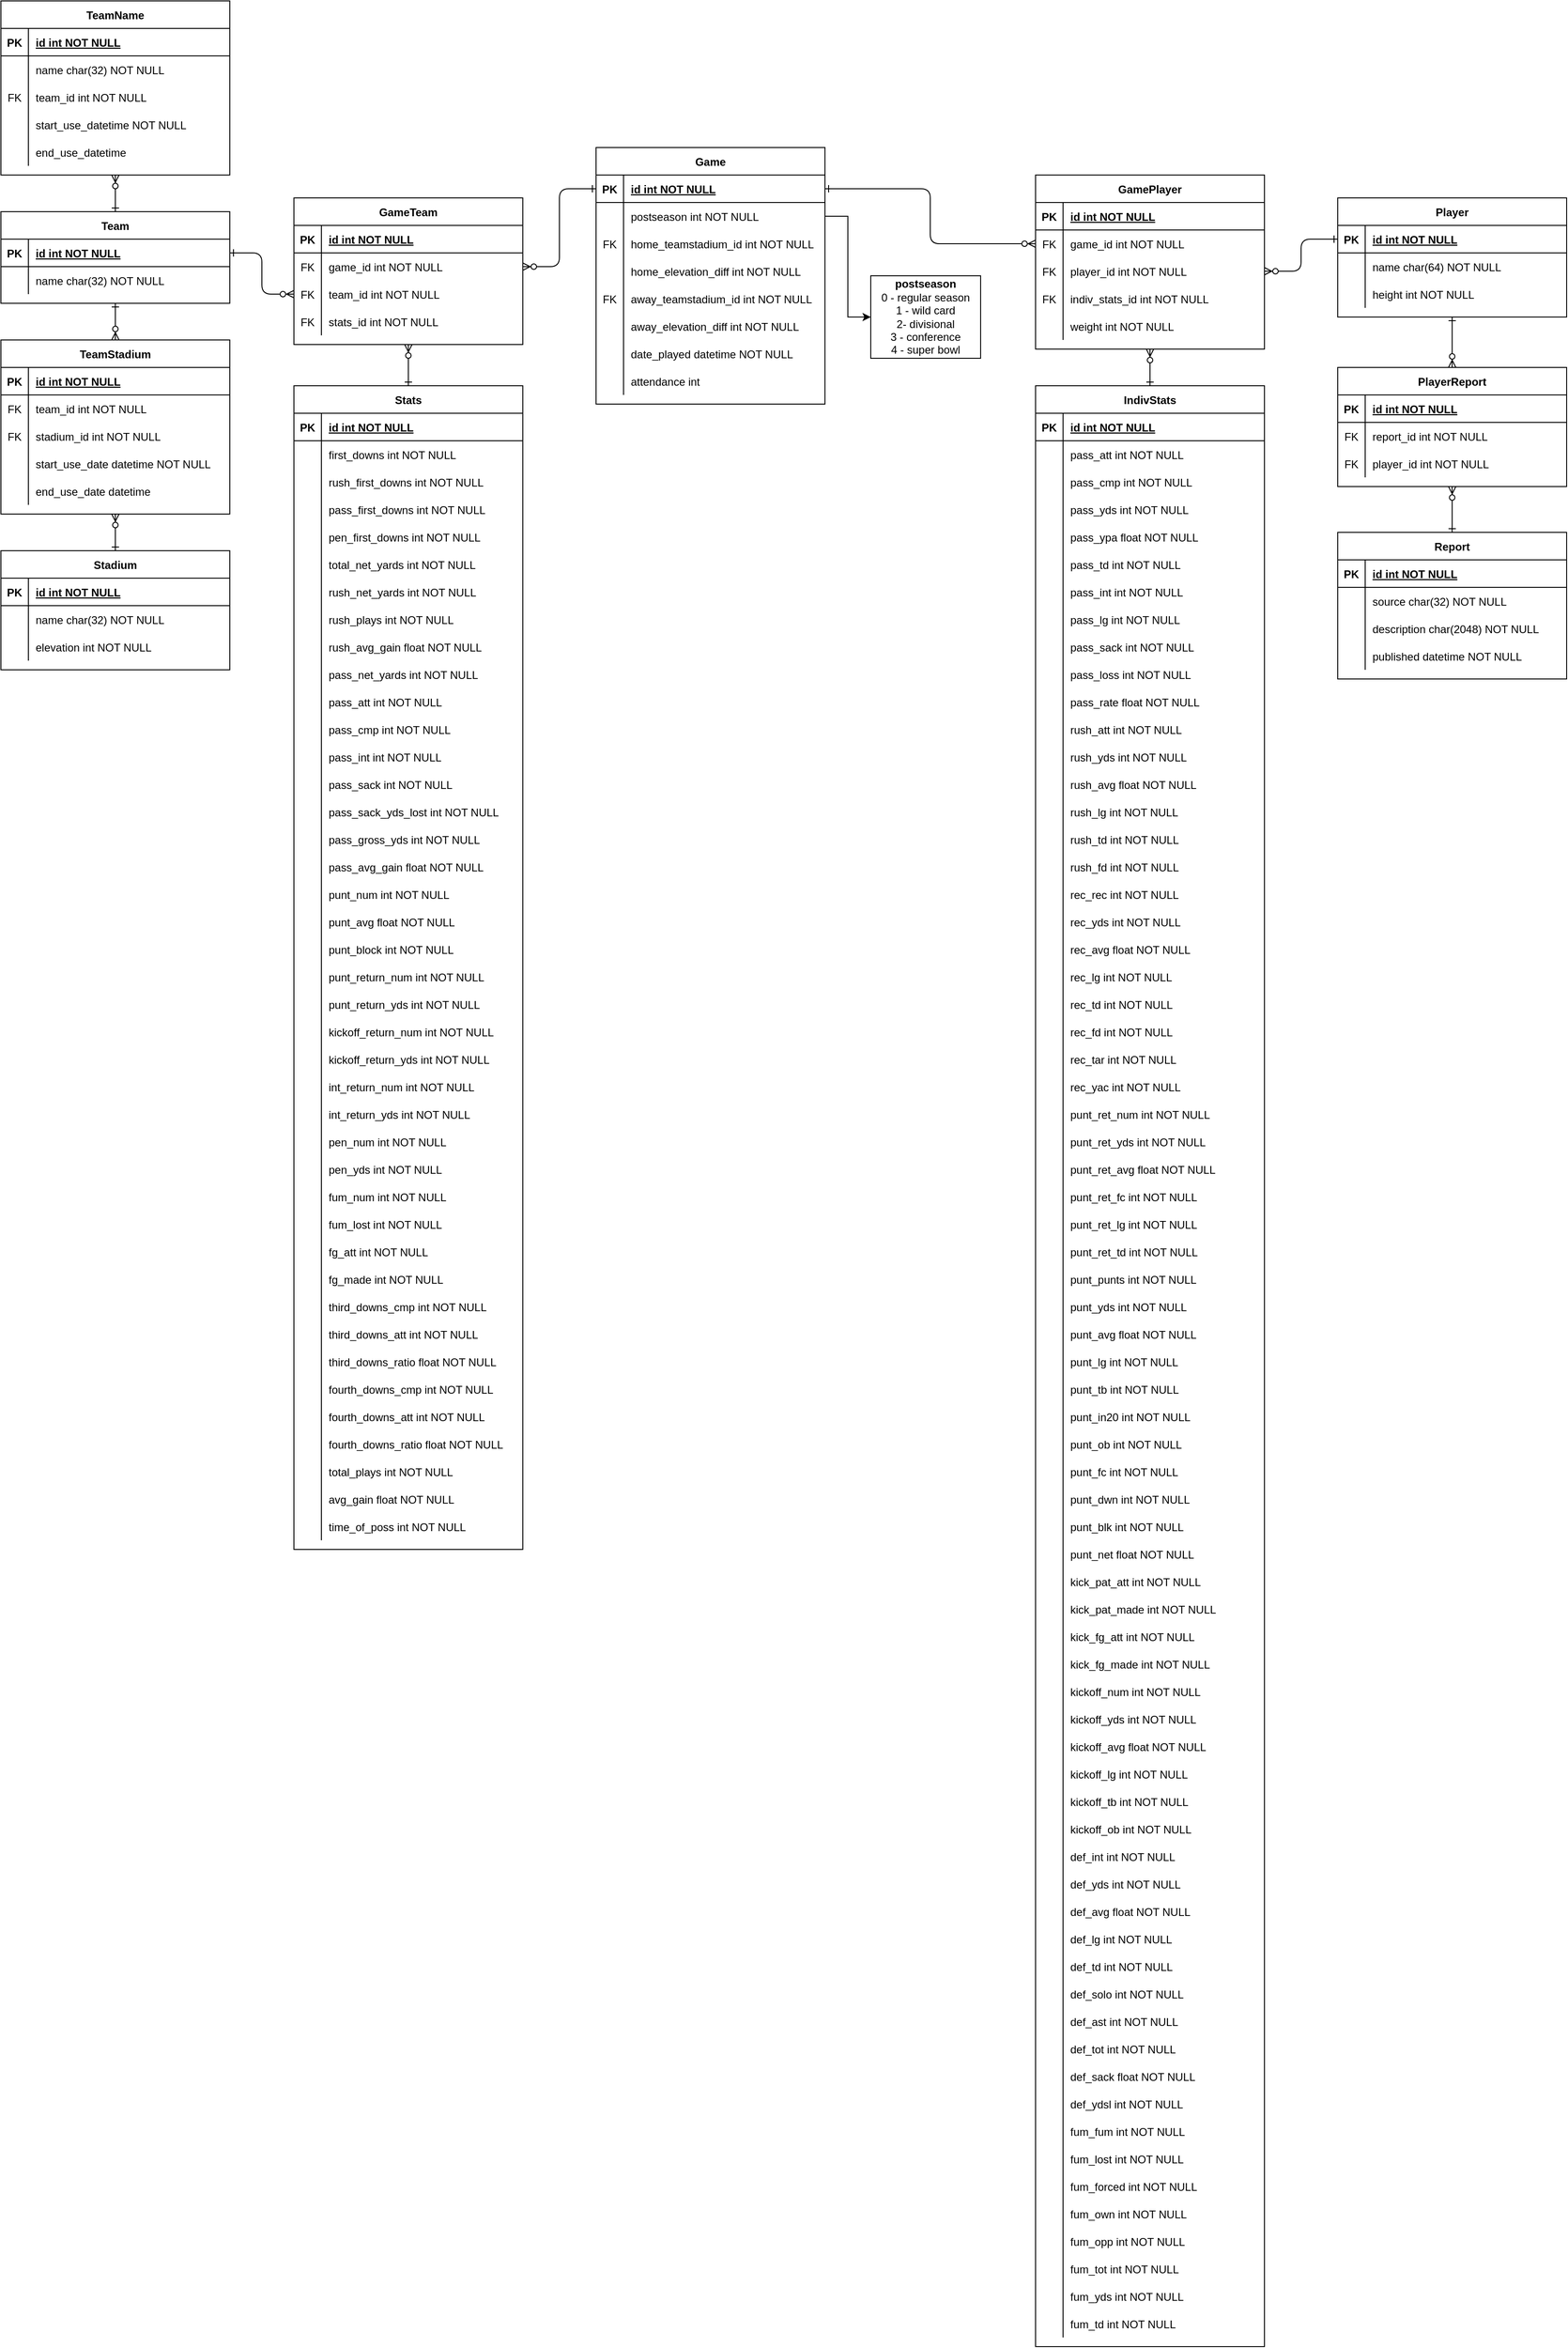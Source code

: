 <mxfile version="20.3.0" type="device"><diagram id="R2lEEEUBdFMjLlhIrx00" name="Page-1"><mxGraphModel dx="2353" dy="1718" grid="1" gridSize="10" guides="1" tooltips="1" connect="1" arrows="1" fold="1" page="1" pageScale="1" pageWidth="850" pageHeight="1100" math="0" shadow="0" extFonts="Permanent Marker^https://fonts.googleapis.com/css?family=Permanent+Marker"><root><mxCell id="0"/><mxCell id="1" parent="0"/><mxCell id="C-vyLk0tnHw3VtMMgP7b-12" value="" style="endArrow=ERzeroToMany;startArrow=ERone;endFill=1;startFill=0;entryX=0.5;entryY=1;entryDx=0;entryDy=0;exitX=0.5;exitY=0;exitDx=0;exitDy=0;" parent="1" edge="1" target="H1US6mvH1EbogCY70Wsn-14" source="C-vyLk0tnHw3VtMMgP7b-23"><mxGeometry width="100" height="100" relative="1" as="geometry"><mxPoint x="140" y="-890" as="sourcePoint"/><mxPoint x="-20" y="-890" as="targetPoint"/></mxGeometry></mxCell><mxCell id="C-vyLk0tnHw3VtMMgP7b-23" value="Team" style="shape=table;startSize=30;container=1;collapsible=1;childLayout=tableLayout;fixedRows=1;rowLines=0;fontStyle=1;align=center;resizeLast=1;" parent="1" vertex="1"><mxGeometry x="-310" y="-820" width="250" height="100" as="geometry"/></mxCell><mxCell id="C-vyLk0tnHw3VtMMgP7b-24" value="" style="shape=partialRectangle;collapsible=0;dropTarget=0;pointerEvents=0;fillColor=none;points=[[0,0.5],[1,0.5]];portConstraint=eastwest;top=0;left=0;right=0;bottom=1;" parent="C-vyLk0tnHw3VtMMgP7b-23" vertex="1"><mxGeometry y="30" width="250" height="30" as="geometry"/></mxCell><mxCell id="C-vyLk0tnHw3VtMMgP7b-25" value="PK" style="shape=partialRectangle;overflow=hidden;connectable=0;fillColor=none;top=0;left=0;bottom=0;right=0;fontStyle=1;" parent="C-vyLk0tnHw3VtMMgP7b-24" vertex="1"><mxGeometry width="30" height="30" as="geometry"><mxRectangle width="30" height="30" as="alternateBounds"/></mxGeometry></mxCell><mxCell id="C-vyLk0tnHw3VtMMgP7b-26" value="id int NOT NULL " style="shape=partialRectangle;overflow=hidden;connectable=0;fillColor=none;top=0;left=0;bottom=0;right=0;align=left;spacingLeft=6;fontStyle=5;" parent="C-vyLk0tnHw3VtMMgP7b-24" vertex="1"><mxGeometry x="30" width="220" height="30" as="geometry"><mxRectangle width="220" height="30" as="alternateBounds"/></mxGeometry></mxCell><mxCell id="C-vyLk0tnHw3VtMMgP7b-27" value="" style="shape=partialRectangle;collapsible=0;dropTarget=0;pointerEvents=0;fillColor=none;points=[[0,0.5],[1,0.5]];portConstraint=eastwest;top=0;left=0;right=0;bottom=0;" parent="C-vyLk0tnHw3VtMMgP7b-23" vertex="1"><mxGeometry y="60" width="250" height="30" as="geometry"/></mxCell><mxCell id="C-vyLk0tnHw3VtMMgP7b-28" value="" style="shape=partialRectangle;overflow=hidden;connectable=0;fillColor=none;top=0;left=0;bottom=0;right=0;" parent="C-vyLk0tnHw3VtMMgP7b-27" vertex="1"><mxGeometry width="30" height="30" as="geometry"><mxRectangle width="30" height="30" as="alternateBounds"/></mxGeometry></mxCell><mxCell id="C-vyLk0tnHw3VtMMgP7b-29" value="name char(32) NOT NULL" style="shape=partialRectangle;overflow=hidden;connectable=0;fillColor=none;top=0;left=0;bottom=0;right=0;align=left;spacingLeft=6;" parent="C-vyLk0tnHw3VtMMgP7b-27" vertex="1"><mxGeometry x="30" width="220" height="30" as="geometry"><mxRectangle width="220" height="30" as="alternateBounds"/></mxGeometry></mxCell><mxCell id="D6J0q0N8HMuBGIw2i1oM-4" value="Stadium" style="shape=table;startSize=30;container=1;collapsible=1;childLayout=tableLayout;fixedRows=1;rowLines=0;fontStyle=1;align=center;resizeLast=1;" parent="1" vertex="1"><mxGeometry x="-310" y="-450" width="250" height="130" as="geometry"/></mxCell><mxCell id="D6J0q0N8HMuBGIw2i1oM-5" value="" style="shape=partialRectangle;collapsible=0;dropTarget=0;pointerEvents=0;fillColor=none;points=[[0,0.5],[1,0.5]];portConstraint=eastwest;top=0;left=0;right=0;bottom=1;" parent="D6J0q0N8HMuBGIw2i1oM-4" vertex="1"><mxGeometry y="30" width="250" height="30" as="geometry"/></mxCell><mxCell id="D6J0q0N8HMuBGIw2i1oM-6" value="PK" style="shape=partialRectangle;overflow=hidden;connectable=0;fillColor=none;top=0;left=0;bottom=0;right=0;fontStyle=1;" parent="D6J0q0N8HMuBGIw2i1oM-5" vertex="1"><mxGeometry width="30" height="30" as="geometry"><mxRectangle width="30" height="30" as="alternateBounds"/></mxGeometry></mxCell><mxCell id="D6J0q0N8HMuBGIw2i1oM-7" value="id int NOT NULL " style="shape=partialRectangle;overflow=hidden;connectable=0;fillColor=none;top=0;left=0;bottom=0;right=0;align=left;spacingLeft=6;fontStyle=5;" parent="D6J0q0N8HMuBGIw2i1oM-5" vertex="1"><mxGeometry x="30" width="220" height="30" as="geometry"><mxRectangle width="220" height="30" as="alternateBounds"/></mxGeometry></mxCell><mxCell id="D6J0q0N8HMuBGIw2i1oM-8" value="" style="shape=partialRectangle;collapsible=0;dropTarget=0;pointerEvents=0;fillColor=none;points=[[0,0.5],[1,0.5]];portConstraint=eastwest;top=0;left=0;right=0;bottom=0;" parent="D6J0q0N8HMuBGIw2i1oM-4" vertex="1"><mxGeometry y="60" width="250" height="30" as="geometry"/></mxCell><mxCell id="D6J0q0N8HMuBGIw2i1oM-9" value="" style="shape=partialRectangle;overflow=hidden;connectable=0;fillColor=none;top=0;left=0;bottom=0;right=0;" parent="D6J0q0N8HMuBGIw2i1oM-8" vertex="1"><mxGeometry width="30" height="30" as="geometry"><mxRectangle width="30" height="30" as="alternateBounds"/></mxGeometry></mxCell><mxCell id="D6J0q0N8HMuBGIw2i1oM-10" value="name char(32) NOT NULL" style="shape=partialRectangle;overflow=hidden;connectable=0;fillColor=none;top=0;left=0;bottom=0;right=0;align=left;spacingLeft=6;" parent="D6J0q0N8HMuBGIw2i1oM-8" vertex="1"><mxGeometry x="30" width="220" height="30" as="geometry"><mxRectangle width="220" height="30" as="alternateBounds"/></mxGeometry></mxCell><mxCell id="D6J0q0N8HMuBGIw2i1oM-11" value="" style="shape=partialRectangle;collapsible=0;dropTarget=0;pointerEvents=0;fillColor=none;points=[[0,0.5],[1,0.5]];portConstraint=eastwest;top=0;left=0;right=0;bottom=0;" parent="D6J0q0N8HMuBGIw2i1oM-4" vertex="1"><mxGeometry y="90" width="250" height="30" as="geometry"/></mxCell><mxCell id="D6J0q0N8HMuBGIw2i1oM-12" value="" style="shape=partialRectangle;overflow=hidden;connectable=0;fillColor=none;top=0;left=0;bottom=0;right=0;" parent="D6J0q0N8HMuBGIw2i1oM-11" vertex="1"><mxGeometry width="30" height="30" as="geometry"><mxRectangle width="30" height="30" as="alternateBounds"/></mxGeometry></mxCell><mxCell id="D6J0q0N8HMuBGIw2i1oM-13" value="elevation int NOT NULL" style="shape=partialRectangle;overflow=hidden;connectable=0;fillColor=none;top=0;left=0;bottom=0;right=0;align=left;spacingLeft=6;" parent="D6J0q0N8HMuBGIw2i1oM-11" vertex="1"><mxGeometry x="30" width="220" height="30" as="geometry"><mxRectangle width="220" height="30" as="alternateBounds"/></mxGeometry></mxCell><mxCell id="D6J0q0N8HMuBGIw2i1oM-14" value="Player" style="shape=table;startSize=30;container=1;collapsible=1;childLayout=tableLayout;fixedRows=1;rowLines=0;fontStyle=1;align=center;resizeLast=1;" parent="1" vertex="1"><mxGeometry x="1150" y="-835" width="250" height="130" as="geometry"/></mxCell><mxCell id="D6J0q0N8HMuBGIw2i1oM-15" value="" style="shape=partialRectangle;collapsible=0;dropTarget=0;pointerEvents=0;fillColor=none;points=[[0,0.5],[1,0.5]];portConstraint=eastwest;top=0;left=0;right=0;bottom=1;" parent="D6J0q0N8HMuBGIw2i1oM-14" vertex="1"><mxGeometry y="30" width="250" height="30" as="geometry"/></mxCell><mxCell id="D6J0q0N8HMuBGIw2i1oM-16" value="PK" style="shape=partialRectangle;overflow=hidden;connectable=0;fillColor=none;top=0;left=0;bottom=0;right=0;fontStyle=1;" parent="D6J0q0N8HMuBGIw2i1oM-15" vertex="1"><mxGeometry width="30" height="30" as="geometry"><mxRectangle width="30" height="30" as="alternateBounds"/></mxGeometry></mxCell><mxCell id="D6J0q0N8HMuBGIw2i1oM-17" value="id int NOT NULL " style="shape=partialRectangle;overflow=hidden;connectable=0;fillColor=none;top=0;left=0;bottom=0;right=0;align=left;spacingLeft=6;fontStyle=5;" parent="D6J0q0N8HMuBGIw2i1oM-15" vertex="1"><mxGeometry x="30" width="220" height="30" as="geometry"><mxRectangle width="220" height="30" as="alternateBounds"/></mxGeometry></mxCell><mxCell id="D6J0q0N8HMuBGIw2i1oM-18" value="" style="shape=partialRectangle;collapsible=0;dropTarget=0;pointerEvents=0;fillColor=none;points=[[0,0.5],[1,0.5]];portConstraint=eastwest;top=0;left=0;right=0;bottom=0;" parent="D6J0q0N8HMuBGIw2i1oM-14" vertex="1"><mxGeometry y="60" width="250" height="30" as="geometry"/></mxCell><mxCell id="D6J0q0N8HMuBGIw2i1oM-19" value="" style="shape=partialRectangle;overflow=hidden;connectable=0;fillColor=none;top=0;left=0;bottom=0;right=0;" parent="D6J0q0N8HMuBGIw2i1oM-18" vertex="1"><mxGeometry width="30" height="30" as="geometry"><mxRectangle width="30" height="30" as="alternateBounds"/></mxGeometry></mxCell><mxCell id="D6J0q0N8HMuBGIw2i1oM-20" value="name char(64) NOT NULL" style="shape=partialRectangle;overflow=hidden;connectable=0;fillColor=none;top=0;left=0;bottom=0;right=0;align=left;spacingLeft=6;" parent="D6J0q0N8HMuBGIw2i1oM-18" vertex="1"><mxGeometry x="30" width="220" height="30" as="geometry"><mxRectangle width="220" height="30" as="alternateBounds"/></mxGeometry></mxCell><mxCell id="D6J0q0N8HMuBGIw2i1oM-24" value="" style="shape=partialRectangle;collapsible=0;dropTarget=0;pointerEvents=0;fillColor=none;points=[[0,0.5],[1,0.5]];portConstraint=eastwest;top=0;left=0;right=0;bottom=0;" parent="D6J0q0N8HMuBGIw2i1oM-14" vertex="1"><mxGeometry y="90" width="250" height="30" as="geometry"/></mxCell><mxCell id="D6J0q0N8HMuBGIw2i1oM-25" value="" style="shape=partialRectangle;overflow=hidden;connectable=0;fillColor=none;top=0;left=0;bottom=0;right=0;" parent="D6J0q0N8HMuBGIw2i1oM-24" vertex="1"><mxGeometry width="30" height="30" as="geometry"><mxRectangle width="30" height="30" as="alternateBounds"/></mxGeometry></mxCell><mxCell id="D6J0q0N8HMuBGIw2i1oM-26" value="height int NOT NULL" style="shape=partialRectangle;overflow=hidden;connectable=0;fillColor=none;top=0;left=0;bottom=0;right=0;align=left;spacingLeft=6;" parent="D6J0q0N8HMuBGIw2i1oM-24" vertex="1"><mxGeometry x="30" width="220" height="30" as="geometry"><mxRectangle width="220" height="30" as="alternateBounds"/></mxGeometry></mxCell><mxCell id="D6J0q0N8HMuBGIw2i1oM-27" value="Report" style="shape=table;startSize=30;container=1;collapsible=1;childLayout=tableLayout;fixedRows=1;rowLines=0;fontStyle=1;align=center;resizeLast=1;" parent="1" vertex="1"><mxGeometry x="1150" y="-470" width="250" height="160" as="geometry"/></mxCell><mxCell id="D6J0q0N8HMuBGIw2i1oM-28" value="" style="shape=partialRectangle;collapsible=0;dropTarget=0;pointerEvents=0;fillColor=none;points=[[0,0.5],[1,0.5]];portConstraint=eastwest;top=0;left=0;right=0;bottom=1;" parent="D6J0q0N8HMuBGIw2i1oM-27" vertex="1"><mxGeometry y="30" width="250" height="30" as="geometry"/></mxCell><mxCell id="D6J0q0N8HMuBGIw2i1oM-29" value="PK" style="shape=partialRectangle;overflow=hidden;connectable=0;fillColor=none;top=0;left=0;bottom=0;right=0;fontStyle=1;" parent="D6J0q0N8HMuBGIw2i1oM-28" vertex="1"><mxGeometry width="30" height="30" as="geometry"><mxRectangle width="30" height="30" as="alternateBounds"/></mxGeometry></mxCell><mxCell id="D6J0q0N8HMuBGIw2i1oM-30" value="id int NOT NULL " style="shape=partialRectangle;overflow=hidden;connectable=0;fillColor=none;top=0;left=0;bottom=0;right=0;align=left;spacingLeft=6;fontStyle=5;" parent="D6J0q0N8HMuBGIw2i1oM-28" vertex="1"><mxGeometry x="30" width="220" height="30" as="geometry"><mxRectangle width="220" height="30" as="alternateBounds"/></mxGeometry></mxCell><mxCell id="D6J0q0N8HMuBGIw2i1oM-31" value="" style="shape=partialRectangle;collapsible=0;dropTarget=0;pointerEvents=0;fillColor=none;points=[[0,0.5],[1,0.5]];portConstraint=eastwest;top=0;left=0;right=0;bottom=0;" parent="D6J0q0N8HMuBGIw2i1oM-27" vertex="1"><mxGeometry y="60" width="250" height="30" as="geometry"/></mxCell><mxCell id="D6J0q0N8HMuBGIw2i1oM-32" value="" style="shape=partialRectangle;overflow=hidden;connectable=0;fillColor=none;top=0;left=0;bottom=0;right=0;" parent="D6J0q0N8HMuBGIw2i1oM-31" vertex="1"><mxGeometry width="30" height="30" as="geometry"><mxRectangle width="30" height="30" as="alternateBounds"/></mxGeometry></mxCell><mxCell id="D6J0q0N8HMuBGIw2i1oM-33" value="source char(32) NOT NULL" style="shape=partialRectangle;overflow=hidden;connectable=0;fillColor=none;top=0;left=0;bottom=0;right=0;align=left;spacingLeft=6;" parent="D6J0q0N8HMuBGIw2i1oM-31" vertex="1"><mxGeometry x="30" width="220" height="30" as="geometry"><mxRectangle width="220" height="30" as="alternateBounds"/></mxGeometry></mxCell><mxCell id="D6J0q0N8HMuBGIw2i1oM-34" value="" style="shape=partialRectangle;collapsible=0;dropTarget=0;pointerEvents=0;fillColor=none;points=[[0,0.5],[1,0.5]];portConstraint=eastwest;top=0;left=0;right=0;bottom=0;" parent="D6J0q0N8HMuBGIw2i1oM-27" vertex="1"><mxGeometry y="90" width="250" height="30" as="geometry"/></mxCell><mxCell id="D6J0q0N8HMuBGIw2i1oM-35" value="" style="shape=partialRectangle;overflow=hidden;connectable=0;fillColor=none;top=0;left=0;bottom=0;right=0;" parent="D6J0q0N8HMuBGIw2i1oM-34" vertex="1"><mxGeometry width="30" height="30" as="geometry"><mxRectangle width="30" height="30" as="alternateBounds"/></mxGeometry></mxCell><mxCell id="D6J0q0N8HMuBGIw2i1oM-36" value="description char(2048) NOT NULL" style="shape=partialRectangle;overflow=hidden;connectable=0;fillColor=none;top=0;left=0;bottom=0;right=0;align=left;spacingLeft=6;" parent="D6J0q0N8HMuBGIw2i1oM-34" vertex="1"><mxGeometry x="30" width="220" height="30" as="geometry"><mxRectangle width="220" height="30" as="alternateBounds"/></mxGeometry></mxCell><mxCell id="D6J0q0N8HMuBGIw2i1oM-37" value="" style="shape=partialRectangle;collapsible=0;dropTarget=0;pointerEvents=0;fillColor=none;points=[[0,0.5],[1,0.5]];portConstraint=eastwest;top=0;left=0;right=0;bottom=0;" parent="D6J0q0N8HMuBGIw2i1oM-27" vertex="1"><mxGeometry y="120" width="250" height="30" as="geometry"/></mxCell><mxCell id="D6J0q0N8HMuBGIw2i1oM-38" value="" style="shape=partialRectangle;overflow=hidden;connectable=0;fillColor=none;top=0;left=0;bottom=0;right=0;" parent="D6J0q0N8HMuBGIw2i1oM-37" vertex="1"><mxGeometry width="30" height="30" as="geometry"><mxRectangle width="30" height="30" as="alternateBounds"/></mxGeometry></mxCell><mxCell id="D6J0q0N8HMuBGIw2i1oM-39" value="published datetime NOT NULL" style="shape=partialRectangle;overflow=hidden;connectable=0;fillColor=none;top=0;left=0;bottom=0;right=0;align=left;spacingLeft=6;" parent="D6J0q0N8HMuBGIw2i1oM-37" vertex="1"><mxGeometry x="30" width="220" height="30" as="geometry"><mxRectangle width="220" height="30" as="alternateBounds"/></mxGeometry></mxCell><mxCell id="D6J0q0N8HMuBGIw2i1oM-59" value="TeamStadium" style="shape=table;startSize=30;container=1;collapsible=1;childLayout=tableLayout;fixedRows=1;rowLines=0;fontStyle=1;align=center;resizeLast=1;" parent="1" vertex="1"><mxGeometry x="-310" y="-680" width="250" height="190" as="geometry"/></mxCell><mxCell id="D6J0q0N8HMuBGIw2i1oM-60" value="" style="shape=partialRectangle;collapsible=0;dropTarget=0;pointerEvents=0;fillColor=none;points=[[0,0.5],[1,0.5]];portConstraint=eastwest;top=0;left=0;right=0;bottom=1;" parent="D6J0q0N8HMuBGIw2i1oM-59" vertex="1"><mxGeometry y="30" width="250" height="30" as="geometry"/></mxCell><mxCell id="D6J0q0N8HMuBGIw2i1oM-61" value="PK" style="shape=partialRectangle;overflow=hidden;connectable=0;fillColor=none;top=0;left=0;bottom=0;right=0;fontStyle=1;" parent="D6J0q0N8HMuBGIw2i1oM-60" vertex="1"><mxGeometry width="30" height="30" as="geometry"><mxRectangle width="30" height="30" as="alternateBounds"/></mxGeometry></mxCell><mxCell id="D6J0q0N8HMuBGIw2i1oM-62" value="id int NOT NULL " style="shape=partialRectangle;overflow=hidden;connectable=0;fillColor=none;top=0;left=0;bottom=0;right=0;align=left;spacingLeft=6;fontStyle=5;" parent="D6J0q0N8HMuBGIw2i1oM-60" vertex="1"><mxGeometry x="30" width="220" height="30" as="geometry"><mxRectangle width="220" height="30" as="alternateBounds"/></mxGeometry></mxCell><mxCell id="D6J0q0N8HMuBGIw2i1oM-69" value="" style="shape=partialRectangle;collapsible=0;dropTarget=0;pointerEvents=0;fillColor=none;points=[[0,0.5],[1,0.5]];portConstraint=eastwest;top=0;left=0;right=0;bottom=0;" parent="D6J0q0N8HMuBGIw2i1oM-59" vertex="1"><mxGeometry y="60" width="250" height="30" as="geometry"/></mxCell><mxCell id="D6J0q0N8HMuBGIw2i1oM-70" value="FK" style="shape=partialRectangle;overflow=hidden;connectable=0;fillColor=none;top=0;left=0;bottom=0;right=0;" parent="D6J0q0N8HMuBGIw2i1oM-69" vertex="1"><mxGeometry width="30" height="30" as="geometry"><mxRectangle width="30" height="30" as="alternateBounds"/></mxGeometry></mxCell><mxCell id="D6J0q0N8HMuBGIw2i1oM-71" value="team_id int NOT NULL" style="shape=partialRectangle;overflow=hidden;connectable=0;fillColor=none;top=0;left=0;bottom=0;right=0;align=left;spacingLeft=6;" parent="D6J0q0N8HMuBGIw2i1oM-69" vertex="1"><mxGeometry x="30" width="220" height="30" as="geometry"><mxRectangle width="220" height="30" as="alternateBounds"/></mxGeometry></mxCell><mxCell id="D6J0q0N8HMuBGIw2i1oM-72" value="" style="shape=partialRectangle;collapsible=0;dropTarget=0;pointerEvents=0;fillColor=none;points=[[0,0.5],[1,0.5]];portConstraint=eastwest;top=0;left=0;right=0;bottom=0;" parent="D6J0q0N8HMuBGIw2i1oM-59" vertex="1"><mxGeometry y="90" width="250" height="30" as="geometry"/></mxCell><mxCell id="D6J0q0N8HMuBGIw2i1oM-73" value="FK" style="shape=partialRectangle;overflow=hidden;connectable=0;fillColor=none;top=0;left=0;bottom=0;right=0;" parent="D6J0q0N8HMuBGIw2i1oM-72" vertex="1"><mxGeometry width="30" height="30" as="geometry"><mxRectangle width="30" height="30" as="alternateBounds"/></mxGeometry></mxCell><mxCell id="D6J0q0N8HMuBGIw2i1oM-74" value="stadium_id int NOT NULL" style="shape=partialRectangle;overflow=hidden;connectable=0;fillColor=none;top=0;left=0;bottom=0;right=0;align=left;spacingLeft=6;" parent="D6J0q0N8HMuBGIw2i1oM-72" vertex="1"><mxGeometry x="30" width="220" height="30" as="geometry"><mxRectangle width="220" height="30" as="alternateBounds"/></mxGeometry></mxCell><mxCell id="D6J0q0N8HMuBGIw2i1oM-63" value="" style="shape=partialRectangle;collapsible=0;dropTarget=0;pointerEvents=0;fillColor=none;points=[[0,0.5],[1,0.5]];portConstraint=eastwest;top=0;left=0;right=0;bottom=0;" parent="D6J0q0N8HMuBGIw2i1oM-59" vertex="1"><mxGeometry y="120" width="250" height="30" as="geometry"/></mxCell><mxCell id="D6J0q0N8HMuBGIw2i1oM-64" value="" style="shape=partialRectangle;overflow=hidden;connectable=0;fillColor=none;top=0;left=0;bottom=0;right=0;" parent="D6J0q0N8HMuBGIw2i1oM-63" vertex="1"><mxGeometry width="30" height="30" as="geometry"><mxRectangle width="30" height="30" as="alternateBounds"/></mxGeometry></mxCell><mxCell id="D6J0q0N8HMuBGIw2i1oM-65" value="start_use_date datetime NOT NULL" style="shape=partialRectangle;overflow=hidden;connectable=0;fillColor=none;top=0;left=0;bottom=0;right=0;align=left;spacingLeft=6;" parent="D6J0q0N8HMuBGIw2i1oM-63" vertex="1"><mxGeometry x="30" width="220" height="30" as="geometry"><mxRectangle width="220" height="30" as="alternateBounds"/></mxGeometry></mxCell><mxCell id="D6J0q0N8HMuBGIw2i1oM-66" value="" style="shape=partialRectangle;collapsible=0;dropTarget=0;pointerEvents=0;fillColor=none;points=[[0,0.5],[1,0.5]];portConstraint=eastwest;top=0;left=0;right=0;bottom=0;" parent="D6J0q0N8HMuBGIw2i1oM-59" vertex="1"><mxGeometry y="150" width="250" height="30" as="geometry"/></mxCell><mxCell id="D6J0q0N8HMuBGIw2i1oM-67" value="" style="shape=partialRectangle;overflow=hidden;connectable=0;fillColor=none;top=0;left=0;bottom=0;right=0;" parent="D6J0q0N8HMuBGIw2i1oM-66" vertex="1"><mxGeometry width="30" height="30" as="geometry"><mxRectangle width="30" height="30" as="alternateBounds"/></mxGeometry></mxCell><mxCell id="D6J0q0N8HMuBGIw2i1oM-68" value="end_use_date datetime" style="shape=partialRectangle;overflow=hidden;connectable=0;fillColor=none;top=0;left=0;bottom=0;right=0;align=left;spacingLeft=6;" parent="D6J0q0N8HMuBGIw2i1oM-66" vertex="1"><mxGeometry x="30" width="220" height="30" as="geometry"><mxRectangle width="220" height="30" as="alternateBounds"/></mxGeometry></mxCell><mxCell id="H1US6mvH1EbogCY70Wsn-1" value="IndivStats" style="shape=table;startSize=30;container=1;collapsible=1;childLayout=tableLayout;fixedRows=1;rowLines=0;fontStyle=1;align=center;resizeLast=1;" vertex="1" parent="1"><mxGeometry x="820" y="-630" width="250" height="2140" as="geometry"/></mxCell><mxCell id="H1US6mvH1EbogCY70Wsn-2" value="" style="shape=partialRectangle;collapsible=0;dropTarget=0;pointerEvents=0;fillColor=none;points=[[0,0.5],[1,0.5]];portConstraint=eastwest;top=0;left=0;right=0;bottom=1;" vertex="1" parent="H1US6mvH1EbogCY70Wsn-1"><mxGeometry y="30" width="250" height="30" as="geometry"/></mxCell><mxCell id="H1US6mvH1EbogCY70Wsn-3" value="PK" style="shape=partialRectangle;overflow=hidden;connectable=0;fillColor=none;top=0;left=0;bottom=0;right=0;fontStyle=1;" vertex="1" parent="H1US6mvH1EbogCY70Wsn-2"><mxGeometry width="30" height="30" as="geometry"><mxRectangle width="30" height="30" as="alternateBounds"/></mxGeometry></mxCell><mxCell id="H1US6mvH1EbogCY70Wsn-4" value="id int NOT NULL " style="shape=partialRectangle;overflow=hidden;connectable=0;fillColor=none;top=0;left=0;bottom=0;right=0;align=left;spacingLeft=6;fontStyle=5;" vertex="1" parent="H1US6mvH1EbogCY70Wsn-2"><mxGeometry x="30" width="220" height="30" as="geometry"><mxRectangle width="220" height="30" as="alternateBounds"/></mxGeometry></mxCell><mxCell id="H1US6mvH1EbogCY70Wsn-5" value="" style="shape=partialRectangle;collapsible=0;dropTarget=0;pointerEvents=0;fillColor=none;points=[[0,0.5],[1,0.5]];portConstraint=eastwest;top=0;left=0;right=0;bottom=0;" vertex="1" parent="H1US6mvH1EbogCY70Wsn-1"><mxGeometry y="60" width="250" height="30" as="geometry"/></mxCell><mxCell id="H1US6mvH1EbogCY70Wsn-6" value="" style="shape=partialRectangle;overflow=hidden;connectable=0;fillColor=none;top=0;left=0;bottom=0;right=0;" vertex="1" parent="H1US6mvH1EbogCY70Wsn-5"><mxGeometry width="30" height="30" as="geometry"><mxRectangle width="30" height="30" as="alternateBounds"/></mxGeometry></mxCell><mxCell id="H1US6mvH1EbogCY70Wsn-7" value="pass_att int NOT NULL" style="shape=partialRectangle;overflow=hidden;connectable=0;fillColor=none;top=0;left=0;bottom=0;right=0;align=left;spacingLeft=6;" vertex="1" parent="H1US6mvH1EbogCY70Wsn-5"><mxGeometry x="30" width="220" height="30" as="geometry"><mxRectangle width="220" height="30" as="alternateBounds"/></mxGeometry></mxCell><mxCell id="H1US6mvH1EbogCY70Wsn-8" value="" style="shape=partialRectangle;collapsible=0;dropTarget=0;pointerEvents=0;fillColor=none;points=[[0,0.5],[1,0.5]];portConstraint=eastwest;top=0;left=0;right=0;bottom=0;" vertex="1" parent="H1US6mvH1EbogCY70Wsn-1"><mxGeometry y="90" width="250" height="30" as="geometry"/></mxCell><mxCell id="H1US6mvH1EbogCY70Wsn-9" value="" style="shape=partialRectangle;overflow=hidden;connectable=0;fillColor=none;top=0;left=0;bottom=0;right=0;" vertex="1" parent="H1US6mvH1EbogCY70Wsn-8"><mxGeometry width="30" height="30" as="geometry"><mxRectangle width="30" height="30" as="alternateBounds"/></mxGeometry></mxCell><mxCell id="H1US6mvH1EbogCY70Wsn-10" value="pass_cmp int NOT NULL" style="shape=partialRectangle;overflow=hidden;connectable=0;fillColor=none;top=0;left=0;bottom=0;right=0;align=left;spacingLeft=6;" vertex="1" parent="H1US6mvH1EbogCY70Wsn-8"><mxGeometry x="30" width="220" height="30" as="geometry"><mxRectangle width="220" height="30" as="alternateBounds"/></mxGeometry></mxCell><mxCell id="H1US6mvH1EbogCY70Wsn-11" value="" style="shape=partialRectangle;collapsible=0;dropTarget=0;pointerEvents=0;fillColor=none;points=[[0,0.5],[1,0.5]];portConstraint=eastwest;top=0;left=0;right=0;bottom=0;" vertex="1" parent="H1US6mvH1EbogCY70Wsn-1"><mxGeometry y="120" width="250" height="30" as="geometry"/></mxCell><mxCell id="H1US6mvH1EbogCY70Wsn-12" value="" style="shape=partialRectangle;overflow=hidden;connectable=0;fillColor=none;top=0;left=0;bottom=0;right=0;" vertex="1" parent="H1US6mvH1EbogCY70Wsn-11"><mxGeometry width="30" height="30" as="geometry"><mxRectangle width="30" height="30" as="alternateBounds"/></mxGeometry></mxCell><mxCell id="H1US6mvH1EbogCY70Wsn-13" value="pass_yds int NOT NULL" style="shape=partialRectangle;overflow=hidden;connectable=0;fillColor=none;top=0;left=0;bottom=0;right=0;align=left;spacingLeft=6;" vertex="1" parent="H1US6mvH1EbogCY70Wsn-11"><mxGeometry x="30" width="220" height="30" as="geometry"><mxRectangle width="220" height="30" as="alternateBounds"/></mxGeometry></mxCell><mxCell id="H1US6mvH1EbogCY70Wsn-56" value="" style="shape=partialRectangle;collapsible=0;dropTarget=0;pointerEvents=0;fillColor=none;points=[[0,0.5],[1,0.5]];portConstraint=eastwest;top=0;left=0;right=0;bottom=0;" vertex="1" parent="H1US6mvH1EbogCY70Wsn-1"><mxGeometry y="150" width="250" height="30" as="geometry"/></mxCell><mxCell id="H1US6mvH1EbogCY70Wsn-57" value="" style="shape=partialRectangle;overflow=hidden;connectable=0;fillColor=none;top=0;left=0;bottom=0;right=0;" vertex="1" parent="H1US6mvH1EbogCY70Wsn-56"><mxGeometry width="30" height="30" as="geometry"><mxRectangle width="30" height="30" as="alternateBounds"/></mxGeometry></mxCell><mxCell id="H1US6mvH1EbogCY70Wsn-58" value="pass_ypa float NOT NULL" style="shape=partialRectangle;overflow=hidden;connectable=0;fillColor=none;top=0;left=0;bottom=0;right=0;align=left;spacingLeft=6;" vertex="1" parent="H1US6mvH1EbogCY70Wsn-56"><mxGeometry x="30" width="220" height="30" as="geometry"><mxRectangle width="220" height="30" as="alternateBounds"/></mxGeometry></mxCell><mxCell id="H1US6mvH1EbogCY70Wsn-185" value="" style="shape=partialRectangle;collapsible=0;dropTarget=0;pointerEvents=0;fillColor=none;points=[[0,0.5],[1,0.5]];portConstraint=eastwest;top=0;left=0;right=0;bottom=0;" vertex="1" parent="H1US6mvH1EbogCY70Wsn-1"><mxGeometry y="180" width="250" height="30" as="geometry"/></mxCell><mxCell id="H1US6mvH1EbogCY70Wsn-186" value="" style="shape=partialRectangle;overflow=hidden;connectable=0;fillColor=none;top=0;left=0;bottom=0;right=0;" vertex="1" parent="H1US6mvH1EbogCY70Wsn-185"><mxGeometry width="30" height="30" as="geometry"><mxRectangle width="30" height="30" as="alternateBounds"/></mxGeometry></mxCell><mxCell id="H1US6mvH1EbogCY70Wsn-187" value="pass_td int NOT NULL   " style="shape=partialRectangle;overflow=hidden;connectable=0;fillColor=none;top=0;left=0;bottom=0;right=0;align=left;spacingLeft=6;" vertex="1" parent="H1US6mvH1EbogCY70Wsn-185"><mxGeometry x="30" width="220" height="30" as="geometry"><mxRectangle width="220" height="30" as="alternateBounds"/></mxGeometry></mxCell><mxCell id="H1US6mvH1EbogCY70Wsn-188" value="" style="shape=partialRectangle;collapsible=0;dropTarget=0;pointerEvents=0;fillColor=none;points=[[0,0.5],[1,0.5]];portConstraint=eastwest;top=0;left=0;right=0;bottom=0;" vertex="1" parent="H1US6mvH1EbogCY70Wsn-1"><mxGeometry y="210" width="250" height="30" as="geometry"/></mxCell><mxCell id="H1US6mvH1EbogCY70Wsn-189" value="" style="shape=partialRectangle;overflow=hidden;connectable=0;fillColor=none;top=0;left=0;bottom=0;right=0;" vertex="1" parent="H1US6mvH1EbogCY70Wsn-188"><mxGeometry width="30" height="30" as="geometry"><mxRectangle width="30" height="30" as="alternateBounds"/></mxGeometry></mxCell><mxCell id="H1US6mvH1EbogCY70Wsn-190" value="pass_int int NOT NULL" style="shape=partialRectangle;overflow=hidden;connectable=0;fillColor=none;top=0;left=0;bottom=0;right=0;align=left;spacingLeft=6;" vertex="1" parent="H1US6mvH1EbogCY70Wsn-188"><mxGeometry x="30" width="220" height="30" as="geometry"><mxRectangle width="220" height="30" as="alternateBounds"/></mxGeometry></mxCell><mxCell id="H1US6mvH1EbogCY70Wsn-191" value="" style="shape=partialRectangle;collapsible=0;dropTarget=0;pointerEvents=0;fillColor=none;points=[[0,0.5],[1,0.5]];portConstraint=eastwest;top=0;left=0;right=0;bottom=0;" vertex="1" parent="H1US6mvH1EbogCY70Wsn-1"><mxGeometry y="240" width="250" height="30" as="geometry"/></mxCell><mxCell id="H1US6mvH1EbogCY70Wsn-192" value="" style="shape=partialRectangle;overflow=hidden;connectable=0;fillColor=none;top=0;left=0;bottom=0;right=0;" vertex="1" parent="H1US6mvH1EbogCY70Wsn-191"><mxGeometry width="30" height="30" as="geometry"><mxRectangle width="30" height="30" as="alternateBounds"/></mxGeometry></mxCell><mxCell id="H1US6mvH1EbogCY70Wsn-193" value="pass_lg int NOT NULL" style="shape=partialRectangle;overflow=hidden;connectable=0;fillColor=none;top=0;left=0;bottom=0;right=0;align=left;spacingLeft=6;" vertex="1" parent="H1US6mvH1EbogCY70Wsn-191"><mxGeometry x="30" width="220" height="30" as="geometry"><mxRectangle width="220" height="30" as="alternateBounds"/></mxGeometry></mxCell><mxCell id="H1US6mvH1EbogCY70Wsn-194" value="" style="shape=partialRectangle;collapsible=0;dropTarget=0;pointerEvents=0;fillColor=none;points=[[0,0.5],[1,0.5]];portConstraint=eastwest;top=0;left=0;right=0;bottom=0;" vertex="1" parent="H1US6mvH1EbogCY70Wsn-1"><mxGeometry y="270" width="250" height="30" as="geometry"/></mxCell><mxCell id="H1US6mvH1EbogCY70Wsn-195" value="" style="shape=partialRectangle;overflow=hidden;connectable=0;fillColor=none;top=0;left=0;bottom=0;right=0;" vertex="1" parent="H1US6mvH1EbogCY70Wsn-194"><mxGeometry width="30" height="30" as="geometry"><mxRectangle width="30" height="30" as="alternateBounds"/></mxGeometry></mxCell><mxCell id="H1US6mvH1EbogCY70Wsn-196" value="pass_sack int NOT NULL" style="shape=partialRectangle;overflow=hidden;connectable=0;fillColor=none;top=0;left=0;bottom=0;right=0;align=left;spacingLeft=6;" vertex="1" parent="H1US6mvH1EbogCY70Wsn-194"><mxGeometry x="30" width="220" height="30" as="geometry"><mxRectangle width="220" height="30" as="alternateBounds"/></mxGeometry></mxCell><mxCell id="H1US6mvH1EbogCY70Wsn-197" value="" style="shape=partialRectangle;collapsible=0;dropTarget=0;pointerEvents=0;fillColor=none;points=[[0,0.5],[1,0.5]];portConstraint=eastwest;top=0;left=0;right=0;bottom=0;" vertex="1" parent="H1US6mvH1EbogCY70Wsn-1"><mxGeometry y="300" width="250" height="30" as="geometry"/></mxCell><mxCell id="H1US6mvH1EbogCY70Wsn-198" value="" style="shape=partialRectangle;overflow=hidden;connectable=0;fillColor=none;top=0;left=0;bottom=0;right=0;" vertex="1" parent="H1US6mvH1EbogCY70Wsn-197"><mxGeometry width="30" height="30" as="geometry"><mxRectangle width="30" height="30" as="alternateBounds"/></mxGeometry></mxCell><mxCell id="H1US6mvH1EbogCY70Wsn-199" value="pass_loss int NOT NULL" style="shape=partialRectangle;overflow=hidden;connectable=0;fillColor=none;top=0;left=0;bottom=0;right=0;align=left;spacingLeft=6;" vertex="1" parent="H1US6mvH1EbogCY70Wsn-197"><mxGeometry x="30" width="220" height="30" as="geometry"><mxRectangle width="220" height="30" as="alternateBounds"/></mxGeometry></mxCell><mxCell id="H1US6mvH1EbogCY70Wsn-200" value="" style="shape=partialRectangle;collapsible=0;dropTarget=0;pointerEvents=0;fillColor=none;points=[[0,0.5],[1,0.5]];portConstraint=eastwest;top=0;left=0;right=0;bottom=0;" vertex="1" parent="H1US6mvH1EbogCY70Wsn-1"><mxGeometry y="330" width="250" height="30" as="geometry"/></mxCell><mxCell id="H1US6mvH1EbogCY70Wsn-201" value="" style="shape=partialRectangle;overflow=hidden;connectable=0;fillColor=none;top=0;left=0;bottom=0;right=0;" vertex="1" parent="H1US6mvH1EbogCY70Wsn-200"><mxGeometry width="30" height="30" as="geometry"><mxRectangle width="30" height="30" as="alternateBounds"/></mxGeometry></mxCell><mxCell id="H1US6mvH1EbogCY70Wsn-202" value="pass_rate float NOT NULL" style="shape=partialRectangle;overflow=hidden;connectable=0;fillColor=none;top=0;left=0;bottom=0;right=0;align=left;spacingLeft=6;" vertex="1" parent="H1US6mvH1EbogCY70Wsn-200"><mxGeometry x="30" width="220" height="30" as="geometry"><mxRectangle width="220" height="30" as="alternateBounds"/></mxGeometry></mxCell><mxCell id="H1US6mvH1EbogCY70Wsn-203" value="" style="shape=partialRectangle;collapsible=0;dropTarget=0;pointerEvents=0;fillColor=none;points=[[0,0.5],[1,0.5]];portConstraint=eastwest;top=0;left=0;right=0;bottom=0;" vertex="1" parent="H1US6mvH1EbogCY70Wsn-1"><mxGeometry y="360" width="250" height="30" as="geometry"/></mxCell><mxCell id="H1US6mvH1EbogCY70Wsn-204" value="" style="shape=partialRectangle;overflow=hidden;connectable=0;fillColor=none;top=0;left=0;bottom=0;right=0;" vertex="1" parent="H1US6mvH1EbogCY70Wsn-203"><mxGeometry width="30" height="30" as="geometry"><mxRectangle width="30" height="30" as="alternateBounds"/></mxGeometry></mxCell><mxCell id="H1US6mvH1EbogCY70Wsn-205" value="rush_att int NOT NULL" style="shape=partialRectangle;overflow=hidden;connectable=0;fillColor=none;top=0;left=0;bottom=0;right=0;align=left;spacingLeft=6;" vertex="1" parent="H1US6mvH1EbogCY70Wsn-203"><mxGeometry x="30" width="220" height="30" as="geometry"><mxRectangle width="220" height="30" as="alternateBounds"/></mxGeometry></mxCell><mxCell id="H1US6mvH1EbogCY70Wsn-374" value="" style="shape=partialRectangle;collapsible=0;dropTarget=0;pointerEvents=0;fillColor=none;points=[[0,0.5],[1,0.5]];portConstraint=eastwest;top=0;left=0;right=0;bottom=0;" vertex="1" parent="H1US6mvH1EbogCY70Wsn-1"><mxGeometry y="390" width="250" height="30" as="geometry"/></mxCell><mxCell id="H1US6mvH1EbogCY70Wsn-375" value="" style="shape=partialRectangle;overflow=hidden;connectable=0;fillColor=none;top=0;left=0;bottom=0;right=0;" vertex="1" parent="H1US6mvH1EbogCY70Wsn-374"><mxGeometry width="30" height="30" as="geometry"><mxRectangle width="30" height="30" as="alternateBounds"/></mxGeometry></mxCell><mxCell id="H1US6mvH1EbogCY70Wsn-376" value="rush_yds int NOT NULL" style="shape=partialRectangle;overflow=hidden;connectable=0;fillColor=none;top=0;left=0;bottom=0;right=0;align=left;spacingLeft=6;" vertex="1" parent="H1US6mvH1EbogCY70Wsn-374"><mxGeometry x="30" width="220" height="30" as="geometry"><mxRectangle width="220" height="30" as="alternateBounds"/></mxGeometry></mxCell><mxCell id="H1US6mvH1EbogCY70Wsn-377" value="" style="shape=partialRectangle;collapsible=0;dropTarget=0;pointerEvents=0;fillColor=none;points=[[0,0.5],[1,0.5]];portConstraint=eastwest;top=0;left=0;right=0;bottom=0;" vertex="1" parent="H1US6mvH1EbogCY70Wsn-1"><mxGeometry y="420" width="250" height="30" as="geometry"/></mxCell><mxCell id="H1US6mvH1EbogCY70Wsn-378" value="" style="shape=partialRectangle;overflow=hidden;connectable=0;fillColor=none;top=0;left=0;bottom=0;right=0;" vertex="1" parent="H1US6mvH1EbogCY70Wsn-377"><mxGeometry width="30" height="30" as="geometry"><mxRectangle width="30" height="30" as="alternateBounds"/></mxGeometry></mxCell><mxCell id="H1US6mvH1EbogCY70Wsn-379" value="rush_avg float NOT NULL" style="shape=partialRectangle;overflow=hidden;connectable=0;fillColor=none;top=0;left=0;bottom=0;right=0;align=left;spacingLeft=6;" vertex="1" parent="H1US6mvH1EbogCY70Wsn-377"><mxGeometry x="30" width="220" height="30" as="geometry"><mxRectangle width="220" height="30" as="alternateBounds"/></mxGeometry></mxCell><mxCell id="H1US6mvH1EbogCY70Wsn-380" value="" style="shape=partialRectangle;collapsible=0;dropTarget=0;pointerEvents=0;fillColor=none;points=[[0,0.5],[1,0.5]];portConstraint=eastwest;top=0;left=0;right=0;bottom=0;" vertex="1" parent="H1US6mvH1EbogCY70Wsn-1"><mxGeometry y="450" width="250" height="30" as="geometry"/></mxCell><mxCell id="H1US6mvH1EbogCY70Wsn-381" value="" style="shape=partialRectangle;overflow=hidden;connectable=0;fillColor=none;top=0;left=0;bottom=0;right=0;" vertex="1" parent="H1US6mvH1EbogCY70Wsn-380"><mxGeometry width="30" height="30" as="geometry"><mxRectangle width="30" height="30" as="alternateBounds"/></mxGeometry></mxCell><mxCell id="H1US6mvH1EbogCY70Wsn-382" value="rush_lg int NOT NULL" style="shape=partialRectangle;overflow=hidden;connectable=0;fillColor=none;top=0;left=0;bottom=0;right=0;align=left;spacingLeft=6;" vertex="1" parent="H1US6mvH1EbogCY70Wsn-380"><mxGeometry x="30" width="220" height="30" as="geometry"><mxRectangle width="220" height="30" as="alternateBounds"/></mxGeometry></mxCell><mxCell id="H1US6mvH1EbogCY70Wsn-383" value="" style="shape=partialRectangle;collapsible=0;dropTarget=0;pointerEvents=0;fillColor=none;points=[[0,0.5],[1,0.5]];portConstraint=eastwest;top=0;left=0;right=0;bottom=0;" vertex="1" parent="H1US6mvH1EbogCY70Wsn-1"><mxGeometry y="480" width="250" height="30" as="geometry"/></mxCell><mxCell id="H1US6mvH1EbogCY70Wsn-384" value="" style="shape=partialRectangle;overflow=hidden;connectable=0;fillColor=none;top=0;left=0;bottom=0;right=0;" vertex="1" parent="H1US6mvH1EbogCY70Wsn-383"><mxGeometry width="30" height="30" as="geometry"><mxRectangle width="30" height="30" as="alternateBounds"/></mxGeometry></mxCell><mxCell id="H1US6mvH1EbogCY70Wsn-385" value="rush_td int NOT NULL" style="shape=partialRectangle;overflow=hidden;connectable=0;fillColor=none;top=0;left=0;bottom=0;right=0;align=left;spacingLeft=6;" vertex="1" parent="H1US6mvH1EbogCY70Wsn-383"><mxGeometry x="30" width="220" height="30" as="geometry"><mxRectangle width="220" height="30" as="alternateBounds"/></mxGeometry></mxCell><mxCell id="H1US6mvH1EbogCY70Wsn-386" value="" style="shape=partialRectangle;collapsible=0;dropTarget=0;pointerEvents=0;fillColor=none;points=[[0,0.5],[1,0.5]];portConstraint=eastwest;top=0;left=0;right=0;bottom=0;" vertex="1" parent="H1US6mvH1EbogCY70Wsn-1"><mxGeometry y="510" width="250" height="30" as="geometry"/></mxCell><mxCell id="H1US6mvH1EbogCY70Wsn-387" value="" style="shape=partialRectangle;overflow=hidden;connectable=0;fillColor=none;top=0;left=0;bottom=0;right=0;" vertex="1" parent="H1US6mvH1EbogCY70Wsn-386"><mxGeometry width="30" height="30" as="geometry"><mxRectangle width="30" height="30" as="alternateBounds"/></mxGeometry></mxCell><mxCell id="H1US6mvH1EbogCY70Wsn-388" value="rush_fd int NOT NULL" style="shape=partialRectangle;overflow=hidden;connectable=0;fillColor=none;top=0;left=0;bottom=0;right=0;align=left;spacingLeft=6;" vertex="1" parent="H1US6mvH1EbogCY70Wsn-386"><mxGeometry x="30" width="220" height="30" as="geometry"><mxRectangle width="220" height="30" as="alternateBounds"/></mxGeometry></mxCell><mxCell id="H1US6mvH1EbogCY70Wsn-389" value="" style="shape=partialRectangle;collapsible=0;dropTarget=0;pointerEvents=0;fillColor=none;points=[[0,0.5],[1,0.5]];portConstraint=eastwest;top=0;left=0;right=0;bottom=0;" vertex="1" parent="H1US6mvH1EbogCY70Wsn-1"><mxGeometry y="540" width="250" height="30" as="geometry"/></mxCell><mxCell id="H1US6mvH1EbogCY70Wsn-390" value="" style="shape=partialRectangle;overflow=hidden;connectable=0;fillColor=none;top=0;left=0;bottom=0;right=0;" vertex="1" parent="H1US6mvH1EbogCY70Wsn-389"><mxGeometry width="30" height="30" as="geometry"><mxRectangle width="30" height="30" as="alternateBounds"/></mxGeometry></mxCell><mxCell id="H1US6mvH1EbogCY70Wsn-391" value="rec_rec int NOT NULL" style="shape=partialRectangle;overflow=hidden;connectable=0;fillColor=none;top=0;left=0;bottom=0;right=0;align=left;spacingLeft=6;" vertex="1" parent="H1US6mvH1EbogCY70Wsn-389"><mxGeometry x="30" width="220" height="30" as="geometry"><mxRectangle width="220" height="30" as="alternateBounds"/></mxGeometry></mxCell><mxCell id="H1US6mvH1EbogCY70Wsn-392" value="" style="shape=partialRectangle;collapsible=0;dropTarget=0;pointerEvents=0;fillColor=none;points=[[0,0.5],[1,0.5]];portConstraint=eastwest;top=0;left=0;right=0;bottom=0;" vertex="1" parent="H1US6mvH1EbogCY70Wsn-1"><mxGeometry y="570" width="250" height="30" as="geometry"/></mxCell><mxCell id="H1US6mvH1EbogCY70Wsn-393" value="" style="shape=partialRectangle;overflow=hidden;connectable=0;fillColor=none;top=0;left=0;bottom=0;right=0;" vertex="1" parent="H1US6mvH1EbogCY70Wsn-392"><mxGeometry width="30" height="30" as="geometry"><mxRectangle width="30" height="30" as="alternateBounds"/></mxGeometry></mxCell><mxCell id="H1US6mvH1EbogCY70Wsn-394" value="rec_yds int NOT NULL" style="shape=partialRectangle;overflow=hidden;connectable=0;fillColor=none;top=0;left=0;bottom=0;right=0;align=left;spacingLeft=6;" vertex="1" parent="H1US6mvH1EbogCY70Wsn-392"><mxGeometry x="30" width="220" height="30" as="geometry"><mxRectangle width="220" height="30" as="alternateBounds"/></mxGeometry></mxCell><mxCell id="H1US6mvH1EbogCY70Wsn-395" value="" style="shape=partialRectangle;collapsible=0;dropTarget=0;pointerEvents=0;fillColor=none;points=[[0,0.5],[1,0.5]];portConstraint=eastwest;top=0;left=0;right=0;bottom=0;" vertex="1" parent="H1US6mvH1EbogCY70Wsn-1"><mxGeometry y="600" width="250" height="30" as="geometry"/></mxCell><mxCell id="H1US6mvH1EbogCY70Wsn-396" value="" style="shape=partialRectangle;overflow=hidden;connectable=0;fillColor=none;top=0;left=0;bottom=0;right=0;" vertex="1" parent="H1US6mvH1EbogCY70Wsn-395"><mxGeometry width="30" height="30" as="geometry"><mxRectangle width="30" height="30" as="alternateBounds"/></mxGeometry></mxCell><mxCell id="H1US6mvH1EbogCY70Wsn-397" value="rec_avg float NOT NULL" style="shape=partialRectangle;overflow=hidden;connectable=0;fillColor=none;top=0;left=0;bottom=0;right=0;align=left;spacingLeft=6;" vertex="1" parent="H1US6mvH1EbogCY70Wsn-395"><mxGeometry x="30" width="220" height="30" as="geometry"><mxRectangle width="220" height="30" as="alternateBounds"/></mxGeometry></mxCell><mxCell id="H1US6mvH1EbogCY70Wsn-398" value="" style="shape=partialRectangle;collapsible=0;dropTarget=0;pointerEvents=0;fillColor=none;points=[[0,0.5],[1,0.5]];portConstraint=eastwest;top=0;left=0;right=0;bottom=0;" vertex="1" parent="H1US6mvH1EbogCY70Wsn-1"><mxGeometry y="630" width="250" height="30" as="geometry"/></mxCell><mxCell id="H1US6mvH1EbogCY70Wsn-399" value="" style="shape=partialRectangle;overflow=hidden;connectable=0;fillColor=none;top=0;left=0;bottom=0;right=0;" vertex="1" parent="H1US6mvH1EbogCY70Wsn-398"><mxGeometry width="30" height="30" as="geometry"><mxRectangle width="30" height="30" as="alternateBounds"/></mxGeometry></mxCell><mxCell id="H1US6mvH1EbogCY70Wsn-400" value="rec_lg int NOT NULL" style="shape=partialRectangle;overflow=hidden;connectable=0;fillColor=none;top=0;left=0;bottom=0;right=0;align=left;spacingLeft=6;" vertex="1" parent="H1US6mvH1EbogCY70Wsn-398"><mxGeometry x="30" width="220" height="30" as="geometry"><mxRectangle width="220" height="30" as="alternateBounds"/></mxGeometry></mxCell><mxCell id="H1US6mvH1EbogCY70Wsn-401" value="" style="shape=partialRectangle;collapsible=0;dropTarget=0;pointerEvents=0;fillColor=none;points=[[0,0.5],[1,0.5]];portConstraint=eastwest;top=0;left=0;right=0;bottom=0;" vertex="1" parent="H1US6mvH1EbogCY70Wsn-1"><mxGeometry y="660" width="250" height="30" as="geometry"/></mxCell><mxCell id="H1US6mvH1EbogCY70Wsn-402" value="" style="shape=partialRectangle;overflow=hidden;connectable=0;fillColor=none;top=0;left=0;bottom=0;right=0;" vertex="1" parent="H1US6mvH1EbogCY70Wsn-401"><mxGeometry width="30" height="30" as="geometry"><mxRectangle width="30" height="30" as="alternateBounds"/></mxGeometry></mxCell><mxCell id="H1US6mvH1EbogCY70Wsn-403" value="rec_td int NOT NULL" style="shape=partialRectangle;overflow=hidden;connectable=0;fillColor=none;top=0;left=0;bottom=0;right=0;align=left;spacingLeft=6;" vertex="1" parent="H1US6mvH1EbogCY70Wsn-401"><mxGeometry x="30" width="220" height="30" as="geometry"><mxRectangle width="220" height="30" as="alternateBounds"/></mxGeometry></mxCell><mxCell id="H1US6mvH1EbogCY70Wsn-404" value="" style="shape=partialRectangle;collapsible=0;dropTarget=0;pointerEvents=0;fillColor=none;points=[[0,0.5],[1,0.5]];portConstraint=eastwest;top=0;left=0;right=0;bottom=0;" vertex="1" parent="H1US6mvH1EbogCY70Wsn-1"><mxGeometry y="690" width="250" height="30" as="geometry"/></mxCell><mxCell id="H1US6mvH1EbogCY70Wsn-405" value="" style="shape=partialRectangle;overflow=hidden;connectable=0;fillColor=none;top=0;left=0;bottom=0;right=0;" vertex="1" parent="H1US6mvH1EbogCY70Wsn-404"><mxGeometry width="30" height="30" as="geometry"><mxRectangle width="30" height="30" as="alternateBounds"/></mxGeometry></mxCell><mxCell id="H1US6mvH1EbogCY70Wsn-406" value="rec_fd int NOT NULL" style="shape=partialRectangle;overflow=hidden;connectable=0;fillColor=none;top=0;left=0;bottom=0;right=0;align=left;spacingLeft=6;" vertex="1" parent="H1US6mvH1EbogCY70Wsn-404"><mxGeometry x="30" width="220" height="30" as="geometry"><mxRectangle width="220" height="30" as="alternateBounds"/></mxGeometry></mxCell><mxCell id="H1US6mvH1EbogCY70Wsn-407" value="" style="shape=partialRectangle;collapsible=0;dropTarget=0;pointerEvents=0;fillColor=none;points=[[0,0.5],[1,0.5]];portConstraint=eastwest;top=0;left=0;right=0;bottom=0;" vertex="1" parent="H1US6mvH1EbogCY70Wsn-1"><mxGeometry y="720" width="250" height="30" as="geometry"/></mxCell><mxCell id="H1US6mvH1EbogCY70Wsn-408" value="" style="shape=partialRectangle;overflow=hidden;connectable=0;fillColor=none;top=0;left=0;bottom=0;right=0;" vertex="1" parent="H1US6mvH1EbogCY70Wsn-407"><mxGeometry width="30" height="30" as="geometry"><mxRectangle width="30" height="30" as="alternateBounds"/></mxGeometry></mxCell><mxCell id="H1US6mvH1EbogCY70Wsn-409" value="rec_tar int NOT NULL" style="shape=partialRectangle;overflow=hidden;connectable=0;fillColor=none;top=0;left=0;bottom=0;right=0;align=left;spacingLeft=6;" vertex="1" parent="H1US6mvH1EbogCY70Wsn-407"><mxGeometry x="30" width="220" height="30" as="geometry"><mxRectangle width="220" height="30" as="alternateBounds"/></mxGeometry></mxCell><mxCell id="H1US6mvH1EbogCY70Wsn-410" value="" style="shape=partialRectangle;collapsible=0;dropTarget=0;pointerEvents=0;fillColor=none;points=[[0,0.5],[1,0.5]];portConstraint=eastwest;top=0;left=0;right=0;bottom=0;" vertex="1" parent="H1US6mvH1EbogCY70Wsn-1"><mxGeometry y="750" width="250" height="30" as="geometry"/></mxCell><mxCell id="H1US6mvH1EbogCY70Wsn-411" value="" style="shape=partialRectangle;overflow=hidden;connectable=0;fillColor=none;top=0;left=0;bottom=0;right=0;" vertex="1" parent="H1US6mvH1EbogCY70Wsn-410"><mxGeometry width="30" height="30" as="geometry"><mxRectangle width="30" height="30" as="alternateBounds"/></mxGeometry></mxCell><mxCell id="H1US6mvH1EbogCY70Wsn-412" value="rec_yac int NOT NULL" style="shape=partialRectangle;overflow=hidden;connectable=0;fillColor=none;top=0;left=0;bottom=0;right=0;align=left;spacingLeft=6;" vertex="1" parent="H1US6mvH1EbogCY70Wsn-410"><mxGeometry x="30" width="220" height="30" as="geometry"><mxRectangle width="220" height="30" as="alternateBounds"/></mxGeometry></mxCell><mxCell id="H1US6mvH1EbogCY70Wsn-413" value="" style="shape=partialRectangle;collapsible=0;dropTarget=0;pointerEvents=0;fillColor=none;points=[[0,0.5],[1,0.5]];portConstraint=eastwest;top=0;left=0;right=0;bottom=0;" vertex="1" parent="H1US6mvH1EbogCY70Wsn-1"><mxGeometry y="780" width="250" height="30" as="geometry"/></mxCell><mxCell id="H1US6mvH1EbogCY70Wsn-414" value="" style="shape=partialRectangle;overflow=hidden;connectable=0;fillColor=none;top=0;left=0;bottom=0;right=0;" vertex="1" parent="H1US6mvH1EbogCY70Wsn-413"><mxGeometry width="30" height="30" as="geometry"><mxRectangle width="30" height="30" as="alternateBounds"/></mxGeometry></mxCell><mxCell id="H1US6mvH1EbogCY70Wsn-415" value="punt_ret_num int NOT NULL" style="shape=partialRectangle;overflow=hidden;connectable=0;fillColor=none;top=0;left=0;bottom=0;right=0;align=left;spacingLeft=6;" vertex="1" parent="H1US6mvH1EbogCY70Wsn-413"><mxGeometry x="30" width="220" height="30" as="geometry"><mxRectangle width="220" height="30" as="alternateBounds"/></mxGeometry></mxCell><mxCell id="H1US6mvH1EbogCY70Wsn-416" value="" style="shape=partialRectangle;collapsible=0;dropTarget=0;pointerEvents=0;fillColor=none;points=[[0,0.5],[1,0.5]];portConstraint=eastwest;top=0;left=0;right=0;bottom=0;" vertex="1" parent="H1US6mvH1EbogCY70Wsn-1"><mxGeometry y="810" width="250" height="30" as="geometry"/></mxCell><mxCell id="H1US6mvH1EbogCY70Wsn-417" value="" style="shape=partialRectangle;overflow=hidden;connectable=0;fillColor=none;top=0;left=0;bottom=0;right=0;" vertex="1" parent="H1US6mvH1EbogCY70Wsn-416"><mxGeometry width="30" height="30" as="geometry"><mxRectangle width="30" height="30" as="alternateBounds"/></mxGeometry></mxCell><mxCell id="H1US6mvH1EbogCY70Wsn-418" value="punt_ret_yds int NOT NULL" style="shape=partialRectangle;overflow=hidden;connectable=0;fillColor=none;top=0;left=0;bottom=0;right=0;align=left;spacingLeft=6;" vertex="1" parent="H1US6mvH1EbogCY70Wsn-416"><mxGeometry x="30" width="220" height="30" as="geometry"><mxRectangle width="220" height="30" as="alternateBounds"/></mxGeometry></mxCell><mxCell id="H1US6mvH1EbogCY70Wsn-419" value="" style="shape=partialRectangle;collapsible=0;dropTarget=0;pointerEvents=0;fillColor=none;points=[[0,0.5],[1,0.5]];portConstraint=eastwest;top=0;left=0;right=0;bottom=0;" vertex="1" parent="H1US6mvH1EbogCY70Wsn-1"><mxGeometry y="840" width="250" height="30" as="geometry"/></mxCell><mxCell id="H1US6mvH1EbogCY70Wsn-420" value="" style="shape=partialRectangle;overflow=hidden;connectable=0;fillColor=none;top=0;left=0;bottom=0;right=0;" vertex="1" parent="H1US6mvH1EbogCY70Wsn-419"><mxGeometry width="30" height="30" as="geometry"><mxRectangle width="30" height="30" as="alternateBounds"/></mxGeometry></mxCell><mxCell id="H1US6mvH1EbogCY70Wsn-421" value="punt_ret_avg float NOT NULL" style="shape=partialRectangle;overflow=hidden;connectable=0;fillColor=none;top=0;left=0;bottom=0;right=0;align=left;spacingLeft=6;" vertex="1" parent="H1US6mvH1EbogCY70Wsn-419"><mxGeometry x="30" width="220" height="30" as="geometry"><mxRectangle width="220" height="30" as="alternateBounds"/></mxGeometry></mxCell><mxCell id="H1US6mvH1EbogCY70Wsn-422" value="" style="shape=partialRectangle;collapsible=0;dropTarget=0;pointerEvents=0;fillColor=none;points=[[0,0.5],[1,0.5]];portConstraint=eastwest;top=0;left=0;right=0;bottom=0;" vertex="1" parent="H1US6mvH1EbogCY70Wsn-1"><mxGeometry y="870" width="250" height="30" as="geometry"/></mxCell><mxCell id="H1US6mvH1EbogCY70Wsn-423" value="" style="shape=partialRectangle;overflow=hidden;connectable=0;fillColor=none;top=0;left=0;bottom=0;right=0;" vertex="1" parent="H1US6mvH1EbogCY70Wsn-422"><mxGeometry width="30" height="30" as="geometry"><mxRectangle width="30" height="30" as="alternateBounds"/></mxGeometry></mxCell><mxCell id="H1US6mvH1EbogCY70Wsn-424" value="punt_ret_fc int NOT NULL" style="shape=partialRectangle;overflow=hidden;connectable=0;fillColor=none;top=0;left=0;bottom=0;right=0;align=left;spacingLeft=6;" vertex="1" parent="H1US6mvH1EbogCY70Wsn-422"><mxGeometry x="30" width="220" height="30" as="geometry"><mxRectangle width="220" height="30" as="alternateBounds"/></mxGeometry></mxCell><mxCell id="H1US6mvH1EbogCY70Wsn-425" value="" style="shape=partialRectangle;collapsible=0;dropTarget=0;pointerEvents=0;fillColor=none;points=[[0,0.5],[1,0.5]];portConstraint=eastwest;top=0;left=0;right=0;bottom=0;" vertex="1" parent="H1US6mvH1EbogCY70Wsn-1"><mxGeometry y="900" width="250" height="30" as="geometry"/></mxCell><mxCell id="H1US6mvH1EbogCY70Wsn-426" value="" style="shape=partialRectangle;overflow=hidden;connectable=0;fillColor=none;top=0;left=0;bottom=0;right=0;" vertex="1" parent="H1US6mvH1EbogCY70Wsn-425"><mxGeometry width="30" height="30" as="geometry"><mxRectangle width="30" height="30" as="alternateBounds"/></mxGeometry></mxCell><mxCell id="H1US6mvH1EbogCY70Wsn-427" value="punt_ret_lg int NOT NULL" style="shape=partialRectangle;overflow=hidden;connectable=0;fillColor=none;top=0;left=0;bottom=0;right=0;align=left;spacingLeft=6;" vertex="1" parent="H1US6mvH1EbogCY70Wsn-425"><mxGeometry x="30" width="220" height="30" as="geometry"><mxRectangle width="220" height="30" as="alternateBounds"/></mxGeometry></mxCell><mxCell id="H1US6mvH1EbogCY70Wsn-428" value="" style="shape=partialRectangle;collapsible=0;dropTarget=0;pointerEvents=0;fillColor=none;points=[[0,0.5],[1,0.5]];portConstraint=eastwest;top=0;left=0;right=0;bottom=0;" vertex="1" parent="H1US6mvH1EbogCY70Wsn-1"><mxGeometry y="930" width="250" height="30" as="geometry"/></mxCell><mxCell id="H1US6mvH1EbogCY70Wsn-429" value="" style="shape=partialRectangle;overflow=hidden;connectable=0;fillColor=none;top=0;left=0;bottom=0;right=0;" vertex="1" parent="H1US6mvH1EbogCY70Wsn-428"><mxGeometry width="30" height="30" as="geometry"><mxRectangle width="30" height="30" as="alternateBounds"/></mxGeometry></mxCell><mxCell id="H1US6mvH1EbogCY70Wsn-430" value="punt_ret_td int NOT NULL" style="shape=partialRectangle;overflow=hidden;connectable=0;fillColor=none;top=0;left=0;bottom=0;right=0;align=left;spacingLeft=6;" vertex="1" parent="H1US6mvH1EbogCY70Wsn-428"><mxGeometry x="30" width="220" height="30" as="geometry"><mxRectangle width="220" height="30" as="alternateBounds"/></mxGeometry></mxCell><mxCell id="H1US6mvH1EbogCY70Wsn-431" value="" style="shape=partialRectangle;collapsible=0;dropTarget=0;pointerEvents=0;fillColor=none;points=[[0,0.5],[1,0.5]];portConstraint=eastwest;top=0;left=0;right=0;bottom=0;" vertex="1" parent="H1US6mvH1EbogCY70Wsn-1"><mxGeometry y="960" width="250" height="30" as="geometry"/></mxCell><mxCell id="H1US6mvH1EbogCY70Wsn-432" value="" style="shape=partialRectangle;overflow=hidden;connectable=0;fillColor=none;top=0;left=0;bottom=0;right=0;" vertex="1" parent="H1US6mvH1EbogCY70Wsn-431"><mxGeometry width="30" height="30" as="geometry"><mxRectangle width="30" height="30" as="alternateBounds"/></mxGeometry></mxCell><mxCell id="H1US6mvH1EbogCY70Wsn-433" value="punt_punts int NOT NULL" style="shape=partialRectangle;overflow=hidden;connectable=0;fillColor=none;top=0;left=0;bottom=0;right=0;align=left;spacingLeft=6;" vertex="1" parent="H1US6mvH1EbogCY70Wsn-431"><mxGeometry x="30" width="220" height="30" as="geometry"><mxRectangle width="220" height="30" as="alternateBounds"/></mxGeometry></mxCell><mxCell id="H1US6mvH1EbogCY70Wsn-434" value="" style="shape=partialRectangle;collapsible=0;dropTarget=0;pointerEvents=0;fillColor=none;points=[[0,0.5],[1,0.5]];portConstraint=eastwest;top=0;left=0;right=0;bottom=0;" vertex="1" parent="H1US6mvH1EbogCY70Wsn-1"><mxGeometry y="990" width="250" height="30" as="geometry"/></mxCell><mxCell id="H1US6mvH1EbogCY70Wsn-435" value="" style="shape=partialRectangle;overflow=hidden;connectable=0;fillColor=none;top=0;left=0;bottom=0;right=0;" vertex="1" parent="H1US6mvH1EbogCY70Wsn-434"><mxGeometry width="30" height="30" as="geometry"><mxRectangle width="30" height="30" as="alternateBounds"/></mxGeometry></mxCell><mxCell id="H1US6mvH1EbogCY70Wsn-436" value="punt_yds int NOT NULL" style="shape=partialRectangle;overflow=hidden;connectable=0;fillColor=none;top=0;left=0;bottom=0;right=0;align=left;spacingLeft=6;" vertex="1" parent="H1US6mvH1EbogCY70Wsn-434"><mxGeometry x="30" width="220" height="30" as="geometry"><mxRectangle width="220" height="30" as="alternateBounds"/></mxGeometry></mxCell><mxCell id="H1US6mvH1EbogCY70Wsn-437" value="" style="shape=partialRectangle;collapsible=0;dropTarget=0;pointerEvents=0;fillColor=none;points=[[0,0.5],[1,0.5]];portConstraint=eastwest;top=0;left=0;right=0;bottom=0;" vertex="1" parent="H1US6mvH1EbogCY70Wsn-1"><mxGeometry y="1020" width="250" height="30" as="geometry"/></mxCell><mxCell id="H1US6mvH1EbogCY70Wsn-438" value="" style="shape=partialRectangle;overflow=hidden;connectable=0;fillColor=none;top=0;left=0;bottom=0;right=0;" vertex="1" parent="H1US6mvH1EbogCY70Wsn-437"><mxGeometry width="30" height="30" as="geometry"><mxRectangle width="30" height="30" as="alternateBounds"/></mxGeometry></mxCell><mxCell id="H1US6mvH1EbogCY70Wsn-439" value="punt_avg float NOT NULL" style="shape=partialRectangle;overflow=hidden;connectable=0;fillColor=none;top=0;left=0;bottom=0;right=0;align=left;spacingLeft=6;" vertex="1" parent="H1US6mvH1EbogCY70Wsn-437"><mxGeometry x="30" width="220" height="30" as="geometry"><mxRectangle width="220" height="30" as="alternateBounds"/></mxGeometry></mxCell><mxCell id="H1US6mvH1EbogCY70Wsn-440" value="" style="shape=partialRectangle;collapsible=0;dropTarget=0;pointerEvents=0;fillColor=none;points=[[0,0.5],[1,0.5]];portConstraint=eastwest;top=0;left=0;right=0;bottom=0;" vertex="1" parent="H1US6mvH1EbogCY70Wsn-1"><mxGeometry y="1050" width="250" height="30" as="geometry"/></mxCell><mxCell id="H1US6mvH1EbogCY70Wsn-441" value="" style="shape=partialRectangle;overflow=hidden;connectable=0;fillColor=none;top=0;left=0;bottom=0;right=0;" vertex="1" parent="H1US6mvH1EbogCY70Wsn-440"><mxGeometry width="30" height="30" as="geometry"><mxRectangle width="30" height="30" as="alternateBounds"/></mxGeometry></mxCell><mxCell id="H1US6mvH1EbogCY70Wsn-442" value="punt_lg int NOT NULL" style="shape=partialRectangle;overflow=hidden;connectable=0;fillColor=none;top=0;left=0;bottom=0;right=0;align=left;spacingLeft=6;" vertex="1" parent="H1US6mvH1EbogCY70Wsn-440"><mxGeometry x="30" width="220" height="30" as="geometry"><mxRectangle width="220" height="30" as="alternateBounds"/></mxGeometry></mxCell><mxCell id="H1US6mvH1EbogCY70Wsn-443" value="" style="shape=partialRectangle;collapsible=0;dropTarget=0;pointerEvents=0;fillColor=none;points=[[0,0.5],[1,0.5]];portConstraint=eastwest;top=0;left=0;right=0;bottom=0;" vertex="1" parent="H1US6mvH1EbogCY70Wsn-1"><mxGeometry y="1080" width="250" height="30" as="geometry"/></mxCell><mxCell id="H1US6mvH1EbogCY70Wsn-444" value="" style="shape=partialRectangle;overflow=hidden;connectable=0;fillColor=none;top=0;left=0;bottom=0;right=0;" vertex="1" parent="H1US6mvH1EbogCY70Wsn-443"><mxGeometry width="30" height="30" as="geometry"><mxRectangle width="30" height="30" as="alternateBounds"/></mxGeometry></mxCell><mxCell id="H1US6mvH1EbogCY70Wsn-445" value="punt_tb int NOT NULL" style="shape=partialRectangle;overflow=hidden;connectable=0;fillColor=none;top=0;left=0;bottom=0;right=0;align=left;spacingLeft=6;" vertex="1" parent="H1US6mvH1EbogCY70Wsn-443"><mxGeometry x="30" width="220" height="30" as="geometry"><mxRectangle width="220" height="30" as="alternateBounds"/></mxGeometry></mxCell><mxCell id="H1US6mvH1EbogCY70Wsn-446" value="" style="shape=partialRectangle;collapsible=0;dropTarget=0;pointerEvents=0;fillColor=none;points=[[0,0.5],[1,0.5]];portConstraint=eastwest;top=0;left=0;right=0;bottom=0;" vertex="1" parent="H1US6mvH1EbogCY70Wsn-1"><mxGeometry y="1110" width="250" height="30" as="geometry"/></mxCell><mxCell id="H1US6mvH1EbogCY70Wsn-447" value="" style="shape=partialRectangle;overflow=hidden;connectable=0;fillColor=none;top=0;left=0;bottom=0;right=0;" vertex="1" parent="H1US6mvH1EbogCY70Wsn-446"><mxGeometry width="30" height="30" as="geometry"><mxRectangle width="30" height="30" as="alternateBounds"/></mxGeometry></mxCell><mxCell id="H1US6mvH1EbogCY70Wsn-448" value="punt_in20 int NOT NULL" style="shape=partialRectangle;overflow=hidden;connectable=0;fillColor=none;top=0;left=0;bottom=0;right=0;align=left;spacingLeft=6;" vertex="1" parent="H1US6mvH1EbogCY70Wsn-446"><mxGeometry x="30" width="220" height="30" as="geometry"><mxRectangle width="220" height="30" as="alternateBounds"/></mxGeometry></mxCell><mxCell id="H1US6mvH1EbogCY70Wsn-449" value="" style="shape=partialRectangle;collapsible=0;dropTarget=0;pointerEvents=0;fillColor=none;points=[[0,0.5],[1,0.5]];portConstraint=eastwest;top=0;left=0;right=0;bottom=0;" vertex="1" parent="H1US6mvH1EbogCY70Wsn-1"><mxGeometry y="1140" width="250" height="30" as="geometry"/></mxCell><mxCell id="H1US6mvH1EbogCY70Wsn-450" value="" style="shape=partialRectangle;overflow=hidden;connectable=0;fillColor=none;top=0;left=0;bottom=0;right=0;" vertex="1" parent="H1US6mvH1EbogCY70Wsn-449"><mxGeometry width="30" height="30" as="geometry"><mxRectangle width="30" height="30" as="alternateBounds"/></mxGeometry></mxCell><mxCell id="H1US6mvH1EbogCY70Wsn-451" value="punt_ob int NOT NULL" style="shape=partialRectangle;overflow=hidden;connectable=0;fillColor=none;top=0;left=0;bottom=0;right=0;align=left;spacingLeft=6;" vertex="1" parent="H1US6mvH1EbogCY70Wsn-449"><mxGeometry x="30" width="220" height="30" as="geometry"><mxRectangle width="220" height="30" as="alternateBounds"/></mxGeometry></mxCell><mxCell id="H1US6mvH1EbogCY70Wsn-452" value="" style="shape=partialRectangle;collapsible=0;dropTarget=0;pointerEvents=0;fillColor=none;points=[[0,0.5],[1,0.5]];portConstraint=eastwest;top=0;left=0;right=0;bottom=0;" vertex="1" parent="H1US6mvH1EbogCY70Wsn-1"><mxGeometry y="1170" width="250" height="30" as="geometry"/></mxCell><mxCell id="H1US6mvH1EbogCY70Wsn-453" value="" style="shape=partialRectangle;overflow=hidden;connectable=0;fillColor=none;top=0;left=0;bottom=0;right=0;" vertex="1" parent="H1US6mvH1EbogCY70Wsn-452"><mxGeometry width="30" height="30" as="geometry"><mxRectangle width="30" height="30" as="alternateBounds"/></mxGeometry></mxCell><mxCell id="H1US6mvH1EbogCY70Wsn-454" value="punt_fc int NOT NULL" style="shape=partialRectangle;overflow=hidden;connectable=0;fillColor=none;top=0;left=0;bottom=0;right=0;align=left;spacingLeft=6;" vertex="1" parent="H1US6mvH1EbogCY70Wsn-452"><mxGeometry x="30" width="220" height="30" as="geometry"><mxRectangle width="220" height="30" as="alternateBounds"/></mxGeometry></mxCell><mxCell id="H1US6mvH1EbogCY70Wsn-455" value="" style="shape=partialRectangle;collapsible=0;dropTarget=0;pointerEvents=0;fillColor=none;points=[[0,0.5],[1,0.5]];portConstraint=eastwest;top=0;left=0;right=0;bottom=0;" vertex="1" parent="H1US6mvH1EbogCY70Wsn-1"><mxGeometry y="1200" width="250" height="30" as="geometry"/></mxCell><mxCell id="H1US6mvH1EbogCY70Wsn-456" value="" style="shape=partialRectangle;overflow=hidden;connectable=0;fillColor=none;top=0;left=0;bottom=0;right=0;" vertex="1" parent="H1US6mvH1EbogCY70Wsn-455"><mxGeometry width="30" height="30" as="geometry"><mxRectangle width="30" height="30" as="alternateBounds"/></mxGeometry></mxCell><mxCell id="H1US6mvH1EbogCY70Wsn-457" value="punt_dwn int NOT NULL" style="shape=partialRectangle;overflow=hidden;connectable=0;fillColor=none;top=0;left=0;bottom=0;right=0;align=left;spacingLeft=6;" vertex="1" parent="H1US6mvH1EbogCY70Wsn-455"><mxGeometry x="30" width="220" height="30" as="geometry"><mxRectangle width="220" height="30" as="alternateBounds"/></mxGeometry></mxCell><mxCell id="H1US6mvH1EbogCY70Wsn-458" value="" style="shape=partialRectangle;collapsible=0;dropTarget=0;pointerEvents=0;fillColor=none;points=[[0,0.5],[1,0.5]];portConstraint=eastwest;top=0;left=0;right=0;bottom=0;" vertex="1" parent="H1US6mvH1EbogCY70Wsn-1"><mxGeometry y="1230" width="250" height="30" as="geometry"/></mxCell><mxCell id="H1US6mvH1EbogCY70Wsn-459" value="" style="shape=partialRectangle;overflow=hidden;connectable=0;fillColor=none;top=0;left=0;bottom=0;right=0;" vertex="1" parent="H1US6mvH1EbogCY70Wsn-458"><mxGeometry width="30" height="30" as="geometry"><mxRectangle width="30" height="30" as="alternateBounds"/></mxGeometry></mxCell><mxCell id="H1US6mvH1EbogCY70Wsn-460" value="punt_blk int NOT NULL" style="shape=partialRectangle;overflow=hidden;connectable=0;fillColor=none;top=0;left=0;bottom=0;right=0;align=left;spacingLeft=6;" vertex="1" parent="H1US6mvH1EbogCY70Wsn-458"><mxGeometry x="30" width="220" height="30" as="geometry"><mxRectangle width="220" height="30" as="alternateBounds"/></mxGeometry></mxCell><mxCell id="H1US6mvH1EbogCY70Wsn-461" value="" style="shape=partialRectangle;collapsible=0;dropTarget=0;pointerEvents=0;fillColor=none;points=[[0,0.5],[1,0.5]];portConstraint=eastwest;top=0;left=0;right=0;bottom=0;" vertex="1" parent="H1US6mvH1EbogCY70Wsn-1"><mxGeometry y="1260" width="250" height="30" as="geometry"/></mxCell><mxCell id="H1US6mvH1EbogCY70Wsn-462" value="" style="shape=partialRectangle;overflow=hidden;connectable=0;fillColor=none;top=0;left=0;bottom=0;right=0;" vertex="1" parent="H1US6mvH1EbogCY70Wsn-461"><mxGeometry width="30" height="30" as="geometry"><mxRectangle width="30" height="30" as="alternateBounds"/></mxGeometry></mxCell><mxCell id="H1US6mvH1EbogCY70Wsn-463" value="punt_net float NOT NULL" style="shape=partialRectangle;overflow=hidden;connectable=0;fillColor=none;top=0;left=0;bottom=0;right=0;align=left;spacingLeft=6;" vertex="1" parent="H1US6mvH1EbogCY70Wsn-461"><mxGeometry x="30" width="220" height="30" as="geometry"><mxRectangle width="220" height="30" as="alternateBounds"/></mxGeometry></mxCell><mxCell id="H1US6mvH1EbogCY70Wsn-470" value="" style="shape=partialRectangle;collapsible=0;dropTarget=0;pointerEvents=0;fillColor=none;points=[[0,0.5],[1,0.5]];portConstraint=eastwest;top=0;left=0;right=0;bottom=0;" vertex="1" parent="H1US6mvH1EbogCY70Wsn-1"><mxGeometry y="1290" width="250" height="30" as="geometry"/></mxCell><mxCell id="H1US6mvH1EbogCY70Wsn-471" value="" style="shape=partialRectangle;overflow=hidden;connectable=0;fillColor=none;top=0;left=0;bottom=0;right=0;" vertex="1" parent="H1US6mvH1EbogCY70Wsn-470"><mxGeometry width="30" height="30" as="geometry"><mxRectangle width="30" height="30" as="alternateBounds"/></mxGeometry></mxCell><mxCell id="H1US6mvH1EbogCY70Wsn-472" value="kick_pat_att int NOT NULL" style="shape=partialRectangle;overflow=hidden;connectable=0;fillColor=none;top=0;left=0;bottom=0;right=0;align=left;spacingLeft=6;" vertex="1" parent="H1US6mvH1EbogCY70Wsn-470"><mxGeometry x="30" width="220" height="30" as="geometry"><mxRectangle width="220" height="30" as="alternateBounds"/></mxGeometry></mxCell><mxCell id="H1US6mvH1EbogCY70Wsn-473" value="" style="shape=partialRectangle;collapsible=0;dropTarget=0;pointerEvents=0;fillColor=none;points=[[0,0.5],[1,0.5]];portConstraint=eastwest;top=0;left=0;right=0;bottom=0;" vertex="1" parent="H1US6mvH1EbogCY70Wsn-1"><mxGeometry y="1320" width="250" height="30" as="geometry"/></mxCell><mxCell id="H1US6mvH1EbogCY70Wsn-474" value="" style="shape=partialRectangle;overflow=hidden;connectable=0;fillColor=none;top=0;left=0;bottom=0;right=0;" vertex="1" parent="H1US6mvH1EbogCY70Wsn-473"><mxGeometry width="30" height="30" as="geometry"><mxRectangle width="30" height="30" as="alternateBounds"/></mxGeometry></mxCell><mxCell id="H1US6mvH1EbogCY70Wsn-475" value="kick_pat_made int NOT NULL" style="shape=partialRectangle;overflow=hidden;connectable=0;fillColor=none;top=0;left=0;bottom=0;right=0;align=left;spacingLeft=6;" vertex="1" parent="H1US6mvH1EbogCY70Wsn-473"><mxGeometry x="30" width="220" height="30" as="geometry"><mxRectangle width="220" height="30" as="alternateBounds"/></mxGeometry></mxCell><mxCell id="H1US6mvH1EbogCY70Wsn-476" value="" style="shape=partialRectangle;collapsible=0;dropTarget=0;pointerEvents=0;fillColor=none;points=[[0,0.5],[1,0.5]];portConstraint=eastwest;top=0;left=0;right=0;bottom=0;" vertex="1" parent="H1US6mvH1EbogCY70Wsn-1"><mxGeometry y="1350" width="250" height="30" as="geometry"/></mxCell><mxCell id="H1US6mvH1EbogCY70Wsn-477" value="" style="shape=partialRectangle;overflow=hidden;connectable=0;fillColor=none;top=0;left=0;bottom=0;right=0;" vertex="1" parent="H1US6mvH1EbogCY70Wsn-476"><mxGeometry width="30" height="30" as="geometry"><mxRectangle width="30" height="30" as="alternateBounds"/></mxGeometry></mxCell><mxCell id="H1US6mvH1EbogCY70Wsn-478" value="kick_fg_att int NOT NULL" style="shape=partialRectangle;overflow=hidden;connectable=0;fillColor=none;top=0;left=0;bottom=0;right=0;align=left;spacingLeft=6;" vertex="1" parent="H1US6mvH1EbogCY70Wsn-476"><mxGeometry x="30" width="220" height="30" as="geometry"><mxRectangle width="220" height="30" as="alternateBounds"/></mxGeometry></mxCell><mxCell id="H1US6mvH1EbogCY70Wsn-479" value="" style="shape=partialRectangle;collapsible=0;dropTarget=0;pointerEvents=0;fillColor=none;points=[[0,0.5],[1,0.5]];portConstraint=eastwest;top=0;left=0;right=0;bottom=0;" vertex="1" parent="H1US6mvH1EbogCY70Wsn-1"><mxGeometry y="1380" width="250" height="30" as="geometry"/></mxCell><mxCell id="H1US6mvH1EbogCY70Wsn-480" value="" style="shape=partialRectangle;overflow=hidden;connectable=0;fillColor=none;top=0;left=0;bottom=0;right=0;" vertex="1" parent="H1US6mvH1EbogCY70Wsn-479"><mxGeometry width="30" height="30" as="geometry"><mxRectangle width="30" height="30" as="alternateBounds"/></mxGeometry></mxCell><mxCell id="H1US6mvH1EbogCY70Wsn-481" value="kick_fg_made int NOT NULL" style="shape=partialRectangle;overflow=hidden;connectable=0;fillColor=none;top=0;left=0;bottom=0;right=0;align=left;spacingLeft=6;" vertex="1" parent="H1US6mvH1EbogCY70Wsn-479"><mxGeometry x="30" width="220" height="30" as="geometry"><mxRectangle width="220" height="30" as="alternateBounds"/></mxGeometry></mxCell><mxCell id="H1US6mvH1EbogCY70Wsn-506" value="" style="shape=partialRectangle;collapsible=0;dropTarget=0;pointerEvents=0;fillColor=none;points=[[0,0.5],[1,0.5]];portConstraint=eastwest;top=0;left=0;right=0;bottom=0;" vertex="1" parent="H1US6mvH1EbogCY70Wsn-1"><mxGeometry y="1410" width="250" height="30" as="geometry"/></mxCell><mxCell id="H1US6mvH1EbogCY70Wsn-507" value="" style="shape=partialRectangle;overflow=hidden;connectable=0;fillColor=none;top=0;left=0;bottom=0;right=0;" vertex="1" parent="H1US6mvH1EbogCY70Wsn-506"><mxGeometry width="30" height="30" as="geometry"><mxRectangle width="30" height="30" as="alternateBounds"/></mxGeometry></mxCell><mxCell id="H1US6mvH1EbogCY70Wsn-508" value="kickoff_num int NOT NULL" style="shape=partialRectangle;overflow=hidden;connectable=0;fillColor=none;top=0;left=0;bottom=0;right=0;align=left;spacingLeft=6;" vertex="1" parent="H1US6mvH1EbogCY70Wsn-506"><mxGeometry x="30" width="220" height="30" as="geometry"><mxRectangle width="220" height="30" as="alternateBounds"/></mxGeometry></mxCell><mxCell id="H1US6mvH1EbogCY70Wsn-509" value="" style="shape=partialRectangle;collapsible=0;dropTarget=0;pointerEvents=0;fillColor=none;points=[[0,0.5],[1,0.5]];portConstraint=eastwest;top=0;left=0;right=0;bottom=0;" vertex="1" parent="H1US6mvH1EbogCY70Wsn-1"><mxGeometry y="1440" width="250" height="30" as="geometry"/></mxCell><mxCell id="H1US6mvH1EbogCY70Wsn-510" value="" style="shape=partialRectangle;overflow=hidden;connectable=0;fillColor=none;top=0;left=0;bottom=0;right=0;" vertex="1" parent="H1US6mvH1EbogCY70Wsn-509"><mxGeometry width="30" height="30" as="geometry"><mxRectangle width="30" height="30" as="alternateBounds"/></mxGeometry></mxCell><mxCell id="H1US6mvH1EbogCY70Wsn-511" value="kickoff_yds int NOT NULL" style="shape=partialRectangle;overflow=hidden;connectable=0;fillColor=none;top=0;left=0;bottom=0;right=0;align=left;spacingLeft=6;" vertex="1" parent="H1US6mvH1EbogCY70Wsn-509"><mxGeometry x="30" width="220" height="30" as="geometry"><mxRectangle width="220" height="30" as="alternateBounds"/></mxGeometry></mxCell><mxCell id="H1US6mvH1EbogCY70Wsn-512" value="" style="shape=partialRectangle;collapsible=0;dropTarget=0;pointerEvents=0;fillColor=none;points=[[0,0.5],[1,0.5]];portConstraint=eastwest;top=0;left=0;right=0;bottom=0;" vertex="1" parent="H1US6mvH1EbogCY70Wsn-1"><mxGeometry y="1470" width="250" height="30" as="geometry"/></mxCell><mxCell id="H1US6mvH1EbogCY70Wsn-513" value="" style="shape=partialRectangle;overflow=hidden;connectable=0;fillColor=none;top=0;left=0;bottom=0;right=0;" vertex="1" parent="H1US6mvH1EbogCY70Wsn-512"><mxGeometry width="30" height="30" as="geometry"><mxRectangle width="30" height="30" as="alternateBounds"/></mxGeometry></mxCell><mxCell id="H1US6mvH1EbogCY70Wsn-514" value="kickoff_avg float NOT NULL" style="shape=partialRectangle;overflow=hidden;connectable=0;fillColor=none;top=0;left=0;bottom=0;right=0;align=left;spacingLeft=6;" vertex="1" parent="H1US6mvH1EbogCY70Wsn-512"><mxGeometry x="30" width="220" height="30" as="geometry"><mxRectangle width="220" height="30" as="alternateBounds"/></mxGeometry></mxCell><mxCell id="H1US6mvH1EbogCY70Wsn-515" value="" style="shape=partialRectangle;collapsible=0;dropTarget=0;pointerEvents=0;fillColor=none;points=[[0,0.5],[1,0.5]];portConstraint=eastwest;top=0;left=0;right=0;bottom=0;" vertex="1" parent="H1US6mvH1EbogCY70Wsn-1"><mxGeometry y="1500" width="250" height="30" as="geometry"/></mxCell><mxCell id="H1US6mvH1EbogCY70Wsn-516" value="" style="shape=partialRectangle;overflow=hidden;connectable=0;fillColor=none;top=0;left=0;bottom=0;right=0;" vertex="1" parent="H1US6mvH1EbogCY70Wsn-515"><mxGeometry width="30" height="30" as="geometry"><mxRectangle width="30" height="30" as="alternateBounds"/></mxGeometry></mxCell><mxCell id="H1US6mvH1EbogCY70Wsn-517" value="kickoff_lg int NOT NULL" style="shape=partialRectangle;overflow=hidden;connectable=0;fillColor=none;top=0;left=0;bottom=0;right=0;align=left;spacingLeft=6;" vertex="1" parent="H1US6mvH1EbogCY70Wsn-515"><mxGeometry x="30" width="220" height="30" as="geometry"><mxRectangle width="220" height="30" as="alternateBounds"/></mxGeometry></mxCell><mxCell id="H1US6mvH1EbogCY70Wsn-518" value="" style="shape=partialRectangle;collapsible=0;dropTarget=0;pointerEvents=0;fillColor=none;points=[[0,0.5],[1,0.5]];portConstraint=eastwest;top=0;left=0;right=0;bottom=0;" vertex="1" parent="H1US6mvH1EbogCY70Wsn-1"><mxGeometry y="1530" width="250" height="30" as="geometry"/></mxCell><mxCell id="H1US6mvH1EbogCY70Wsn-519" value="" style="shape=partialRectangle;overflow=hidden;connectable=0;fillColor=none;top=0;left=0;bottom=0;right=0;" vertex="1" parent="H1US6mvH1EbogCY70Wsn-518"><mxGeometry width="30" height="30" as="geometry"><mxRectangle width="30" height="30" as="alternateBounds"/></mxGeometry></mxCell><mxCell id="H1US6mvH1EbogCY70Wsn-520" value="kickoff_tb int NOT NULL" style="shape=partialRectangle;overflow=hidden;connectable=0;fillColor=none;top=0;left=0;bottom=0;right=0;align=left;spacingLeft=6;" vertex="1" parent="H1US6mvH1EbogCY70Wsn-518"><mxGeometry x="30" width="220" height="30" as="geometry"><mxRectangle width="220" height="30" as="alternateBounds"/></mxGeometry></mxCell><mxCell id="H1US6mvH1EbogCY70Wsn-521" value="" style="shape=partialRectangle;collapsible=0;dropTarget=0;pointerEvents=0;fillColor=none;points=[[0,0.5],[1,0.5]];portConstraint=eastwest;top=0;left=0;right=0;bottom=0;" vertex="1" parent="H1US6mvH1EbogCY70Wsn-1"><mxGeometry y="1560" width="250" height="30" as="geometry"/></mxCell><mxCell id="H1US6mvH1EbogCY70Wsn-522" value="" style="shape=partialRectangle;overflow=hidden;connectable=0;fillColor=none;top=0;left=0;bottom=0;right=0;" vertex="1" parent="H1US6mvH1EbogCY70Wsn-521"><mxGeometry width="30" height="30" as="geometry"><mxRectangle width="30" height="30" as="alternateBounds"/></mxGeometry></mxCell><mxCell id="H1US6mvH1EbogCY70Wsn-523" value="kickoff_ob int NOT NULL" style="shape=partialRectangle;overflow=hidden;connectable=0;fillColor=none;top=0;left=0;bottom=0;right=0;align=left;spacingLeft=6;" vertex="1" parent="H1US6mvH1EbogCY70Wsn-521"><mxGeometry x="30" width="220" height="30" as="geometry"><mxRectangle width="220" height="30" as="alternateBounds"/></mxGeometry></mxCell><mxCell id="H1US6mvH1EbogCY70Wsn-524" value="" style="shape=partialRectangle;collapsible=0;dropTarget=0;pointerEvents=0;fillColor=none;points=[[0,0.5],[1,0.5]];portConstraint=eastwest;top=0;left=0;right=0;bottom=0;" vertex="1" parent="H1US6mvH1EbogCY70Wsn-1"><mxGeometry y="1590" width="250" height="30" as="geometry"/></mxCell><mxCell id="H1US6mvH1EbogCY70Wsn-525" value="" style="shape=partialRectangle;overflow=hidden;connectable=0;fillColor=none;top=0;left=0;bottom=0;right=0;" vertex="1" parent="H1US6mvH1EbogCY70Wsn-524"><mxGeometry width="30" height="30" as="geometry"><mxRectangle width="30" height="30" as="alternateBounds"/></mxGeometry></mxCell><mxCell id="H1US6mvH1EbogCY70Wsn-526" value="def_int int NOT NULL" style="shape=partialRectangle;overflow=hidden;connectable=0;fillColor=none;top=0;left=0;bottom=0;right=0;align=left;spacingLeft=6;" vertex="1" parent="H1US6mvH1EbogCY70Wsn-524"><mxGeometry x="30" width="220" height="30" as="geometry"><mxRectangle width="220" height="30" as="alternateBounds"/></mxGeometry></mxCell><mxCell id="H1US6mvH1EbogCY70Wsn-527" value="" style="shape=partialRectangle;collapsible=0;dropTarget=0;pointerEvents=0;fillColor=none;points=[[0,0.5],[1,0.5]];portConstraint=eastwest;top=0;left=0;right=0;bottom=0;" vertex="1" parent="H1US6mvH1EbogCY70Wsn-1"><mxGeometry y="1620" width="250" height="30" as="geometry"/></mxCell><mxCell id="H1US6mvH1EbogCY70Wsn-528" value="" style="shape=partialRectangle;overflow=hidden;connectable=0;fillColor=none;top=0;left=0;bottom=0;right=0;" vertex="1" parent="H1US6mvH1EbogCY70Wsn-527"><mxGeometry width="30" height="30" as="geometry"><mxRectangle width="30" height="30" as="alternateBounds"/></mxGeometry></mxCell><mxCell id="H1US6mvH1EbogCY70Wsn-529" value="def_yds int NOT NULL" style="shape=partialRectangle;overflow=hidden;connectable=0;fillColor=none;top=0;left=0;bottom=0;right=0;align=left;spacingLeft=6;" vertex="1" parent="H1US6mvH1EbogCY70Wsn-527"><mxGeometry x="30" width="220" height="30" as="geometry"><mxRectangle width="220" height="30" as="alternateBounds"/></mxGeometry></mxCell><mxCell id="H1US6mvH1EbogCY70Wsn-530" value="" style="shape=partialRectangle;collapsible=0;dropTarget=0;pointerEvents=0;fillColor=none;points=[[0,0.5],[1,0.5]];portConstraint=eastwest;top=0;left=0;right=0;bottom=0;" vertex="1" parent="H1US6mvH1EbogCY70Wsn-1"><mxGeometry y="1650" width="250" height="30" as="geometry"/></mxCell><mxCell id="H1US6mvH1EbogCY70Wsn-531" value="" style="shape=partialRectangle;overflow=hidden;connectable=0;fillColor=none;top=0;left=0;bottom=0;right=0;" vertex="1" parent="H1US6mvH1EbogCY70Wsn-530"><mxGeometry width="30" height="30" as="geometry"><mxRectangle width="30" height="30" as="alternateBounds"/></mxGeometry></mxCell><mxCell id="H1US6mvH1EbogCY70Wsn-532" value="def_avg float NOT NULL" style="shape=partialRectangle;overflow=hidden;connectable=0;fillColor=none;top=0;left=0;bottom=0;right=0;align=left;spacingLeft=6;" vertex="1" parent="H1US6mvH1EbogCY70Wsn-530"><mxGeometry x="30" width="220" height="30" as="geometry"><mxRectangle width="220" height="30" as="alternateBounds"/></mxGeometry></mxCell><mxCell id="H1US6mvH1EbogCY70Wsn-533" value="" style="shape=partialRectangle;collapsible=0;dropTarget=0;pointerEvents=0;fillColor=none;points=[[0,0.5],[1,0.5]];portConstraint=eastwest;top=0;left=0;right=0;bottom=0;" vertex="1" parent="H1US6mvH1EbogCY70Wsn-1"><mxGeometry y="1680" width="250" height="30" as="geometry"/></mxCell><mxCell id="H1US6mvH1EbogCY70Wsn-534" value="" style="shape=partialRectangle;overflow=hidden;connectable=0;fillColor=none;top=0;left=0;bottom=0;right=0;" vertex="1" parent="H1US6mvH1EbogCY70Wsn-533"><mxGeometry width="30" height="30" as="geometry"><mxRectangle width="30" height="30" as="alternateBounds"/></mxGeometry></mxCell><mxCell id="H1US6mvH1EbogCY70Wsn-535" value="def_lg int NOT NULL" style="shape=partialRectangle;overflow=hidden;connectable=0;fillColor=none;top=0;left=0;bottom=0;right=0;align=left;spacingLeft=6;" vertex="1" parent="H1US6mvH1EbogCY70Wsn-533"><mxGeometry x="30" width="220" height="30" as="geometry"><mxRectangle width="220" height="30" as="alternateBounds"/></mxGeometry></mxCell><mxCell id="H1US6mvH1EbogCY70Wsn-536" value="" style="shape=partialRectangle;collapsible=0;dropTarget=0;pointerEvents=0;fillColor=none;points=[[0,0.5],[1,0.5]];portConstraint=eastwest;top=0;left=0;right=0;bottom=0;" vertex="1" parent="H1US6mvH1EbogCY70Wsn-1"><mxGeometry y="1710" width="250" height="30" as="geometry"/></mxCell><mxCell id="H1US6mvH1EbogCY70Wsn-537" value="" style="shape=partialRectangle;overflow=hidden;connectable=0;fillColor=none;top=0;left=0;bottom=0;right=0;" vertex="1" parent="H1US6mvH1EbogCY70Wsn-536"><mxGeometry width="30" height="30" as="geometry"><mxRectangle width="30" height="30" as="alternateBounds"/></mxGeometry></mxCell><mxCell id="H1US6mvH1EbogCY70Wsn-538" value="def_td int NOT NULL" style="shape=partialRectangle;overflow=hidden;connectable=0;fillColor=none;top=0;left=0;bottom=0;right=0;align=left;spacingLeft=6;" vertex="1" parent="H1US6mvH1EbogCY70Wsn-536"><mxGeometry x="30" width="220" height="30" as="geometry"><mxRectangle width="220" height="30" as="alternateBounds"/></mxGeometry></mxCell><mxCell id="H1US6mvH1EbogCY70Wsn-539" value="" style="shape=partialRectangle;collapsible=0;dropTarget=0;pointerEvents=0;fillColor=none;points=[[0,0.5],[1,0.5]];portConstraint=eastwest;top=0;left=0;right=0;bottom=0;" vertex="1" parent="H1US6mvH1EbogCY70Wsn-1"><mxGeometry y="1740" width="250" height="30" as="geometry"/></mxCell><mxCell id="H1US6mvH1EbogCY70Wsn-540" value="" style="shape=partialRectangle;overflow=hidden;connectable=0;fillColor=none;top=0;left=0;bottom=0;right=0;" vertex="1" parent="H1US6mvH1EbogCY70Wsn-539"><mxGeometry width="30" height="30" as="geometry"><mxRectangle width="30" height="30" as="alternateBounds"/></mxGeometry></mxCell><mxCell id="H1US6mvH1EbogCY70Wsn-541" value="def_solo int NOT NULL" style="shape=partialRectangle;overflow=hidden;connectable=0;fillColor=none;top=0;left=0;bottom=0;right=0;align=left;spacingLeft=6;" vertex="1" parent="H1US6mvH1EbogCY70Wsn-539"><mxGeometry x="30" width="220" height="30" as="geometry"><mxRectangle width="220" height="30" as="alternateBounds"/></mxGeometry></mxCell><mxCell id="H1US6mvH1EbogCY70Wsn-542" value="" style="shape=partialRectangle;collapsible=0;dropTarget=0;pointerEvents=0;fillColor=none;points=[[0,0.5],[1,0.5]];portConstraint=eastwest;top=0;left=0;right=0;bottom=0;" vertex="1" parent="H1US6mvH1EbogCY70Wsn-1"><mxGeometry y="1770" width="250" height="30" as="geometry"/></mxCell><mxCell id="H1US6mvH1EbogCY70Wsn-543" value="" style="shape=partialRectangle;overflow=hidden;connectable=0;fillColor=none;top=0;left=0;bottom=0;right=0;" vertex="1" parent="H1US6mvH1EbogCY70Wsn-542"><mxGeometry width="30" height="30" as="geometry"><mxRectangle width="30" height="30" as="alternateBounds"/></mxGeometry></mxCell><mxCell id="H1US6mvH1EbogCY70Wsn-544" value="def_ast int NOT NULL" style="shape=partialRectangle;overflow=hidden;connectable=0;fillColor=none;top=0;left=0;bottom=0;right=0;align=left;spacingLeft=6;" vertex="1" parent="H1US6mvH1EbogCY70Wsn-542"><mxGeometry x="30" width="220" height="30" as="geometry"><mxRectangle width="220" height="30" as="alternateBounds"/></mxGeometry></mxCell><mxCell id="H1US6mvH1EbogCY70Wsn-545" value="" style="shape=partialRectangle;collapsible=0;dropTarget=0;pointerEvents=0;fillColor=none;points=[[0,0.5],[1,0.5]];portConstraint=eastwest;top=0;left=0;right=0;bottom=0;" vertex="1" parent="H1US6mvH1EbogCY70Wsn-1"><mxGeometry y="1800" width="250" height="30" as="geometry"/></mxCell><mxCell id="H1US6mvH1EbogCY70Wsn-546" value="" style="shape=partialRectangle;overflow=hidden;connectable=0;fillColor=none;top=0;left=0;bottom=0;right=0;" vertex="1" parent="H1US6mvH1EbogCY70Wsn-545"><mxGeometry width="30" height="30" as="geometry"><mxRectangle width="30" height="30" as="alternateBounds"/></mxGeometry></mxCell><mxCell id="H1US6mvH1EbogCY70Wsn-547" value="def_tot int NOT NULL" style="shape=partialRectangle;overflow=hidden;connectable=0;fillColor=none;top=0;left=0;bottom=0;right=0;align=left;spacingLeft=6;" vertex="1" parent="H1US6mvH1EbogCY70Wsn-545"><mxGeometry x="30" width="220" height="30" as="geometry"><mxRectangle width="220" height="30" as="alternateBounds"/></mxGeometry></mxCell><mxCell id="H1US6mvH1EbogCY70Wsn-548" value="" style="shape=partialRectangle;collapsible=0;dropTarget=0;pointerEvents=0;fillColor=none;points=[[0,0.5],[1,0.5]];portConstraint=eastwest;top=0;left=0;right=0;bottom=0;" vertex="1" parent="H1US6mvH1EbogCY70Wsn-1"><mxGeometry y="1830" width="250" height="30" as="geometry"/></mxCell><mxCell id="H1US6mvH1EbogCY70Wsn-549" value="" style="shape=partialRectangle;overflow=hidden;connectable=0;fillColor=none;top=0;left=0;bottom=0;right=0;" vertex="1" parent="H1US6mvH1EbogCY70Wsn-548"><mxGeometry width="30" height="30" as="geometry"><mxRectangle width="30" height="30" as="alternateBounds"/></mxGeometry></mxCell><mxCell id="H1US6mvH1EbogCY70Wsn-550" value="def_sack float NOT NULL" style="shape=partialRectangle;overflow=hidden;connectable=0;fillColor=none;top=0;left=0;bottom=0;right=0;align=left;spacingLeft=6;" vertex="1" parent="H1US6mvH1EbogCY70Wsn-548"><mxGeometry x="30" width="220" height="30" as="geometry"><mxRectangle width="220" height="30" as="alternateBounds"/></mxGeometry></mxCell><mxCell id="H1US6mvH1EbogCY70Wsn-551" value="" style="shape=partialRectangle;collapsible=0;dropTarget=0;pointerEvents=0;fillColor=none;points=[[0,0.5],[1,0.5]];portConstraint=eastwest;top=0;left=0;right=0;bottom=0;" vertex="1" parent="H1US6mvH1EbogCY70Wsn-1"><mxGeometry y="1860" width="250" height="30" as="geometry"/></mxCell><mxCell id="H1US6mvH1EbogCY70Wsn-552" value="" style="shape=partialRectangle;overflow=hidden;connectable=0;fillColor=none;top=0;left=0;bottom=0;right=0;" vertex="1" parent="H1US6mvH1EbogCY70Wsn-551"><mxGeometry width="30" height="30" as="geometry"><mxRectangle width="30" height="30" as="alternateBounds"/></mxGeometry></mxCell><mxCell id="H1US6mvH1EbogCY70Wsn-553" value="def_ydsl int NOT NULL" style="shape=partialRectangle;overflow=hidden;connectable=0;fillColor=none;top=0;left=0;bottom=0;right=0;align=left;spacingLeft=6;" vertex="1" parent="H1US6mvH1EbogCY70Wsn-551"><mxGeometry x="30" width="220" height="30" as="geometry"><mxRectangle width="220" height="30" as="alternateBounds"/></mxGeometry></mxCell><mxCell id="H1US6mvH1EbogCY70Wsn-554" value="" style="shape=partialRectangle;collapsible=0;dropTarget=0;pointerEvents=0;fillColor=none;points=[[0,0.5],[1,0.5]];portConstraint=eastwest;top=0;left=0;right=0;bottom=0;" vertex="1" parent="H1US6mvH1EbogCY70Wsn-1"><mxGeometry y="1890" width="250" height="30" as="geometry"/></mxCell><mxCell id="H1US6mvH1EbogCY70Wsn-555" value="" style="shape=partialRectangle;overflow=hidden;connectable=0;fillColor=none;top=0;left=0;bottom=0;right=0;" vertex="1" parent="H1US6mvH1EbogCY70Wsn-554"><mxGeometry width="30" height="30" as="geometry"><mxRectangle width="30" height="30" as="alternateBounds"/></mxGeometry></mxCell><mxCell id="H1US6mvH1EbogCY70Wsn-556" value="fum_fum int NOT NULL" style="shape=partialRectangle;overflow=hidden;connectable=0;fillColor=none;top=0;left=0;bottom=0;right=0;align=left;spacingLeft=6;" vertex="1" parent="H1US6mvH1EbogCY70Wsn-554"><mxGeometry x="30" width="220" height="30" as="geometry"><mxRectangle width="220" height="30" as="alternateBounds"/></mxGeometry></mxCell><mxCell id="H1US6mvH1EbogCY70Wsn-557" value="" style="shape=partialRectangle;collapsible=0;dropTarget=0;pointerEvents=0;fillColor=none;points=[[0,0.5],[1,0.5]];portConstraint=eastwest;top=0;left=0;right=0;bottom=0;" vertex="1" parent="H1US6mvH1EbogCY70Wsn-1"><mxGeometry y="1920" width="250" height="30" as="geometry"/></mxCell><mxCell id="H1US6mvH1EbogCY70Wsn-558" value="" style="shape=partialRectangle;overflow=hidden;connectable=0;fillColor=none;top=0;left=0;bottom=0;right=0;" vertex="1" parent="H1US6mvH1EbogCY70Wsn-557"><mxGeometry width="30" height="30" as="geometry"><mxRectangle width="30" height="30" as="alternateBounds"/></mxGeometry></mxCell><mxCell id="H1US6mvH1EbogCY70Wsn-559" value="fum_lost int NOT NULL" style="shape=partialRectangle;overflow=hidden;connectable=0;fillColor=none;top=0;left=0;bottom=0;right=0;align=left;spacingLeft=6;" vertex="1" parent="H1US6mvH1EbogCY70Wsn-557"><mxGeometry x="30" width="220" height="30" as="geometry"><mxRectangle width="220" height="30" as="alternateBounds"/></mxGeometry></mxCell><mxCell id="H1US6mvH1EbogCY70Wsn-560" value="" style="shape=partialRectangle;collapsible=0;dropTarget=0;pointerEvents=0;fillColor=none;points=[[0,0.5],[1,0.5]];portConstraint=eastwest;top=0;left=0;right=0;bottom=0;" vertex="1" parent="H1US6mvH1EbogCY70Wsn-1"><mxGeometry y="1950" width="250" height="30" as="geometry"/></mxCell><mxCell id="H1US6mvH1EbogCY70Wsn-561" value="" style="shape=partialRectangle;overflow=hidden;connectable=0;fillColor=none;top=0;left=0;bottom=0;right=0;" vertex="1" parent="H1US6mvH1EbogCY70Wsn-560"><mxGeometry width="30" height="30" as="geometry"><mxRectangle width="30" height="30" as="alternateBounds"/></mxGeometry></mxCell><mxCell id="H1US6mvH1EbogCY70Wsn-562" value="fum_forced int NOT NULL" style="shape=partialRectangle;overflow=hidden;connectable=0;fillColor=none;top=0;left=0;bottom=0;right=0;align=left;spacingLeft=6;" vertex="1" parent="H1US6mvH1EbogCY70Wsn-560"><mxGeometry x="30" width="220" height="30" as="geometry"><mxRectangle width="220" height="30" as="alternateBounds"/></mxGeometry></mxCell><mxCell id="H1US6mvH1EbogCY70Wsn-563" value="" style="shape=partialRectangle;collapsible=0;dropTarget=0;pointerEvents=0;fillColor=none;points=[[0,0.5],[1,0.5]];portConstraint=eastwest;top=0;left=0;right=0;bottom=0;" vertex="1" parent="H1US6mvH1EbogCY70Wsn-1"><mxGeometry y="1980" width="250" height="30" as="geometry"/></mxCell><mxCell id="H1US6mvH1EbogCY70Wsn-564" value="" style="shape=partialRectangle;overflow=hidden;connectable=0;fillColor=none;top=0;left=0;bottom=0;right=0;" vertex="1" parent="H1US6mvH1EbogCY70Wsn-563"><mxGeometry width="30" height="30" as="geometry"><mxRectangle width="30" height="30" as="alternateBounds"/></mxGeometry></mxCell><mxCell id="H1US6mvH1EbogCY70Wsn-565" value="fum_own int NOT NULL" style="shape=partialRectangle;overflow=hidden;connectable=0;fillColor=none;top=0;left=0;bottom=0;right=0;align=left;spacingLeft=6;" vertex="1" parent="H1US6mvH1EbogCY70Wsn-563"><mxGeometry x="30" width="220" height="30" as="geometry"><mxRectangle width="220" height="30" as="alternateBounds"/></mxGeometry></mxCell><mxCell id="H1US6mvH1EbogCY70Wsn-566" value="" style="shape=partialRectangle;collapsible=0;dropTarget=0;pointerEvents=0;fillColor=none;points=[[0,0.5],[1,0.5]];portConstraint=eastwest;top=0;left=0;right=0;bottom=0;" vertex="1" parent="H1US6mvH1EbogCY70Wsn-1"><mxGeometry y="2010" width="250" height="30" as="geometry"/></mxCell><mxCell id="H1US6mvH1EbogCY70Wsn-567" value="" style="shape=partialRectangle;overflow=hidden;connectable=0;fillColor=none;top=0;left=0;bottom=0;right=0;" vertex="1" parent="H1US6mvH1EbogCY70Wsn-566"><mxGeometry width="30" height="30" as="geometry"><mxRectangle width="30" height="30" as="alternateBounds"/></mxGeometry></mxCell><mxCell id="H1US6mvH1EbogCY70Wsn-568" value="fum_opp int NOT NULL" style="shape=partialRectangle;overflow=hidden;connectable=0;fillColor=none;top=0;left=0;bottom=0;right=0;align=left;spacingLeft=6;" vertex="1" parent="H1US6mvH1EbogCY70Wsn-566"><mxGeometry x="30" width="220" height="30" as="geometry"><mxRectangle width="220" height="30" as="alternateBounds"/></mxGeometry></mxCell><mxCell id="H1US6mvH1EbogCY70Wsn-569" value="" style="shape=partialRectangle;collapsible=0;dropTarget=0;pointerEvents=0;fillColor=none;points=[[0,0.5],[1,0.5]];portConstraint=eastwest;top=0;left=0;right=0;bottom=0;" vertex="1" parent="H1US6mvH1EbogCY70Wsn-1"><mxGeometry y="2040" width="250" height="30" as="geometry"/></mxCell><mxCell id="H1US6mvH1EbogCY70Wsn-570" value="" style="shape=partialRectangle;overflow=hidden;connectable=0;fillColor=none;top=0;left=0;bottom=0;right=0;" vertex="1" parent="H1US6mvH1EbogCY70Wsn-569"><mxGeometry width="30" height="30" as="geometry"><mxRectangle width="30" height="30" as="alternateBounds"/></mxGeometry></mxCell><mxCell id="H1US6mvH1EbogCY70Wsn-571" value="fum_tot int NOT NULL" style="shape=partialRectangle;overflow=hidden;connectable=0;fillColor=none;top=0;left=0;bottom=0;right=0;align=left;spacingLeft=6;" vertex="1" parent="H1US6mvH1EbogCY70Wsn-569"><mxGeometry x="30" width="220" height="30" as="geometry"><mxRectangle width="220" height="30" as="alternateBounds"/></mxGeometry></mxCell><mxCell id="H1US6mvH1EbogCY70Wsn-572" value="" style="shape=partialRectangle;collapsible=0;dropTarget=0;pointerEvents=0;fillColor=none;points=[[0,0.5],[1,0.5]];portConstraint=eastwest;top=0;left=0;right=0;bottom=0;" vertex="1" parent="H1US6mvH1EbogCY70Wsn-1"><mxGeometry y="2070" width="250" height="30" as="geometry"/></mxCell><mxCell id="H1US6mvH1EbogCY70Wsn-573" value="" style="shape=partialRectangle;overflow=hidden;connectable=0;fillColor=none;top=0;left=0;bottom=0;right=0;" vertex="1" parent="H1US6mvH1EbogCY70Wsn-572"><mxGeometry width="30" height="30" as="geometry"><mxRectangle width="30" height="30" as="alternateBounds"/></mxGeometry></mxCell><mxCell id="H1US6mvH1EbogCY70Wsn-574" value="fum_yds int NOT NULL" style="shape=partialRectangle;overflow=hidden;connectable=0;fillColor=none;top=0;left=0;bottom=0;right=0;align=left;spacingLeft=6;" vertex="1" parent="H1US6mvH1EbogCY70Wsn-572"><mxGeometry x="30" width="220" height="30" as="geometry"><mxRectangle width="220" height="30" as="alternateBounds"/></mxGeometry></mxCell><mxCell id="H1US6mvH1EbogCY70Wsn-575" value="" style="shape=partialRectangle;collapsible=0;dropTarget=0;pointerEvents=0;fillColor=none;points=[[0,0.5],[1,0.5]];portConstraint=eastwest;top=0;left=0;right=0;bottom=0;" vertex="1" parent="H1US6mvH1EbogCY70Wsn-1"><mxGeometry y="2100" width="250" height="30" as="geometry"/></mxCell><mxCell id="H1US6mvH1EbogCY70Wsn-576" value="" style="shape=partialRectangle;overflow=hidden;connectable=0;fillColor=none;top=0;left=0;bottom=0;right=0;" vertex="1" parent="H1US6mvH1EbogCY70Wsn-575"><mxGeometry width="30" height="30" as="geometry"><mxRectangle width="30" height="30" as="alternateBounds"/></mxGeometry></mxCell><mxCell id="H1US6mvH1EbogCY70Wsn-577" value="fum_td int NOT NULL" style="shape=partialRectangle;overflow=hidden;connectable=0;fillColor=none;top=0;left=0;bottom=0;right=0;align=left;spacingLeft=6;" vertex="1" parent="H1US6mvH1EbogCY70Wsn-575"><mxGeometry x="30" width="220" height="30" as="geometry"><mxRectangle width="220" height="30" as="alternateBounds"/></mxGeometry></mxCell><mxCell id="H1US6mvH1EbogCY70Wsn-14" value="TeamName" style="shape=table;startSize=30;container=1;collapsible=1;childLayout=tableLayout;fixedRows=1;rowLines=0;fontStyle=1;align=center;resizeLast=1;" vertex="1" parent="1"><mxGeometry x="-310" y="-1050" width="250" height="190" as="geometry"/></mxCell><mxCell id="H1US6mvH1EbogCY70Wsn-15" value="" style="shape=partialRectangle;collapsible=0;dropTarget=0;pointerEvents=0;fillColor=none;points=[[0,0.5],[1,0.5]];portConstraint=eastwest;top=0;left=0;right=0;bottom=1;" vertex="1" parent="H1US6mvH1EbogCY70Wsn-14"><mxGeometry y="30" width="250" height="30" as="geometry"/></mxCell><mxCell id="H1US6mvH1EbogCY70Wsn-16" value="PK" style="shape=partialRectangle;overflow=hidden;connectable=0;fillColor=none;top=0;left=0;bottom=0;right=0;fontStyle=1;" vertex="1" parent="H1US6mvH1EbogCY70Wsn-15"><mxGeometry width="30" height="30" as="geometry"><mxRectangle width="30" height="30" as="alternateBounds"/></mxGeometry></mxCell><mxCell id="H1US6mvH1EbogCY70Wsn-17" value="id int NOT NULL " style="shape=partialRectangle;overflow=hidden;connectable=0;fillColor=none;top=0;left=0;bottom=0;right=0;align=left;spacingLeft=6;fontStyle=5;" vertex="1" parent="H1US6mvH1EbogCY70Wsn-15"><mxGeometry x="30" width="220" height="30" as="geometry"><mxRectangle width="220" height="30" as="alternateBounds"/></mxGeometry></mxCell><mxCell id="H1US6mvH1EbogCY70Wsn-18" value="" style="shape=partialRectangle;collapsible=0;dropTarget=0;pointerEvents=0;fillColor=none;points=[[0,0.5],[1,0.5]];portConstraint=eastwest;top=0;left=0;right=0;bottom=0;" vertex="1" parent="H1US6mvH1EbogCY70Wsn-14"><mxGeometry y="60" width="250" height="30" as="geometry"/></mxCell><mxCell id="H1US6mvH1EbogCY70Wsn-19" value="" style="shape=partialRectangle;overflow=hidden;connectable=0;fillColor=none;top=0;left=0;bottom=0;right=0;" vertex="1" parent="H1US6mvH1EbogCY70Wsn-18"><mxGeometry width="30" height="30" as="geometry"><mxRectangle width="30" height="30" as="alternateBounds"/></mxGeometry></mxCell><mxCell id="H1US6mvH1EbogCY70Wsn-20" value="name char(32) NOT NULL" style="shape=partialRectangle;overflow=hidden;connectable=0;fillColor=none;top=0;left=0;bottom=0;right=0;align=left;spacingLeft=6;" vertex="1" parent="H1US6mvH1EbogCY70Wsn-18"><mxGeometry x="30" width="220" height="30" as="geometry"><mxRectangle width="220" height="30" as="alternateBounds"/></mxGeometry></mxCell><mxCell id="H1US6mvH1EbogCY70Wsn-737" value="" style="shape=partialRectangle;collapsible=0;dropTarget=0;pointerEvents=0;fillColor=none;points=[[0,0.5],[1,0.5]];portConstraint=eastwest;top=0;left=0;right=0;bottom=0;" vertex="1" parent="H1US6mvH1EbogCY70Wsn-14"><mxGeometry y="90" width="250" height="30" as="geometry"/></mxCell><mxCell id="H1US6mvH1EbogCY70Wsn-738" value="FK" style="shape=partialRectangle;overflow=hidden;connectable=0;fillColor=none;top=0;left=0;bottom=0;right=0;" vertex="1" parent="H1US6mvH1EbogCY70Wsn-737"><mxGeometry width="30" height="30" as="geometry"><mxRectangle width="30" height="30" as="alternateBounds"/></mxGeometry></mxCell><mxCell id="H1US6mvH1EbogCY70Wsn-739" value="team_id int NOT NULL" style="shape=partialRectangle;overflow=hidden;connectable=0;fillColor=none;top=0;left=0;bottom=0;right=0;align=left;spacingLeft=6;" vertex="1" parent="H1US6mvH1EbogCY70Wsn-737"><mxGeometry x="30" width="220" height="30" as="geometry"><mxRectangle width="220" height="30" as="alternateBounds"/></mxGeometry></mxCell><mxCell id="H1US6mvH1EbogCY70Wsn-757" value="" style="shape=partialRectangle;collapsible=0;dropTarget=0;pointerEvents=0;fillColor=none;points=[[0,0.5],[1,0.5]];portConstraint=eastwest;top=0;left=0;right=0;bottom=0;" vertex="1" parent="H1US6mvH1EbogCY70Wsn-14"><mxGeometry y="120" width="250" height="30" as="geometry"/></mxCell><mxCell id="H1US6mvH1EbogCY70Wsn-758" value="" style="shape=partialRectangle;overflow=hidden;connectable=0;fillColor=none;top=0;left=0;bottom=0;right=0;" vertex="1" parent="H1US6mvH1EbogCY70Wsn-757"><mxGeometry width="30" height="30" as="geometry"><mxRectangle width="30" height="30" as="alternateBounds"/></mxGeometry></mxCell><mxCell id="H1US6mvH1EbogCY70Wsn-759" value="start_use_datetime NOT NULL" style="shape=partialRectangle;overflow=hidden;connectable=0;fillColor=none;top=0;left=0;bottom=0;right=0;align=left;spacingLeft=6;" vertex="1" parent="H1US6mvH1EbogCY70Wsn-757"><mxGeometry x="30" width="220" height="30" as="geometry"><mxRectangle width="220" height="30" as="alternateBounds"/></mxGeometry></mxCell><mxCell id="H1US6mvH1EbogCY70Wsn-760" value="" style="shape=partialRectangle;collapsible=0;dropTarget=0;pointerEvents=0;fillColor=none;points=[[0,0.5],[1,0.5]];portConstraint=eastwest;top=0;left=0;right=0;bottom=0;" vertex="1" parent="H1US6mvH1EbogCY70Wsn-14"><mxGeometry y="150" width="250" height="30" as="geometry"/></mxCell><mxCell id="H1US6mvH1EbogCY70Wsn-761" value="" style="shape=partialRectangle;overflow=hidden;connectable=0;fillColor=none;top=0;left=0;bottom=0;right=0;" vertex="1" parent="H1US6mvH1EbogCY70Wsn-760"><mxGeometry width="30" height="30" as="geometry"><mxRectangle width="30" height="30" as="alternateBounds"/></mxGeometry></mxCell><mxCell id="H1US6mvH1EbogCY70Wsn-762" value="end_use_datetime" style="shape=partialRectangle;overflow=hidden;connectable=0;fillColor=none;top=0;left=0;bottom=0;right=0;align=left;spacingLeft=6;" vertex="1" parent="H1US6mvH1EbogCY70Wsn-760"><mxGeometry x="30" width="220" height="30" as="geometry"><mxRectangle width="220" height="30" as="alternateBounds"/></mxGeometry></mxCell><mxCell id="H1US6mvH1EbogCY70Wsn-41" value="PlayerReport" style="shape=table;startSize=30;container=1;collapsible=1;childLayout=tableLayout;fixedRows=1;rowLines=0;fontStyle=1;align=center;resizeLast=1;" vertex="1" parent="1"><mxGeometry x="1150" y="-650" width="250" height="130" as="geometry"/></mxCell><mxCell id="H1US6mvH1EbogCY70Wsn-42" value="" style="shape=partialRectangle;collapsible=0;dropTarget=0;pointerEvents=0;fillColor=none;points=[[0,0.5],[1,0.5]];portConstraint=eastwest;top=0;left=0;right=0;bottom=1;" vertex="1" parent="H1US6mvH1EbogCY70Wsn-41"><mxGeometry y="30" width="250" height="30" as="geometry"/></mxCell><mxCell id="H1US6mvH1EbogCY70Wsn-43" value="PK" style="shape=partialRectangle;overflow=hidden;connectable=0;fillColor=none;top=0;left=0;bottom=0;right=0;fontStyle=1;" vertex="1" parent="H1US6mvH1EbogCY70Wsn-42"><mxGeometry width="30" height="30" as="geometry"><mxRectangle width="30" height="30" as="alternateBounds"/></mxGeometry></mxCell><mxCell id="H1US6mvH1EbogCY70Wsn-44" value="id int NOT NULL " style="shape=partialRectangle;overflow=hidden;connectable=0;fillColor=none;top=0;left=0;bottom=0;right=0;align=left;spacingLeft=6;fontStyle=5;" vertex="1" parent="H1US6mvH1EbogCY70Wsn-42"><mxGeometry x="30" width="220" height="30" as="geometry"><mxRectangle width="220" height="30" as="alternateBounds"/></mxGeometry></mxCell><mxCell id="H1US6mvH1EbogCY70Wsn-45" value="" style="shape=partialRectangle;collapsible=0;dropTarget=0;pointerEvents=0;fillColor=none;points=[[0,0.5],[1,0.5]];portConstraint=eastwest;top=0;left=0;right=0;bottom=0;" vertex="1" parent="H1US6mvH1EbogCY70Wsn-41"><mxGeometry y="60" width="250" height="30" as="geometry"/></mxCell><mxCell id="H1US6mvH1EbogCY70Wsn-46" value="FK" style="shape=partialRectangle;overflow=hidden;connectable=0;fillColor=none;top=0;left=0;bottom=0;right=0;" vertex="1" parent="H1US6mvH1EbogCY70Wsn-45"><mxGeometry width="30" height="30" as="geometry"><mxRectangle width="30" height="30" as="alternateBounds"/></mxGeometry></mxCell><mxCell id="H1US6mvH1EbogCY70Wsn-47" value="report_id int NOT NULL" style="shape=partialRectangle;overflow=hidden;connectable=0;fillColor=none;top=0;left=0;bottom=0;right=0;align=left;spacingLeft=6;" vertex="1" parent="H1US6mvH1EbogCY70Wsn-45"><mxGeometry x="30" width="220" height="30" as="geometry"><mxRectangle width="220" height="30" as="alternateBounds"/></mxGeometry></mxCell><mxCell id="H1US6mvH1EbogCY70Wsn-48" value="" style="shape=partialRectangle;collapsible=0;dropTarget=0;pointerEvents=0;fillColor=none;points=[[0,0.5],[1,0.5]];portConstraint=eastwest;top=0;left=0;right=0;bottom=0;" vertex="1" parent="H1US6mvH1EbogCY70Wsn-41"><mxGeometry y="90" width="250" height="30" as="geometry"/></mxCell><mxCell id="H1US6mvH1EbogCY70Wsn-49" value="FK" style="shape=partialRectangle;overflow=hidden;connectable=0;fillColor=none;top=0;left=0;bottom=0;right=0;" vertex="1" parent="H1US6mvH1EbogCY70Wsn-48"><mxGeometry width="30" height="30" as="geometry"><mxRectangle width="30" height="30" as="alternateBounds"/></mxGeometry></mxCell><mxCell id="H1US6mvH1EbogCY70Wsn-50" value="player_id int NOT NULL" style="shape=partialRectangle;overflow=hidden;connectable=0;fillColor=none;top=0;left=0;bottom=0;right=0;align=left;spacingLeft=6;" vertex="1" parent="H1US6mvH1EbogCY70Wsn-48"><mxGeometry x="30" width="220" height="30" as="geometry"><mxRectangle width="220" height="30" as="alternateBounds"/></mxGeometry></mxCell><mxCell id="H1US6mvH1EbogCY70Wsn-54" value="" style="group" vertex="1" connectable="0" parent="1"><mxGeometry x="340" y="-890" width="390" height="400" as="geometry"/></mxCell><mxCell id="D6J0q0N8HMuBGIw2i1oM-40" value="Game" style="shape=table;startSize=30;container=1;collapsible=1;childLayout=tableLayout;fixedRows=1;rowLines=0;fontStyle=1;align=center;resizeLast=1;" parent="H1US6mvH1EbogCY70Wsn-54" vertex="1"><mxGeometry width="250" height="280" as="geometry"/></mxCell><mxCell id="D6J0q0N8HMuBGIw2i1oM-41" value="" style="shape=partialRectangle;collapsible=0;dropTarget=0;pointerEvents=0;fillColor=none;points=[[0,0.5],[1,0.5]];portConstraint=eastwest;top=0;left=0;right=0;bottom=1;" parent="D6J0q0N8HMuBGIw2i1oM-40" vertex="1"><mxGeometry y="30" width="250" height="30" as="geometry"/></mxCell><mxCell id="D6J0q0N8HMuBGIw2i1oM-42" value="PK" style="shape=partialRectangle;overflow=hidden;connectable=0;fillColor=none;top=0;left=0;bottom=0;right=0;fontStyle=1;" parent="D6J0q0N8HMuBGIw2i1oM-41" vertex="1"><mxGeometry width="30" height="30" as="geometry"><mxRectangle width="30" height="30" as="alternateBounds"/></mxGeometry></mxCell><mxCell id="D6J0q0N8HMuBGIw2i1oM-43" value="id int NOT NULL " style="shape=partialRectangle;overflow=hidden;connectable=0;fillColor=none;top=0;left=0;bottom=0;right=0;align=left;spacingLeft=6;fontStyle=5;" parent="D6J0q0N8HMuBGIw2i1oM-41" vertex="1"><mxGeometry x="30" width="220" height="30" as="geometry"><mxRectangle width="220" height="30" as="alternateBounds"/></mxGeometry></mxCell><mxCell id="D6J0q0N8HMuBGIw2i1oM-44" value="" style="shape=partialRectangle;collapsible=0;dropTarget=0;pointerEvents=0;fillColor=none;points=[[0,0.5],[1,0.5]];portConstraint=eastwest;top=0;left=0;right=0;bottom=0;" parent="D6J0q0N8HMuBGIw2i1oM-40" vertex="1"><mxGeometry y="60" width="250" height="30" as="geometry"/></mxCell><mxCell id="D6J0q0N8HMuBGIw2i1oM-45" value="" style="shape=partialRectangle;overflow=hidden;connectable=0;fillColor=none;top=0;left=0;bottom=0;right=0;" parent="D6J0q0N8HMuBGIw2i1oM-44" vertex="1"><mxGeometry width="30" height="30" as="geometry"><mxRectangle width="30" height="30" as="alternateBounds"/></mxGeometry></mxCell><mxCell id="D6J0q0N8HMuBGIw2i1oM-46" value="postseason int NOT NULL" style="shape=partialRectangle;overflow=hidden;connectable=0;fillColor=none;top=0;left=0;bottom=0;right=0;align=left;spacingLeft=6;" parent="D6J0q0N8HMuBGIw2i1oM-44" vertex="1"><mxGeometry x="30" width="220" height="30" as="geometry"><mxRectangle width="220" height="30" as="alternateBounds"/></mxGeometry></mxCell><mxCell id="D6J0q0N8HMuBGIw2i1oM-47" value="" style="shape=partialRectangle;collapsible=0;dropTarget=0;pointerEvents=0;fillColor=none;points=[[0,0.5],[1,0.5]];portConstraint=eastwest;top=0;left=0;right=0;bottom=0;" parent="D6J0q0N8HMuBGIw2i1oM-40" vertex="1"><mxGeometry y="90" width="250" height="30" as="geometry"/></mxCell><mxCell id="D6J0q0N8HMuBGIw2i1oM-48" value="FK" style="shape=partialRectangle;overflow=hidden;connectable=0;fillColor=none;top=0;left=0;bottom=0;right=0;" parent="D6J0q0N8HMuBGIw2i1oM-47" vertex="1"><mxGeometry width="30" height="30" as="geometry"><mxRectangle width="30" height="30" as="alternateBounds"/></mxGeometry></mxCell><mxCell id="D6J0q0N8HMuBGIw2i1oM-49" value="home_teamstadium_id int NOT NULL" style="shape=partialRectangle;overflow=hidden;connectable=0;fillColor=none;top=0;left=0;bottom=0;right=0;align=left;spacingLeft=6;" parent="D6J0q0N8HMuBGIw2i1oM-47" vertex="1"><mxGeometry x="30" width="220" height="30" as="geometry"><mxRectangle width="220" height="30" as="alternateBounds"/></mxGeometry></mxCell><mxCell id="D6J0q0N8HMuBGIw2i1oM-56" value="" style="shape=partialRectangle;collapsible=0;dropTarget=0;pointerEvents=0;fillColor=none;points=[[0,0.5],[1,0.5]];portConstraint=eastwest;top=0;left=0;right=0;bottom=0;" parent="D6J0q0N8HMuBGIw2i1oM-40" vertex="1"><mxGeometry y="120" width="250" height="30" as="geometry"/></mxCell><mxCell id="D6J0q0N8HMuBGIw2i1oM-57" value="" style="shape=partialRectangle;overflow=hidden;connectable=0;fillColor=none;top=0;left=0;bottom=0;right=0;" parent="D6J0q0N8HMuBGIw2i1oM-56" vertex="1"><mxGeometry width="30" height="30" as="geometry"><mxRectangle width="30" height="30" as="alternateBounds"/></mxGeometry></mxCell><mxCell id="D6J0q0N8HMuBGIw2i1oM-58" value="home_elevation_diff int NOT NULL" style="shape=partialRectangle;overflow=hidden;connectable=0;fillColor=none;top=0;left=0;bottom=0;right=0;align=left;spacingLeft=6;" parent="D6J0q0N8HMuBGIw2i1oM-56" vertex="1"><mxGeometry x="30" width="220" height="30" as="geometry"><mxRectangle width="220" height="30" as="alternateBounds"/></mxGeometry></mxCell><mxCell id="D6J0q0N8HMuBGIw2i1oM-50" value="" style="shape=partialRectangle;collapsible=0;dropTarget=0;pointerEvents=0;fillColor=none;points=[[0,0.5],[1,0.5]];portConstraint=eastwest;top=0;left=0;right=0;bottom=0;" parent="D6J0q0N8HMuBGIw2i1oM-40" vertex="1"><mxGeometry y="150" width="250" height="30" as="geometry"/></mxCell><mxCell id="D6J0q0N8HMuBGIw2i1oM-51" value="FK" style="shape=partialRectangle;overflow=hidden;connectable=0;fillColor=none;top=0;left=0;bottom=0;right=0;" parent="D6J0q0N8HMuBGIw2i1oM-50" vertex="1"><mxGeometry width="30" height="30" as="geometry"><mxRectangle width="30" height="30" as="alternateBounds"/></mxGeometry></mxCell><mxCell id="D6J0q0N8HMuBGIw2i1oM-52" value="away_teamstadium_id int NOT NULL" style="shape=partialRectangle;overflow=hidden;connectable=0;fillColor=none;top=0;left=0;bottom=0;right=0;align=left;spacingLeft=6;" parent="D6J0q0N8HMuBGIw2i1oM-50" vertex="1"><mxGeometry x="30" width="220" height="30" as="geometry"><mxRectangle width="220" height="30" as="alternateBounds"/></mxGeometry></mxCell><mxCell id="D6J0q0N8HMuBGIw2i1oM-75" value="" style="shape=partialRectangle;collapsible=0;dropTarget=0;pointerEvents=0;fillColor=none;points=[[0,0.5],[1,0.5]];portConstraint=eastwest;top=0;left=0;right=0;bottom=0;" parent="D6J0q0N8HMuBGIw2i1oM-40" vertex="1"><mxGeometry y="180" width="250" height="30" as="geometry"/></mxCell><mxCell id="D6J0q0N8HMuBGIw2i1oM-76" value="" style="shape=partialRectangle;overflow=hidden;connectable=0;fillColor=none;top=0;left=0;bottom=0;right=0;" parent="D6J0q0N8HMuBGIw2i1oM-75" vertex="1"><mxGeometry width="30" height="30" as="geometry"><mxRectangle width="30" height="30" as="alternateBounds"/></mxGeometry></mxCell><mxCell id="D6J0q0N8HMuBGIw2i1oM-77" value="away_elevation_diff int NOT NULL" style="shape=partialRectangle;overflow=hidden;connectable=0;fillColor=none;top=0;left=0;bottom=0;right=0;align=left;spacingLeft=6;" parent="D6J0q0N8HMuBGIw2i1oM-75" vertex="1"><mxGeometry x="30" width="220" height="30" as="geometry"><mxRectangle width="220" height="30" as="alternateBounds"/></mxGeometry></mxCell><mxCell id="D6J0q0N8HMuBGIw2i1oM-90" value="" style="shape=partialRectangle;collapsible=0;dropTarget=0;pointerEvents=0;fillColor=none;points=[[0,0.5],[1,0.5]];portConstraint=eastwest;top=0;left=0;right=0;bottom=0;" parent="D6J0q0N8HMuBGIw2i1oM-40" vertex="1"><mxGeometry y="210" width="250" height="30" as="geometry"/></mxCell><mxCell id="D6J0q0N8HMuBGIw2i1oM-91" value="" style="shape=partialRectangle;overflow=hidden;connectable=0;fillColor=none;top=0;left=0;bottom=0;right=0;" parent="D6J0q0N8HMuBGIw2i1oM-90" vertex="1"><mxGeometry width="30" height="30" as="geometry"><mxRectangle width="30" height="30" as="alternateBounds"/></mxGeometry></mxCell><mxCell id="D6J0q0N8HMuBGIw2i1oM-92" value="date_played datetime NOT NULL" style="shape=partialRectangle;overflow=hidden;connectable=0;fillColor=none;top=0;left=0;bottom=0;right=0;align=left;spacingLeft=6;" parent="D6J0q0N8HMuBGIw2i1oM-90" vertex="1"><mxGeometry x="30" width="220" height="30" as="geometry"><mxRectangle width="220" height="30" as="alternateBounds"/></mxGeometry></mxCell><mxCell id="D6J0q0N8HMuBGIw2i1oM-93" value="" style="shape=partialRectangle;collapsible=0;dropTarget=0;pointerEvents=0;fillColor=none;points=[[0,0.5],[1,0.5]];portConstraint=eastwest;top=0;left=0;right=0;bottom=0;" parent="D6J0q0N8HMuBGIw2i1oM-40" vertex="1"><mxGeometry y="240" width="250" height="30" as="geometry"/></mxCell><mxCell id="D6J0q0N8HMuBGIw2i1oM-94" value="" style="shape=partialRectangle;overflow=hidden;connectable=0;fillColor=none;top=0;left=0;bottom=0;right=0;" parent="D6J0q0N8HMuBGIw2i1oM-93" vertex="1"><mxGeometry width="30" height="30" as="geometry"><mxRectangle width="30" height="30" as="alternateBounds"/></mxGeometry></mxCell><mxCell id="D6J0q0N8HMuBGIw2i1oM-95" value="attendance int" style="shape=partialRectangle;overflow=hidden;connectable=0;fillColor=none;top=0;left=0;bottom=0;right=0;align=left;spacingLeft=6;" parent="D6J0q0N8HMuBGIw2i1oM-93" vertex="1"><mxGeometry x="30" width="220" height="30" as="geometry"><mxRectangle width="220" height="30" as="alternateBounds"/></mxGeometry></mxCell><mxCell id="H1US6mvH1EbogCY70Wsn-578" value="GamePlayer" style="shape=table;startSize=30;container=1;collapsible=1;childLayout=tableLayout;fixedRows=1;rowLines=0;fontStyle=1;align=center;resizeLast=1;" vertex="1" parent="1"><mxGeometry x="820" y="-860" width="250" height="190" as="geometry"/></mxCell><mxCell id="H1US6mvH1EbogCY70Wsn-579" value="" style="shape=partialRectangle;collapsible=0;dropTarget=0;pointerEvents=0;fillColor=none;points=[[0,0.5],[1,0.5]];portConstraint=eastwest;top=0;left=0;right=0;bottom=1;" vertex="1" parent="H1US6mvH1EbogCY70Wsn-578"><mxGeometry y="30" width="250" height="30" as="geometry"/></mxCell><mxCell id="H1US6mvH1EbogCY70Wsn-580" value="PK" style="shape=partialRectangle;overflow=hidden;connectable=0;fillColor=none;top=0;left=0;bottom=0;right=0;fontStyle=1;" vertex="1" parent="H1US6mvH1EbogCY70Wsn-579"><mxGeometry width="30" height="30" as="geometry"><mxRectangle width="30" height="30" as="alternateBounds"/></mxGeometry></mxCell><mxCell id="H1US6mvH1EbogCY70Wsn-581" value="id int NOT NULL " style="shape=partialRectangle;overflow=hidden;connectable=0;fillColor=none;top=0;left=0;bottom=0;right=0;align=left;spacingLeft=6;fontStyle=5;" vertex="1" parent="H1US6mvH1EbogCY70Wsn-579"><mxGeometry x="30" width="220" height="30" as="geometry"><mxRectangle width="220" height="30" as="alternateBounds"/></mxGeometry></mxCell><mxCell id="H1US6mvH1EbogCY70Wsn-582" value="" style="shape=partialRectangle;collapsible=0;dropTarget=0;pointerEvents=0;fillColor=none;points=[[0,0.5],[1,0.5]];portConstraint=eastwest;top=0;left=0;right=0;bottom=0;" vertex="1" parent="H1US6mvH1EbogCY70Wsn-578"><mxGeometry y="60" width="250" height="30" as="geometry"/></mxCell><mxCell id="H1US6mvH1EbogCY70Wsn-583" value="FK" style="shape=partialRectangle;overflow=hidden;connectable=0;fillColor=none;top=0;left=0;bottom=0;right=0;" vertex="1" parent="H1US6mvH1EbogCY70Wsn-582"><mxGeometry width="30" height="30" as="geometry"><mxRectangle width="30" height="30" as="alternateBounds"/></mxGeometry></mxCell><mxCell id="H1US6mvH1EbogCY70Wsn-584" value="game_id int NOT NULL" style="shape=partialRectangle;overflow=hidden;connectable=0;fillColor=none;top=0;left=0;bottom=0;right=0;align=left;spacingLeft=6;" vertex="1" parent="H1US6mvH1EbogCY70Wsn-582"><mxGeometry x="30" width="220" height="30" as="geometry"><mxRectangle width="220" height="30" as="alternateBounds"/></mxGeometry></mxCell><mxCell id="H1US6mvH1EbogCY70Wsn-585" value="" style="shape=partialRectangle;collapsible=0;dropTarget=0;pointerEvents=0;fillColor=none;points=[[0,0.5],[1,0.5]];portConstraint=eastwest;top=0;left=0;right=0;bottom=0;" vertex="1" parent="H1US6mvH1EbogCY70Wsn-578"><mxGeometry y="90" width="250" height="30" as="geometry"/></mxCell><mxCell id="H1US6mvH1EbogCY70Wsn-586" value="FK" style="shape=partialRectangle;overflow=hidden;connectable=0;fillColor=none;top=0;left=0;bottom=0;right=0;" vertex="1" parent="H1US6mvH1EbogCY70Wsn-585"><mxGeometry width="30" height="30" as="geometry"><mxRectangle width="30" height="30" as="alternateBounds"/></mxGeometry></mxCell><mxCell id="H1US6mvH1EbogCY70Wsn-587" value="player_id int NOT NULL" style="shape=partialRectangle;overflow=hidden;connectable=0;fillColor=none;top=0;left=0;bottom=0;right=0;align=left;spacingLeft=6;" vertex="1" parent="H1US6mvH1EbogCY70Wsn-585"><mxGeometry x="30" width="220" height="30" as="geometry"><mxRectangle width="220" height="30" as="alternateBounds"/></mxGeometry></mxCell><mxCell id="H1US6mvH1EbogCY70Wsn-588" value="" style="shape=partialRectangle;collapsible=0;dropTarget=0;pointerEvents=0;fillColor=none;points=[[0,0.5],[1,0.5]];portConstraint=eastwest;top=0;left=0;right=0;bottom=0;" vertex="1" parent="H1US6mvH1EbogCY70Wsn-578"><mxGeometry y="120" width="250" height="30" as="geometry"/></mxCell><mxCell id="H1US6mvH1EbogCY70Wsn-589" value="FK" style="shape=partialRectangle;overflow=hidden;connectable=0;fillColor=none;top=0;left=0;bottom=0;right=0;" vertex="1" parent="H1US6mvH1EbogCY70Wsn-588"><mxGeometry width="30" height="30" as="geometry"><mxRectangle width="30" height="30" as="alternateBounds"/></mxGeometry></mxCell><mxCell id="H1US6mvH1EbogCY70Wsn-590" value="indiv_stats_id int NOT NULL" style="shape=partialRectangle;overflow=hidden;connectable=0;fillColor=none;top=0;left=0;bottom=0;right=0;align=left;spacingLeft=6;" vertex="1" parent="H1US6mvH1EbogCY70Wsn-588"><mxGeometry x="30" width="220" height="30" as="geometry"><mxRectangle width="220" height="30" as="alternateBounds"/></mxGeometry></mxCell><mxCell id="H1US6mvH1EbogCY70Wsn-740" value="" style="shape=partialRectangle;collapsible=0;dropTarget=0;pointerEvents=0;fillColor=none;points=[[0,0.5],[1,0.5]];portConstraint=eastwest;top=0;left=0;right=0;bottom=0;" vertex="1" parent="H1US6mvH1EbogCY70Wsn-578"><mxGeometry y="150" width="250" height="30" as="geometry"/></mxCell><mxCell id="H1US6mvH1EbogCY70Wsn-741" value="" style="shape=partialRectangle;overflow=hidden;connectable=0;fillColor=none;top=0;left=0;bottom=0;right=0;" vertex="1" parent="H1US6mvH1EbogCY70Wsn-740"><mxGeometry width="30" height="30" as="geometry"><mxRectangle width="30" height="30" as="alternateBounds"/></mxGeometry></mxCell><mxCell id="H1US6mvH1EbogCY70Wsn-742" value="weight int NOT NULL" style="shape=partialRectangle;overflow=hidden;connectable=0;fillColor=none;top=0;left=0;bottom=0;right=0;align=left;spacingLeft=6;" vertex="1" parent="H1US6mvH1EbogCY70Wsn-740"><mxGeometry x="30" width="220" height="30" as="geometry"><mxRectangle width="220" height="30" as="alternateBounds"/></mxGeometry></mxCell><mxCell id="H1US6mvH1EbogCY70Wsn-591" value="Stats" style="shape=table;startSize=30;container=1;collapsible=1;childLayout=tableLayout;fixedRows=1;rowLines=0;fontStyle=1;align=center;resizeLast=1;" vertex="1" parent="1"><mxGeometry x="10" y="-630" width="250" height="1270" as="geometry"/></mxCell><mxCell id="H1US6mvH1EbogCY70Wsn-592" value="" style="shape=partialRectangle;collapsible=0;dropTarget=0;pointerEvents=0;fillColor=none;points=[[0,0.5],[1,0.5]];portConstraint=eastwest;top=0;left=0;right=0;bottom=1;" vertex="1" parent="H1US6mvH1EbogCY70Wsn-591"><mxGeometry y="30" width="250" height="30" as="geometry"/></mxCell><mxCell id="H1US6mvH1EbogCY70Wsn-593" value="PK" style="shape=partialRectangle;overflow=hidden;connectable=0;fillColor=none;top=0;left=0;bottom=0;right=0;fontStyle=1;" vertex="1" parent="H1US6mvH1EbogCY70Wsn-592"><mxGeometry width="30" height="30" as="geometry"><mxRectangle width="30" height="30" as="alternateBounds"/></mxGeometry></mxCell><mxCell id="H1US6mvH1EbogCY70Wsn-594" value="id int NOT NULL " style="shape=partialRectangle;overflow=hidden;connectable=0;fillColor=none;top=0;left=0;bottom=0;right=0;align=left;spacingLeft=6;fontStyle=5;" vertex="1" parent="H1US6mvH1EbogCY70Wsn-592"><mxGeometry x="30" width="220" height="30" as="geometry"><mxRectangle width="220" height="30" as="alternateBounds"/></mxGeometry></mxCell><mxCell id="H1US6mvH1EbogCY70Wsn-595" value="" style="shape=partialRectangle;collapsible=0;dropTarget=0;pointerEvents=0;fillColor=none;points=[[0,0.5],[1,0.5]];portConstraint=eastwest;top=0;left=0;right=0;bottom=0;" vertex="1" parent="H1US6mvH1EbogCY70Wsn-591"><mxGeometry y="60" width="250" height="30" as="geometry"/></mxCell><mxCell id="H1US6mvH1EbogCY70Wsn-596" value="" style="shape=partialRectangle;overflow=hidden;connectable=0;fillColor=none;top=0;left=0;bottom=0;right=0;" vertex="1" parent="H1US6mvH1EbogCY70Wsn-595"><mxGeometry width="30" height="30" as="geometry"><mxRectangle width="30" height="30" as="alternateBounds"/></mxGeometry></mxCell><mxCell id="H1US6mvH1EbogCY70Wsn-597" value="first_downs int NOT NULL" style="shape=partialRectangle;overflow=hidden;connectable=0;fillColor=none;top=0;left=0;bottom=0;right=0;align=left;spacingLeft=6;" vertex="1" parent="H1US6mvH1EbogCY70Wsn-595"><mxGeometry x="30" width="220" height="30" as="geometry"><mxRectangle width="220" height="30" as="alternateBounds"/></mxGeometry></mxCell><mxCell id="H1US6mvH1EbogCY70Wsn-598" value="" style="shape=partialRectangle;collapsible=0;dropTarget=0;pointerEvents=0;fillColor=none;points=[[0,0.5],[1,0.5]];portConstraint=eastwest;top=0;left=0;right=0;bottom=0;" vertex="1" parent="H1US6mvH1EbogCY70Wsn-591"><mxGeometry y="90" width="250" height="30" as="geometry"/></mxCell><mxCell id="H1US6mvH1EbogCY70Wsn-599" value="" style="shape=partialRectangle;overflow=hidden;connectable=0;fillColor=none;top=0;left=0;bottom=0;right=0;" vertex="1" parent="H1US6mvH1EbogCY70Wsn-598"><mxGeometry width="30" height="30" as="geometry"><mxRectangle width="30" height="30" as="alternateBounds"/></mxGeometry></mxCell><mxCell id="H1US6mvH1EbogCY70Wsn-600" value="rush_first_downs int NOT NULL" style="shape=partialRectangle;overflow=hidden;connectable=0;fillColor=none;top=0;left=0;bottom=0;right=0;align=left;spacingLeft=6;" vertex="1" parent="H1US6mvH1EbogCY70Wsn-598"><mxGeometry x="30" width="220" height="30" as="geometry"><mxRectangle width="220" height="30" as="alternateBounds"/></mxGeometry></mxCell><mxCell id="H1US6mvH1EbogCY70Wsn-601" value="" style="shape=partialRectangle;collapsible=0;dropTarget=0;pointerEvents=0;fillColor=none;points=[[0,0.5],[1,0.5]];portConstraint=eastwest;top=0;left=0;right=0;bottom=0;" vertex="1" parent="H1US6mvH1EbogCY70Wsn-591"><mxGeometry y="120" width="250" height="30" as="geometry"/></mxCell><mxCell id="H1US6mvH1EbogCY70Wsn-602" value="" style="shape=partialRectangle;overflow=hidden;connectable=0;fillColor=none;top=0;left=0;bottom=0;right=0;" vertex="1" parent="H1US6mvH1EbogCY70Wsn-601"><mxGeometry width="30" height="30" as="geometry"><mxRectangle width="30" height="30" as="alternateBounds"/></mxGeometry></mxCell><mxCell id="H1US6mvH1EbogCY70Wsn-603" value="pass_first_downs int NOT NULL" style="shape=partialRectangle;overflow=hidden;connectable=0;fillColor=none;top=0;left=0;bottom=0;right=0;align=left;spacingLeft=6;" vertex="1" parent="H1US6mvH1EbogCY70Wsn-601"><mxGeometry x="30" width="220" height="30" as="geometry"><mxRectangle width="220" height="30" as="alternateBounds"/></mxGeometry></mxCell><mxCell id="H1US6mvH1EbogCY70Wsn-604" value="" style="shape=partialRectangle;collapsible=0;dropTarget=0;pointerEvents=0;fillColor=none;points=[[0,0.5],[1,0.5]];portConstraint=eastwest;top=0;left=0;right=0;bottom=0;" vertex="1" parent="H1US6mvH1EbogCY70Wsn-591"><mxGeometry y="150" width="250" height="30" as="geometry"/></mxCell><mxCell id="H1US6mvH1EbogCY70Wsn-605" value="" style="shape=partialRectangle;overflow=hidden;connectable=0;fillColor=none;top=0;left=0;bottom=0;right=0;" vertex="1" parent="H1US6mvH1EbogCY70Wsn-604"><mxGeometry width="30" height="30" as="geometry"><mxRectangle width="30" height="30" as="alternateBounds"/></mxGeometry></mxCell><mxCell id="H1US6mvH1EbogCY70Wsn-606" value="pen_first_downs int NOT NULL" style="shape=partialRectangle;overflow=hidden;connectable=0;fillColor=none;top=0;left=0;bottom=0;right=0;align=left;spacingLeft=6;" vertex="1" parent="H1US6mvH1EbogCY70Wsn-604"><mxGeometry x="30" width="220" height="30" as="geometry"><mxRectangle width="220" height="30" as="alternateBounds"/></mxGeometry></mxCell><mxCell id="H1US6mvH1EbogCY70Wsn-607" value="" style="shape=partialRectangle;collapsible=0;dropTarget=0;pointerEvents=0;fillColor=none;points=[[0,0.5],[1,0.5]];portConstraint=eastwest;top=0;left=0;right=0;bottom=0;" vertex="1" parent="H1US6mvH1EbogCY70Wsn-591"><mxGeometry y="180" width="250" height="30" as="geometry"/></mxCell><mxCell id="H1US6mvH1EbogCY70Wsn-608" value="" style="shape=partialRectangle;overflow=hidden;connectable=0;fillColor=none;top=0;left=0;bottom=0;right=0;" vertex="1" parent="H1US6mvH1EbogCY70Wsn-607"><mxGeometry width="30" height="30" as="geometry"><mxRectangle width="30" height="30" as="alternateBounds"/></mxGeometry></mxCell><mxCell id="H1US6mvH1EbogCY70Wsn-609" value="total_net_yards int NOT NULL" style="shape=partialRectangle;overflow=hidden;connectable=0;fillColor=none;top=0;left=0;bottom=0;right=0;align=left;spacingLeft=6;" vertex="1" parent="H1US6mvH1EbogCY70Wsn-607"><mxGeometry x="30" width="220" height="30" as="geometry"><mxRectangle width="220" height="30" as="alternateBounds"/></mxGeometry></mxCell><mxCell id="H1US6mvH1EbogCY70Wsn-610" value="" style="shape=partialRectangle;collapsible=0;dropTarget=0;pointerEvents=0;fillColor=none;points=[[0,0.5],[1,0.5]];portConstraint=eastwest;top=0;left=0;right=0;bottom=0;" vertex="1" parent="H1US6mvH1EbogCY70Wsn-591"><mxGeometry y="210" width="250" height="30" as="geometry"/></mxCell><mxCell id="H1US6mvH1EbogCY70Wsn-611" value="" style="shape=partialRectangle;overflow=hidden;connectable=0;fillColor=none;top=0;left=0;bottom=0;right=0;" vertex="1" parent="H1US6mvH1EbogCY70Wsn-610"><mxGeometry width="30" height="30" as="geometry"><mxRectangle width="30" height="30" as="alternateBounds"/></mxGeometry></mxCell><mxCell id="H1US6mvH1EbogCY70Wsn-612" value="rush_net_yards int NOT NULL" style="shape=partialRectangle;overflow=hidden;connectable=0;fillColor=none;top=0;left=0;bottom=0;right=0;align=left;spacingLeft=6;" vertex="1" parent="H1US6mvH1EbogCY70Wsn-610"><mxGeometry x="30" width="220" height="30" as="geometry"><mxRectangle width="220" height="30" as="alternateBounds"/></mxGeometry></mxCell><mxCell id="H1US6mvH1EbogCY70Wsn-613" value="" style="shape=partialRectangle;collapsible=0;dropTarget=0;pointerEvents=0;fillColor=none;points=[[0,0.5],[1,0.5]];portConstraint=eastwest;top=0;left=0;right=0;bottom=0;" vertex="1" parent="H1US6mvH1EbogCY70Wsn-591"><mxGeometry y="240" width="250" height="30" as="geometry"/></mxCell><mxCell id="H1US6mvH1EbogCY70Wsn-614" value="" style="shape=partialRectangle;overflow=hidden;connectable=0;fillColor=none;top=0;left=0;bottom=0;right=0;" vertex="1" parent="H1US6mvH1EbogCY70Wsn-613"><mxGeometry width="30" height="30" as="geometry"><mxRectangle width="30" height="30" as="alternateBounds"/></mxGeometry></mxCell><mxCell id="H1US6mvH1EbogCY70Wsn-615" value="rush_plays int NOT NULL" style="shape=partialRectangle;overflow=hidden;connectable=0;fillColor=none;top=0;left=0;bottom=0;right=0;align=left;spacingLeft=6;" vertex="1" parent="H1US6mvH1EbogCY70Wsn-613"><mxGeometry x="30" width="220" height="30" as="geometry"><mxRectangle width="220" height="30" as="alternateBounds"/></mxGeometry></mxCell><mxCell id="H1US6mvH1EbogCY70Wsn-616" value="" style="shape=partialRectangle;collapsible=0;dropTarget=0;pointerEvents=0;fillColor=none;points=[[0,0.5],[1,0.5]];portConstraint=eastwest;top=0;left=0;right=0;bottom=0;" vertex="1" parent="H1US6mvH1EbogCY70Wsn-591"><mxGeometry y="270" width="250" height="30" as="geometry"/></mxCell><mxCell id="H1US6mvH1EbogCY70Wsn-617" value="" style="shape=partialRectangle;overflow=hidden;connectable=0;fillColor=none;top=0;left=0;bottom=0;right=0;" vertex="1" parent="H1US6mvH1EbogCY70Wsn-616"><mxGeometry width="30" height="30" as="geometry"><mxRectangle width="30" height="30" as="alternateBounds"/></mxGeometry></mxCell><mxCell id="H1US6mvH1EbogCY70Wsn-618" value="rush_avg_gain float NOT NULL" style="shape=partialRectangle;overflow=hidden;connectable=0;fillColor=none;top=0;left=0;bottom=0;right=0;align=left;spacingLeft=6;" vertex="1" parent="H1US6mvH1EbogCY70Wsn-616"><mxGeometry x="30" width="220" height="30" as="geometry"><mxRectangle width="220" height="30" as="alternateBounds"/></mxGeometry></mxCell><mxCell id="H1US6mvH1EbogCY70Wsn-625" value="" style="shape=partialRectangle;collapsible=0;dropTarget=0;pointerEvents=0;fillColor=none;points=[[0,0.5],[1,0.5]];portConstraint=eastwest;top=0;left=0;right=0;bottom=0;" vertex="1" parent="H1US6mvH1EbogCY70Wsn-591"><mxGeometry y="300" width="250" height="30" as="geometry"/></mxCell><mxCell id="H1US6mvH1EbogCY70Wsn-626" value="" style="shape=partialRectangle;overflow=hidden;connectable=0;fillColor=none;top=0;left=0;bottom=0;right=0;" vertex="1" parent="H1US6mvH1EbogCY70Wsn-625"><mxGeometry width="30" height="30" as="geometry"><mxRectangle width="30" height="30" as="alternateBounds"/></mxGeometry></mxCell><mxCell id="H1US6mvH1EbogCY70Wsn-627" value="pass_net_yards int NOT NULL" style="shape=partialRectangle;overflow=hidden;connectable=0;fillColor=none;top=0;left=0;bottom=0;right=0;align=left;spacingLeft=6;" vertex="1" parent="H1US6mvH1EbogCY70Wsn-625"><mxGeometry x="30" width="220" height="30" as="geometry"><mxRectangle width="220" height="30" as="alternateBounds"/></mxGeometry></mxCell><mxCell id="H1US6mvH1EbogCY70Wsn-628" value="" style="shape=partialRectangle;collapsible=0;dropTarget=0;pointerEvents=0;fillColor=none;points=[[0,0.5],[1,0.5]];portConstraint=eastwest;top=0;left=0;right=0;bottom=0;" vertex="1" parent="H1US6mvH1EbogCY70Wsn-591"><mxGeometry y="330" width="250" height="30" as="geometry"/></mxCell><mxCell id="H1US6mvH1EbogCY70Wsn-629" value="" style="shape=partialRectangle;overflow=hidden;connectable=0;fillColor=none;top=0;left=0;bottom=0;right=0;" vertex="1" parent="H1US6mvH1EbogCY70Wsn-628"><mxGeometry width="30" height="30" as="geometry"><mxRectangle width="30" height="30" as="alternateBounds"/></mxGeometry></mxCell><mxCell id="H1US6mvH1EbogCY70Wsn-630" value="pass_att int NOT NULL" style="shape=partialRectangle;overflow=hidden;connectable=0;fillColor=none;top=0;left=0;bottom=0;right=0;align=left;spacingLeft=6;" vertex="1" parent="H1US6mvH1EbogCY70Wsn-628"><mxGeometry x="30" width="220" height="30" as="geometry"><mxRectangle width="220" height="30" as="alternateBounds"/></mxGeometry></mxCell><mxCell id="H1US6mvH1EbogCY70Wsn-631" value="" style="shape=partialRectangle;collapsible=0;dropTarget=0;pointerEvents=0;fillColor=none;points=[[0,0.5],[1,0.5]];portConstraint=eastwest;top=0;left=0;right=0;bottom=0;" vertex="1" parent="H1US6mvH1EbogCY70Wsn-591"><mxGeometry y="360" width="250" height="30" as="geometry"/></mxCell><mxCell id="H1US6mvH1EbogCY70Wsn-632" value="" style="shape=partialRectangle;overflow=hidden;connectable=0;fillColor=none;top=0;left=0;bottom=0;right=0;" vertex="1" parent="H1US6mvH1EbogCY70Wsn-631"><mxGeometry width="30" height="30" as="geometry"><mxRectangle width="30" height="30" as="alternateBounds"/></mxGeometry></mxCell><mxCell id="H1US6mvH1EbogCY70Wsn-633" value="pass_cmp int NOT NULL" style="shape=partialRectangle;overflow=hidden;connectable=0;fillColor=none;top=0;left=0;bottom=0;right=0;align=left;spacingLeft=6;" vertex="1" parent="H1US6mvH1EbogCY70Wsn-631"><mxGeometry x="30" width="220" height="30" as="geometry"><mxRectangle width="220" height="30" as="alternateBounds"/></mxGeometry></mxCell><mxCell id="H1US6mvH1EbogCY70Wsn-634" value="" style="shape=partialRectangle;collapsible=0;dropTarget=0;pointerEvents=0;fillColor=none;points=[[0,0.5],[1,0.5]];portConstraint=eastwest;top=0;left=0;right=0;bottom=0;" vertex="1" parent="H1US6mvH1EbogCY70Wsn-591"><mxGeometry y="390" width="250" height="30" as="geometry"/></mxCell><mxCell id="H1US6mvH1EbogCY70Wsn-635" value="" style="shape=partialRectangle;overflow=hidden;connectable=0;fillColor=none;top=0;left=0;bottom=0;right=0;" vertex="1" parent="H1US6mvH1EbogCY70Wsn-634"><mxGeometry width="30" height="30" as="geometry"><mxRectangle width="30" height="30" as="alternateBounds"/></mxGeometry></mxCell><mxCell id="H1US6mvH1EbogCY70Wsn-636" value="pass_int int NOT NULL" style="shape=partialRectangle;overflow=hidden;connectable=0;fillColor=none;top=0;left=0;bottom=0;right=0;align=left;spacingLeft=6;" vertex="1" parent="H1US6mvH1EbogCY70Wsn-634"><mxGeometry x="30" width="220" height="30" as="geometry"><mxRectangle width="220" height="30" as="alternateBounds"/></mxGeometry></mxCell><mxCell id="H1US6mvH1EbogCY70Wsn-637" value="" style="shape=partialRectangle;collapsible=0;dropTarget=0;pointerEvents=0;fillColor=none;points=[[0,0.5],[1,0.5]];portConstraint=eastwest;top=0;left=0;right=0;bottom=0;" vertex="1" parent="H1US6mvH1EbogCY70Wsn-591"><mxGeometry y="420" width="250" height="30" as="geometry"/></mxCell><mxCell id="H1US6mvH1EbogCY70Wsn-638" value="" style="shape=partialRectangle;overflow=hidden;connectable=0;fillColor=none;top=0;left=0;bottom=0;right=0;" vertex="1" parent="H1US6mvH1EbogCY70Wsn-637"><mxGeometry width="30" height="30" as="geometry"><mxRectangle width="30" height="30" as="alternateBounds"/></mxGeometry></mxCell><mxCell id="H1US6mvH1EbogCY70Wsn-639" value="pass_sack int NOT NULL" style="shape=partialRectangle;overflow=hidden;connectable=0;fillColor=none;top=0;left=0;bottom=0;right=0;align=left;spacingLeft=6;" vertex="1" parent="H1US6mvH1EbogCY70Wsn-637"><mxGeometry x="30" width="220" height="30" as="geometry"><mxRectangle width="220" height="30" as="alternateBounds"/></mxGeometry></mxCell><mxCell id="H1US6mvH1EbogCY70Wsn-640" value="" style="shape=partialRectangle;collapsible=0;dropTarget=0;pointerEvents=0;fillColor=none;points=[[0,0.5],[1,0.5]];portConstraint=eastwest;top=0;left=0;right=0;bottom=0;" vertex="1" parent="H1US6mvH1EbogCY70Wsn-591"><mxGeometry y="450" width="250" height="30" as="geometry"/></mxCell><mxCell id="H1US6mvH1EbogCY70Wsn-641" value="" style="shape=partialRectangle;overflow=hidden;connectable=0;fillColor=none;top=0;left=0;bottom=0;right=0;" vertex="1" parent="H1US6mvH1EbogCY70Wsn-640"><mxGeometry width="30" height="30" as="geometry"><mxRectangle width="30" height="30" as="alternateBounds"/></mxGeometry></mxCell><mxCell id="H1US6mvH1EbogCY70Wsn-642" value="pass_sack_yds_lost int NOT NULL" style="shape=partialRectangle;overflow=hidden;connectable=0;fillColor=none;top=0;left=0;bottom=0;right=0;align=left;spacingLeft=6;" vertex="1" parent="H1US6mvH1EbogCY70Wsn-640"><mxGeometry x="30" width="220" height="30" as="geometry"><mxRectangle width="220" height="30" as="alternateBounds"/></mxGeometry></mxCell><mxCell id="H1US6mvH1EbogCY70Wsn-643" value="" style="shape=partialRectangle;collapsible=0;dropTarget=0;pointerEvents=0;fillColor=none;points=[[0,0.5],[1,0.5]];portConstraint=eastwest;top=0;left=0;right=0;bottom=0;" vertex="1" parent="H1US6mvH1EbogCY70Wsn-591"><mxGeometry y="480" width="250" height="30" as="geometry"/></mxCell><mxCell id="H1US6mvH1EbogCY70Wsn-644" value="" style="shape=partialRectangle;overflow=hidden;connectable=0;fillColor=none;top=0;left=0;bottom=0;right=0;" vertex="1" parent="H1US6mvH1EbogCY70Wsn-643"><mxGeometry width="30" height="30" as="geometry"><mxRectangle width="30" height="30" as="alternateBounds"/></mxGeometry></mxCell><mxCell id="H1US6mvH1EbogCY70Wsn-645" value="pass_gross_yds int NOT NULL" style="shape=partialRectangle;overflow=hidden;connectable=0;fillColor=none;top=0;left=0;bottom=0;right=0;align=left;spacingLeft=6;" vertex="1" parent="H1US6mvH1EbogCY70Wsn-643"><mxGeometry x="30" width="220" height="30" as="geometry"><mxRectangle width="220" height="30" as="alternateBounds"/></mxGeometry></mxCell><mxCell id="H1US6mvH1EbogCY70Wsn-646" value="" style="shape=partialRectangle;collapsible=0;dropTarget=0;pointerEvents=0;fillColor=none;points=[[0,0.5],[1,0.5]];portConstraint=eastwest;top=0;left=0;right=0;bottom=0;" vertex="1" parent="H1US6mvH1EbogCY70Wsn-591"><mxGeometry y="510" width="250" height="30" as="geometry"/></mxCell><mxCell id="H1US6mvH1EbogCY70Wsn-647" value="" style="shape=partialRectangle;overflow=hidden;connectable=0;fillColor=none;top=0;left=0;bottom=0;right=0;" vertex="1" parent="H1US6mvH1EbogCY70Wsn-646"><mxGeometry width="30" height="30" as="geometry"><mxRectangle width="30" height="30" as="alternateBounds"/></mxGeometry></mxCell><mxCell id="H1US6mvH1EbogCY70Wsn-648" value="pass_avg_gain float NOT NULL" style="shape=partialRectangle;overflow=hidden;connectable=0;fillColor=none;top=0;left=0;bottom=0;right=0;align=left;spacingLeft=6;" vertex="1" parent="H1US6mvH1EbogCY70Wsn-646"><mxGeometry x="30" width="220" height="30" as="geometry"><mxRectangle width="220" height="30" as="alternateBounds"/></mxGeometry></mxCell><mxCell id="H1US6mvH1EbogCY70Wsn-649" value="" style="shape=partialRectangle;collapsible=0;dropTarget=0;pointerEvents=0;fillColor=none;points=[[0,0.5],[1,0.5]];portConstraint=eastwest;top=0;left=0;right=0;bottom=0;" vertex="1" parent="H1US6mvH1EbogCY70Wsn-591"><mxGeometry y="540" width="250" height="30" as="geometry"/></mxCell><mxCell id="H1US6mvH1EbogCY70Wsn-650" value="" style="shape=partialRectangle;overflow=hidden;connectable=0;fillColor=none;top=0;left=0;bottom=0;right=0;" vertex="1" parent="H1US6mvH1EbogCY70Wsn-649"><mxGeometry width="30" height="30" as="geometry"><mxRectangle width="30" height="30" as="alternateBounds"/></mxGeometry></mxCell><mxCell id="H1US6mvH1EbogCY70Wsn-651" value="punt_num int NOT NULL" style="shape=partialRectangle;overflow=hidden;connectable=0;fillColor=none;top=0;left=0;bottom=0;right=0;align=left;spacingLeft=6;" vertex="1" parent="H1US6mvH1EbogCY70Wsn-649"><mxGeometry x="30" width="220" height="30" as="geometry"><mxRectangle width="220" height="30" as="alternateBounds"/></mxGeometry></mxCell><mxCell id="H1US6mvH1EbogCY70Wsn-652" value="" style="shape=partialRectangle;collapsible=0;dropTarget=0;pointerEvents=0;fillColor=none;points=[[0,0.5],[1,0.5]];portConstraint=eastwest;top=0;left=0;right=0;bottom=0;" vertex="1" parent="H1US6mvH1EbogCY70Wsn-591"><mxGeometry y="570" width="250" height="30" as="geometry"/></mxCell><mxCell id="H1US6mvH1EbogCY70Wsn-653" value="" style="shape=partialRectangle;overflow=hidden;connectable=0;fillColor=none;top=0;left=0;bottom=0;right=0;" vertex="1" parent="H1US6mvH1EbogCY70Wsn-652"><mxGeometry width="30" height="30" as="geometry"><mxRectangle width="30" height="30" as="alternateBounds"/></mxGeometry></mxCell><mxCell id="H1US6mvH1EbogCY70Wsn-654" value="punt_avg float NOT NULL" style="shape=partialRectangle;overflow=hidden;connectable=0;fillColor=none;top=0;left=0;bottom=0;right=0;align=left;spacingLeft=6;" vertex="1" parent="H1US6mvH1EbogCY70Wsn-652"><mxGeometry x="30" width="220" height="30" as="geometry"><mxRectangle width="220" height="30" as="alternateBounds"/></mxGeometry></mxCell><mxCell id="H1US6mvH1EbogCY70Wsn-655" value="" style="shape=partialRectangle;collapsible=0;dropTarget=0;pointerEvents=0;fillColor=none;points=[[0,0.5],[1,0.5]];portConstraint=eastwest;top=0;left=0;right=0;bottom=0;" vertex="1" parent="H1US6mvH1EbogCY70Wsn-591"><mxGeometry y="600" width="250" height="30" as="geometry"/></mxCell><mxCell id="H1US6mvH1EbogCY70Wsn-656" value="" style="shape=partialRectangle;overflow=hidden;connectable=0;fillColor=none;top=0;left=0;bottom=0;right=0;" vertex="1" parent="H1US6mvH1EbogCY70Wsn-655"><mxGeometry width="30" height="30" as="geometry"><mxRectangle width="30" height="30" as="alternateBounds"/></mxGeometry></mxCell><mxCell id="H1US6mvH1EbogCY70Wsn-657" value="punt_block int NOT NULL" style="shape=partialRectangle;overflow=hidden;connectable=0;fillColor=none;top=0;left=0;bottom=0;right=0;align=left;spacingLeft=6;" vertex="1" parent="H1US6mvH1EbogCY70Wsn-655"><mxGeometry x="30" width="220" height="30" as="geometry"><mxRectangle width="220" height="30" as="alternateBounds"/></mxGeometry></mxCell><mxCell id="H1US6mvH1EbogCY70Wsn-658" value="" style="shape=partialRectangle;collapsible=0;dropTarget=0;pointerEvents=0;fillColor=none;points=[[0,0.5],[1,0.5]];portConstraint=eastwest;top=0;left=0;right=0;bottom=0;" vertex="1" parent="H1US6mvH1EbogCY70Wsn-591"><mxGeometry y="630" width="250" height="30" as="geometry"/></mxCell><mxCell id="H1US6mvH1EbogCY70Wsn-659" value="" style="shape=partialRectangle;overflow=hidden;connectable=0;fillColor=none;top=0;left=0;bottom=0;right=0;" vertex="1" parent="H1US6mvH1EbogCY70Wsn-658"><mxGeometry width="30" height="30" as="geometry"><mxRectangle width="30" height="30" as="alternateBounds"/></mxGeometry></mxCell><mxCell id="H1US6mvH1EbogCY70Wsn-660" value="punt_return_num int NOT NULL" style="shape=partialRectangle;overflow=hidden;connectable=0;fillColor=none;top=0;left=0;bottom=0;right=0;align=left;spacingLeft=6;" vertex="1" parent="H1US6mvH1EbogCY70Wsn-658"><mxGeometry x="30" width="220" height="30" as="geometry"><mxRectangle width="220" height="30" as="alternateBounds"/></mxGeometry></mxCell><mxCell id="H1US6mvH1EbogCY70Wsn-661" value="" style="shape=partialRectangle;collapsible=0;dropTarget=0;pointerEvents=0;fillColor=none;points=[[0,0.5],[1,0.5]];portConstraint=eastwest;top=0;left=0;right=0;bottom=0;" vertex="1" parent="H1US6mvH1EbogCY70Wsn-591"><mxGeometry y="660" width="250" height="30" as="geometry"/></mxCell><mxCell id="H1US6mvH1EbogCY70Wsn-662" value="" style="shape=partialRectangle;overflow=hidden;connectable=0;fillColor=none;top=0;left=0;bottom=0;right=0;" vertex="1" parent="H1US6mvH1EbogCY70Wsn-661"><mxGeometry width="30" height="30" as="geometry"><mxRectangle width="30" height="30" as="alternateBounds"/></mxGeometry></mxCell><mxCell id="H1US6mvH1EbogCY70Wsn-663" value="punt_return_yds int NOT NULL" style="shape=partialRectangle;overflow=hidden;connectable=0;fillColor=none;top=0;left=0;bottom=0;right=0;align=left;spacingLeft=6;" vertex="1" parent="H1US6mvH1EbogCY70Wsn-661"><mxGeometry x="30" width="220" height="30" as="geometry"><mxRectangle width="220" height="30" as="alternateBounds"/></mxGeometry></mxCell><mxCell id="H1US6mvH1EbogCY70Wsn-664" value="" style="shape=partialRectangle;collapsible=0;dropTarget=0;pointerEvents=0;fillColor=none;points=[[0,0.5],[1,0.5]];portConstraint=eastwest;top=0;left=0;right=0;bottom=0;" vertex="1" parent="H1US6mvH1EbogCY70Wsn-591"><mxGeometry y="690" width="250" height="30" as="geometry"/></mxCell><mxCell id="H1US6mvH1EbogCY70Wsn-665" value="" style="shape=partialRectangle;overflow=hidden;connectable=0;fillColor=none;top=0;left=0;bottom=0;right=0;" vertex="1" parent="H1US6mvH1EbogCY70Wsn-664"><mxGeometry width="30" height="30" as="geometry"><mxRectangle width="30" height="30" as="alternateBounds"/></mxGeometry></mxCell><mxCell id="H1US6mvH1EbogCY70Wsn-666" value="kickoff_return_num int NOT NULL" style="shape=partialRectangle;overflow=hidden;connectable=0;fillColor=none;top=0;left=0;bottom=0;right=0;align=left;spacingLeft=6;" vertex="1" parent="H1US6mvH1EbogCY70Wsn-664"><mxGeometry x="30" width="220" height="30" as="geometry"><mxRectangle width="220" height="30" as="alternateBounds"/></mxGeometry></mxCell><mxCell id="H1US6mvH1EbogCY70Wsn-667" value="" style="shape=partialRectangle;collapsible=0;dropTarget=0;pointerEvents=0;fillColor=none;points=[[0,0.5],[1,0.5]];portConstraint=eastwest;top=0;left=0;right=0;bottom=0;" vertex="1" parent="H1US6mvH1EbogCY70Wsn-591"><mxGeometry y="720" width="250" height="30" as="geometry"/></mxCell><mxCell id="H1US6mvH1EbogCY70Wsn-668" value="" style="shape=partialRectangle;overflow=hidden;connectable=0;fillColor=none;top=0;left=0;bottom=0;right=0;" vertex="1" parent="H1US6mvH1EbogCY70Wsn-667"><mxGeometry width="30" height="30" as="geometry"><mxRectangle width="30" height="30" as="alternateBounds"/></mxGeometry></mxCell><mxCell id="H1US6mvH1EbogCY70Wsn-669" value="kickoff_return_yds int NOT NULL" style="shape=partialRectangle;overflow=hidden;connectable=0;fillColor=none;top=0;left=0;bottom=0;right=0;align=left;spacingLeft=6;" vertex="1" parent="H1US6mvH1EbogCY70Wsn-667"><mxGeometry x="30" width="220" height="30" as="geometry"><mxRectangle width="220" height="30" as="alternateBounds"/></mxGeometry></mxCell><mxCell id="H1US6mvH1EbogCY70Wsn-673" value="" style="shape=partialRectangle;collapsible=0;dropTarget=0;pointerEvents=0;fillColor=none;points=[[0,0.5],[1,0.5]];portConstraint=eastwest;top=0;left=0;right=0;bottom=0;" vertex="1" parent="H1US6mvH1EbogCY70Wsn-591"><mxGeometry y="750" width="250" height="30" as="geometry"/></mxCell><mxCell id="H1US6mvH1EbogCY70Wsn-674" value="" style="shape=partialRectangle;overflow=hidden;connectable=0;fillColor=none;top=0;left=0;bottom=0;right=0;" vertex="1" parent="H1US6mvH1EbogCY70Wsn-673"><mxGeometry width="30" height="30" as="geometry"><mxRectangle width="30" height="30" as="alternateBounds"/></mxGeometry></mxCell><mxCell id="H1US6mvH1EbogCY70Wsn-675" value="int_return_num int NOT NULL" style="shape=partialRectangle;overflow=hidden;connectable=0;fillColor=none;top=0;left=0;bottom=0;right=0;align=left;spacingLeft=6;" vertex="1" parent="H1US6mvH1EbogCY70Wsn-673"><mxGeometry x="30" width="220" height="30" as="geometry"><mxRectangle width="220" height="30" as="alternateBounds"/></mxGeometry></mxCell><mxCell id="H1US6mvH1EbogCY70Wsn-676" value="" style="shape=partialRectangle;collapsible=0;dropTarget=0;pointerEvents=0;fillColor=none;points=[[0,0.5],[1,0.5]];portConstraint=eastwest;top=0;left=0;right=0;bottom=0;" vertex="1" parent="H1US6mvH1EbogCY70Wsn-591"><mxGeometry y="780" width="250" height="30" as="geometry"/></mxCell><mxCell id="H1US6mvH1EbogCY70Wsn-677" value="" style="shape=partialRectangle;overflow=hidden;connectable=0;fillColor=none;top=0;left=0;bottom=0;right=0;" vertex="1" parent="H1US6mvH1EbogCY70Wsn-676"><mxGeometry width="30" height="30" as="geometry"><mxRectangle width="30" height="30" as="alternateBounds"/></mxGeometry></mxCell><mxCell id="H1US6mvH1EbogCY70Wsn-678" value="int_return_yds int NOT NULL" style="shape=partialRectangle;overflow=hidden;connectable=0;fillColor=none;top=0;left=0;bottom=0;right=0;align=left;spacingLeft=6;" vertex="1" parent="H1US6mvH1EbogCY70Wsn-676"><mxGeometry x="30" width="220" height="30" as="geometry"><mxRectangle width="220" height="30" as="alternateBounds"/></mxGeometry></mxCell><mxCell id="H1US6mvH1EbogCY70Wsn-679" value="" style="shape=partialRectangle;collapsible=0;dropTarget=0;pointerEvents=0;fillColor=none;points=[[0,0.5],[1,0.5]];portConstraint=eastwest;top=0;left=0;right=0;bottom=0;" vertex="1" parent="H1US6mvH1EbogCY70Wsn-591"><mxGeometry y="810" width="250" height="30" as="geometry"/></mxCell><mxCell id="H1US6mvH1EbogCY70Wsn-680" value="" style="shape=partialRectangle;overflow=hidden;connectable=0;fillColor=none;top=0;left=0;bottom=0;right=0;" vertex="1" parent="H1US6mvH1EbogCY70Wsn-679"><mxGeometry width="30" height="30" as="geometry"><mxRectangle width="30" height="30" as="alternateBounds"/></mxGeometry></mxCell><mxCell id="H1US6mvH1EbogCY70Wsn-681" value="pen_num int NOT NULL" style="shape=partialRectangle;overflow=hidden;connectable=0;fillColor=none;top=0;left=0;bottom=0;right=0;align=left;spacingLeft=6;" vertex="1" parent="H1US6mvH1EbogCY70Wsn-679"><mxGeometry x="30" width="220" height="30" as="geometry"><mxRectangle width="220" height="30" as="alternateBounds"/></mxGeometry></mxCell><mxCell id="H1US6mvH1EbogCY70Wsn-682" value="" style="shape=partialRectangle;collapsible=0;dropTarget=0;pointerEvents=0;fillColor=none;points=[[0,0.5],[1,0.5]];portConstraint=eastwest;top=0;left=0;right=0;bottom=0;" vertex="1" parent="H1US6mvH1EbogCY70Wsn-591"><mxGeometry y="840" width="250" height="30" as="geometry"/></mxCell><mxCell id="H1US6mvH1EbogCY70Wsn-683" value="" style="shape=partialRectangle;overflow=hidden;connectable=0;fillColor=none;top=0;left=0;bottom=0;right=0;" vertex="1" parent="H1US6mvH1EbogCY70Wsn-682"><mxGeometry width="30" height="30" as="geometry"><mxRectangle width="30" height="30" as="alternateBounds"/></mxGeometry></mxCell><mxCell id="H1US6mvH1EbogCY70Wsn-684" value="pen_yds int NOT NULL" style="shape=partialRectangle;overflow=hidden;connectable=0;fillColor=none;top=0;left=0;bottom=0;right=0;align=left;spacingLeft=6;" vertex="1" parent="H1US6mvH1EbogCY70Wsn-682"><mxGeometry x="30" width="220" height="30" as="geometry"><mxRectangle width="220" height="30" as="alternateBounds"/></mxGeometry></mxCell><mxCell id="H1US6mvH1EbogCY70Wsn-685" value="" style="shape=partialRectangle;collapsible=0;dropTarget=0;pointerEvents=0;fillColor=none;points=[[0,0.5],[1,0.5]];portConstraint=eastwest;top=0;left=0;right=0;bottom=0;" vertex="1" parent="H1US6mvH1EbogCY70Wsn-591"><mxGeometry y="870" width="250" height="30" as="geometry"/></mxCell><mxCell id="H1US6mvH1EbogCY70Wsn-686" value="" style="shape=partialRectangle;overflow=hidden;connectable=0;fillColor=none;top=0;left=0;bottom=0;right=0;" vertex="1" parent="H1US6mvH1EbogCY70Wsn-685"><mxGeometry width="30" height="30" as="geometry"><mxRectangle width="30" height="30" as="alternateBounds"/></mxGeometry></mxCell><mxCell id="H1US6mvH1EbogCY70Wsn-687" value="fum_num int NOT NULL" style="shape=partialRectangle;overflow=hidden;connectable=0;fillColor=none;top=0;left=0;bottom=0;right=0;align=left;spacingLeft=6;" vertex="1" parent="H1US6mvH1EbogCY70Wsn-685"><mxGeometry x="30" width="220" height="30" as="geometry"><mxRectangle width="220" height="30" as="alternateBounds"/></mxGeometry></mxCell><mxCell id="H1US6mvH1EbogCY70Wsn-688" value="" style="shape=partialRectangle;collapsible=0;dropTarget=0;pointerEvents=0;fillColor=none;points=[[0,0.5],[1,0.5]];portConstraint=eastwest;top=0;left=0;right=0;bottom=0;" vertex="1" parent="H1US6mvH1EbogCY70Wsn-591"><mxGeometry y="900" width="250" height="30" as="geometry"/></mxCell><mxCell id="H1US6mvH1EbogCY70Wsn-689" value="" style="shape=partialRectangle;overflow=hidden;connectable=0;fillColor=none;top=0;left=0;bottom=0;right=0;" vertex="1" parent="H1US6mvH1EbogCY70Wsn-688"><mxGeometry width="30" height="30" as="geometry"><mxRectangle width="30" height="30" as="alternateBounds"/></mxGeometry></mxCell><mxCell id="H1US6mvH1EbogCY70Wsn-690" value="fum_lost int NOT NULL" style="shape=partialRectangle;overflow=hidden;connectable=0;fillColor=none;top=0;left=0;bottom=0;right=0;align=left;spacingLeft=6;" vertex="1" parent="H1US6mvH1EbogCY70Wsn-688"><mxGeometry x="30" width="220" height="30" as="geometry"><mxRectangle width="220" height="30" as="alternateBounds"/></mxGeometry></mxCell><mxCell id="H1US6mvH1EbogCY70Wsn-691" value="" style="shape=partialRectangle;collapsible=0;dropTarget=0;pointerEvents=0;fillColor=none;points=[[0,0.5],[1,0.5]];portConstraint=eastwest;top=0;left=0;right=0;bottom=0;" vertex="1" parent="H1US6mvH1EbogCY70Wsn-591"><mxGeometry y="930" width="250" height="30" as="geometry"/></mxCell><mxCell id="H1US6mvH1EbogCY70Wsn-692" value="" style="shape=partialRectangle;overflow=hidden;connectable=0;fillColor=none;top=0;left=0;bottom=0;right=0;" vertex="1" parent="H1US6mvH1EbogCY70Wsn-691"><mxGeometry width="30" height="30" as="geometry"><mxRectangle width="30" height="30" as="alternateBounds"/></mxGeometry></mxCell><mxCell id="H1US6mvH1EbogCY70Wsn-693" value="fg_att int NOT NULL" style="shape=partialRectangle;overflow=hidden;connectable=0;fillColor=none;top=0;left=0;bottom=0;right=0;align=left;spacingLeft=6;" vertex="1" parent="H1US6mvH1EbogCY70Wsn-691"><mxGeometry x="30" width="220" height="30" as="geometry"><mxRectangle width="220" height="30" as="alternateBounds"/></mxGeometry></mxCell><mxCell id="H1US6mvH1EbogCY70Wsn-694" value="" style="shape=partialRectangle;collapsible=0;dropTarget=0;pointerEvents=0;fillColor=none;points=[[0,0.5],[1,0.5]];portConstraint=eastwest;top=0;left=0;right=0;bottom=0;" vertex="1" parent="H1US6mvH1EbogCY70Wsn-591"><mxGeometry y="960" width="250" height="30" as="geometry"/></mxCell><mxCell id="H1US6mvH1EbogCY70Wsn-695" value="" style="shape=partialRectangle;overflow=hidden;connectable=0;fillColor=none;top=0;left=0;bottom=0;right=0;" vertex="1" parent="H1US6mvH1EbogCY70Wsn-694"><mxGeometry width="30" height="30" as="geometry"><mxRectangle width="30" height="30" as="alternateBounds"/></mxGeometry></mxCell><mxCell id="H1US6mvH1EbogCY70Wsn-696" value="fg_made int NOT NULL" style="shape=partialRectangle;overflow=hidden;connectable=0;fillColor=none;top=0;left=0;bottom=0;right=0;align=left;spacingLeft=6;" vertex="1" parent="H1US6mvH1EbogCY70Wsn-694"><mxGeometry x="30" width="220" height="30" as="geometry"><mxRectangle width="220" height="30" as="alternateBounds"/></mxGeometry></mxCell><mxCell id="H1US6mvH1EbogCY70Wsn-697" value="" style="shape=partialRectangle;collapsible=0;dropTarget=0;pointerEvents=0;fillColor=none;points=[[0,0.5],[1,0.5]];portConstraint=eastwest;top=0;left=0;right=0;bottom=0;" vertex="1" parent="H1US6mvH1EbogCY70Wsn-591"><mxGeometry y="990" width="250" height="30" as="geometry"/></mxCell><mxCell id="H1US6mvH1EbogCY70Wsn-698" value="" style="shape=partialRectangle;overflow=hidden;connectable=0;fillColor=none;top=0;left=0;bottom=0;right=0;" vertex="1" parent="H1US6mvH1EbogCY70Wsn-697"><mxGeometry width="30" height="30" as="geometry"><mxRectangle width="30" height="30" as="alternateBounds"/></mxGeometry></mxCell><mxCell id="H1US6mvH1EbogCY70Wsn-699" value="third_downs_cmp int NOT NULL" style="shape=partialRectangle;overflow=hidden;connectable=0;fillColor=none;top=0;left=0;bottom=0;right=0;align=left;spacingLeft=6;" vertex="1" parent="H1US6mvH1EbogCY70Wsn-697"><mxGeometry x="30" width="220" height="30" as="geometry"><mxRectangle width="220" height="30" as="alternateBounds"/></mxGeometry></mxCell><mxCell id="H1US6mvH1EbogCY70Wsn-700" value="" style="shape=partialRectangle;collapsible=0;dropTarget=0;pointerEvents=0;fillColor=none;points=[[0,0.5],[1,0.5]];portConstraint=eastwest;top=0;left=0;right=0;bottom=0;" vertex="1" parent="H1US6mvH1EbogCY70Wsn-591"><mxGeometry y="1020" width="250" height="30" as="geometry"/></mxCell><mxCell id="H1US6mvH1EbogCY70Wsn-701" value="" style="shape=partialRectangle;overflow=hidden;connectable=0;fillColor=none;top=0;left=0;bottom=0;right=0;" vertex="1" parent="H1US6mvH1EbogCY70Wsn-700"><mxGeometry width="30" height="30" as="geometry"><mxRectangle width="30" height="30" as="alternateBounds"/></mxGeometry></mxCell><mxCell id="H1US6mvH1EbogCY70Wsn-702" value="third_downs_att int NOT NULL" style="shape=partialRectangle;overflow=hidden;connectable=0;fillColor=none;top=0;left=0;bottom=0;right=0;align=left;spacingLeft=6;" vertex="1" parent="H1US6mvH1EbogCY70Wsn-700"><mxGeometry x="30" width="220" height="30" as="geometry"><mxRectangle width="220" height="30" as="alternateBounds"/></mxGeometry></mxCell><mxCell id="H1US6mvH1EbogCY70Wsn-703" value="" style="shape=partialRectangle;collapsible=0;dropTarget=0;pointerEvents=0;fillColor=none;points=[[0,0.5],[1,0.5]];portConstraint=eastwest;top=0;left=0;right=0;bottom=0;" vertex="1" parent="H1US6mvH1EbogCY70Wsn-591"><mxGeometry y="1050" width="250" height="30" as="geometry"/></mxCell><mxCell id="H1US6mvH1EbogCY70Wsn-704" value="" style="shape=partialRectangle;overflow=hidden;connectable=0;fillColor=none;top=0;left=0;bottom=0;right=0;" vertex="1" parent="H1US6mvH1EbogCY70Wsn-703"><mxGeometry width="30" height="30" as="geometry"><mxRectangle width="30" height="30" as="alternateBounds"/></mxGeometry></mxCell><mxCell id="H1US6mvH1EbogCY70Wsn-705" value="third_downs_ratio float NOT NULL" style="shape=partialRectangle;overflow=hidden;connectable=0;fillColor=none;top=0;left=0;bottom=0;right=0;align=left;spacingLeft=6;" vertex="1" parent="H1US6mvH1EbogCY70Wsn-703"><mxGeometry x="30" width="220" height="30" as="geometry"><mxRectangle width="220" height="30" as="alternateBounds"/></mxGeometry></mxCell><mxCell id="H1US6mvH1EbogCY70Wsn-706" value="" style="shape=partialRectangle;collapsible=0;dropTarget=0;pointerEvents=0;fillColor=none;points=[[0,0.5],[1,0.5]];portConstraint=eastwest;top=0;left=0;right=0;bottom=0;" vertex="1" parent="H1US6mvH1EbogCY70Wsn-591"><mxGeometry y="1080" width="250" height="30" as="geometry"/></mxCell><mxCell id="H1US6mvH1EbogCY70Wsn-707" value="" style="shape=partialRectangle;overflow=hidden;connectable=0;fillColor=none;top=0;left=0;bottom=0;right=0;" vertex="1" parent="H1US6mvH1EbogCY70Wsn-706"><mxGeometry width="30" height="30" as="geometry"><mxRectangle width="30" height="30" as="alternateBounds"/></mxGeometry></mxCell><mxCell id="H1US6mvH1EbogCY70Wsn-708" value="fourth_downs_cmp int NOT NULL" style="shape=partialRectangle;overflow=hidden;connectable=0;fillColor=none;top=0;left=0;bottom=0;right=0;align=left;spacingLeft=6;" vertex="1" parent="H1US6mvH1EbogCY70Wsn-706"><mxGeometry x="30" width="220" height="30" as="geometry"><mxRectangle width="220" height="30" as="alternateBounds"/></mxGeometry></mxCell><mxCell id="H1US6mvH1EbogCY70Wsn-709" value="" style="shape=partialRectangle;collapsible=0;dropTarget=0;pointerEvents=0;fillColor=none;points=[[0,0.5],[1,0.5]];portConstraint=eastwest;top=0;left=0;right=0;bottom=0;" vertex="1" parent="H1US6mvH1EbogCY70Wsn-591"><mxGeometry y="1110" width="250" height="30" as="geometry"/></mxCell><mxCell id="H1US6mvH1EbogCY70Wsn-710" value="" style="shape=partialRectangle;overflow=hidden;connectable=0;fillColor=none;top=0;left=0;bottom=0;right=0;" vertex="1" parent="H1US6mvH1EbogCY70Wsn-709"><mxGeometry width="30" height="30" as="geometry"><mxRectangle width="30" height="30" as="alternateBounds"/></mxGeometry></mxCell><mxCell id="H1US6mvH1EbogCY70Wsn-711" value="fourth_downs_att int NOT NULL" style="shape=partialRectangle;overflow=hidden;connectable=0;fillColor=none;top=0;left=0;bottom=0;right=0;align=left;spacingLeft=6;" vertex="1" parent="H1US6mvH1EbogCY70Wsn-709"><mxGeometry x="30" width="220" height="30" as="geometry"><mxRectangle width="220" height="30" as="alternateBounds"/></mxGeometry></mxCell><mxCell id="H1US6mvH1EbogCY70Wsn-712" value="" style="shape=partialRectangle;collapsible=0;dropTarget=0;pointerEvents=0;fillColor=none;points=[[0,0.5],[1,0.5]];portConstraint=eastwest;top=0;left=0;right=0;bottom=0;" vertex="1" parent="H1US6mvH1EbogCY70Wsn-591"><mxGeometry y="1140" width="250" height="30" as="geometry"/></mxCell><mxCell id="H1US6mvH1EbogCY70Wsn-713" value="" style="shape=partialRectangle;overflow=hidden;connectable=0;fillColor=none;top=0;left=0;bottom=0;right=0;" vertex="1" parent="H1US6mvH1EbogCY70Wsn-712"><mxGeometry width="30" height="30" as="geometry"><mxRectangle width="30" height="30" as="alternateBounds"/></mxGeometry></mxCell><mxCell id="H1US6mvH1EbogCY70Wsn-714" value="fourth_downs_ratio float NOT NULL" style="shape=partialRectangle;overflow=hidden;connectable=0;fillColor=none;top=0;left=0;bottom=0;right=0;align=left;spacingLeft=6;" vertex="1" parent="H1US6mvH1EbogCY70Wsn-712"><mxGeometry x="30" width="220" height="30" as="geometry"><mxRectangle width="220" height="30" as="alternateBounds"/></mxGeometry></mxCell><mxCell id="H1US6mvH1EbogCY70Wsn-715" value="" style="shape=partialRectangle;collapsible=0;dropTarget=0;pointerEvents=0;fillColor=none;points=[[0,0.5],[1,0.5]];portConstraint=eastwest;top=0;left=0;right=0;bottom=0;" vertex="1" parent="H1US6mvH1EbogCY70Wsn-591"><mxGeometry y="1170" width="250" height="30" as="geometry"/></mxCell><mxCell id="H1US6mvH1EbogCY70Wsn-716" value="" style="shape=partialRectangle;overflow=hidden;connectable=0;fillColor=none;top=0;left=0;bottom=0;right=0;" vertex="1" parent="H1US6mvH1EbogCY70Wsn-715"><mxGeometry width="30" height="30" as="geometry"><mxRectangle width="30" height="30" as="alternateBounds"/></mxGeometry></mxCell><mxCell id="H1US6mvH1EbogCY70Wsn-717" value="total_plays int NOT NULL" style="shape=partialRectangle;overflow=hidden;connectable=0;fillColor=none;top=0;left=0;bottom=0;right=0;align=left;spacingLeft=6;" vertex="1" parent="H1US6mvH1EbogCY70Wsn-715"><mxGeometry x="30" width="220" height="30" as="geometry"><mxRectangle width="220" height="30" as="alternateBounds"/></mxGeometry></mxCell><mxCell id="H1US6mvH1EbogCY70Wsn-718" value="" style="shape=partialRectangle;collapsible=0;dropTarget=0;pointerEvents=0;fillColor=none;points=[[0,0.5],[1,0.5]];portConstraint=eastwest;top=0;left=0;right=0;bottom=0;" vertex="1" parent="H1US6mvH1EbogCY70Wsn-591"><mxGeometry y="1200" width="250" height="30" as="geometry"/></mxCell><mxCell id="H1US6mvH1EbogCY70Wsn-719" value="" style="shape=partialRectangle;overflow=hidden;connectable=0;fillColor=none;top=0;left=0;bottom=0;right=0;" vertex="1" parent="H1US6mvH1EbogCY70Wsn-718"><mxGeometry width="30" height="30" as="geometry"><mxRectangle width="30" height="30" as="alternateBounds"/></mxGeometry></mxCell><mxCell id="H1US6mvH1EbogCY70Wsn-720" value="avg_gain float NOT NULL" style="shape=partialRectangle;overflow=hidden;connectable=0;fillColor=none;top=0;left=0;bottom=0;right=0;align=left;spacingLeft=6;" vertex="1" parent="H1US6mvH1EbogCY70Wsn-718"><mxGeometry x="30" width="220" height="30" as="geometry"><mxRectangle width="220" height="30" as="alternateBounds"/></mxGeometry></mxCell><mxCell id="H1US6mvH1EbogCY70Wsn-721" value="" style="shape=partialRectangle;collapsible=0;dropTarget=0;pointerEvents=0;fillColor=none;points=[[0,0.5],[1,0.5]];portConstraint=eastwest;top=0;left=0;right=0;bottom=0;" vertex="1" parent="H1US6mvH1EbogCY70Wsn-591"><mxGeometry y="1230" width="250" height="30" as="geometry"/></mxCell><mxCell id="H1US6mvH1EbogCY70Wsn-722" value="" style="shape=partialRectangle;overflow=hidden;connectable=0;fillColor=none;top=0;left=0;bottom=0;right=0;" vertex="1" parent="H1US6mvH1EbogCY70Wsn-721"><mxGeometry width="30" height="30" as="geometry"><mxRectangle width="30" height="30" as="alternateBounds"/></mxGeometry></mxCell><mxCell id="H1US6mvH1EbogCY70Wsn-723" value="time_of_poss int NOT NULL" style="shape=partialRectangle;overflow=hidden;connectable=0;fillColor=none;top=0;left=0;bottom=0;right=0;align=left;spacingLeft=6;" vertex="1" parent="H1US6mvH1EbogCY70Wsn-721"><mxGeometry x="30" width="220" height="30" as="geometry"><mxRectangle width="220" height="30" as="alternateBounds"/></mxGeometry></mxCell><mxCell id="H1US6mvH1EbogCY70Wsn-724" value="GameTeam" style="shape=table;startSize=30;container=1;collapsible=1;childLayout=tableLayout;fixedRows=1;rowLines=0;fontStyle=1;align=center;resizeLast=1;" vertex="1" parent="1"><mxGeometry x="10" y="-835" width="250" height="160" as="geometry"/></mxCell><mxCell id="H1US6mvH1EbogCY70Wsn-725" value="" style="shape=partialRectangle;collapsible=0;dropTarget=0;pointerEvents=0;fillColor=none;points=[[0,0.5],[1,0.5]];portConstraint=eastwest;top=0;left=0;right=0;bottom=1;" vertex="1" parent="H1US6mvH1EbogCY70Wsn-724"><mxGeometry y="30" width="250" height="30" as="geometry"/></mxCell><mxCell id="H1US6mvH1EbogCY70Wsn-726" value="PK" style="shape=partialRectangle;overflow=hidden;connectable=0;fillColor=none;top=0;left=0;bottom=0;right=0;fontStyle=1;" vertex="1" parent="H1US6mvH1EbogCY70Wsn-725"><mxGeometry width="30" height="30" as="geometry"><mxRectangle width="30" height="30" as="alternateBounds"/></mxGeometry></mxCell><mxCell id="H1US6mvH1EbogCY70Wsn-727" value="id int NOT NULL " style="shape=partialRectangle;overflow=hidden;connectable=0;fillColor=none;top=0;left=0;bottom=0;right=0;align=left;spacingLeft=6;fontStyle=5;" vertex="1" parent="H1US6mvH1EbogCY70Wsn-725"><mxGeometry x="30" width="220" height="30" as="geometry"><mxRectangle width="220" height="30" as="alternateBounds"/></mxGeometry></mxCell><mxCell id="H1US6mvH1EbogCY70Wsn-728" value="" style="shape=partialRectangle;collapsible=0;dropTarget=0;pointerEvents=0;fillColor=none;points=[[0,0.5],[1,0.5]];portConstraint=eastwest;top=0;left=0;right=0;bottom=0;" vertex="1" parent="H1US6mvH1EbogCY70Wsn-724"><mxGeometry y="60" width="250" height="30" as="geometry"/></mxCell><mxCell id="H1US6mvH1EbogCY70Wsn-729" value="FK" style="shape=partialRectangle;overflow=hidden;connectable=0;fillColor=none;top=0;left=0;bottom=0;right=0;" vertex="1" parent="H1US6mvH1EbogCY70Wsn-728"><mxGeometry width="30" height="30" as="geometry"><mxRectangle width="30" height="30" as="alternateBounds"/></mxGeometry></mxCell><mxCell id="H1US6mvH1EbogCY70Wsn-730" value="game_id int NOT NULL" style="shape=partialRectangle;overflow=hidden;connectable=0;fillColor=none;top=0;left=0;bottom=0;right=0;align=left;spacingLeft=6;" vertex="1" parent="H1US6mvH1EbogCY70Wsn-728"><mxGeometry x="30" width="220" height="30" as="geometry"><mxRectangle width="220" height="30" as="alternateBounds"/></mxGeometry></mxCell><mxCell id="H1US6mvH1EbogCY70Wsn-731" value="" style="shape=partialRectangle;collapsible=0;dropTarget=0;pointerEvents=0;fillColor=none;points=[[0,0.5],[1,0.5]];portConstraint=eastwest;top=0;left=0;right=0;bottom=0;" vertex="1" parent="H1US6mvH1EbogCY70Wsn-724"><mxGeometry y="90" width="250" height="30" as="geometry"/></mxCell><mxCell id="H1US6mvH1EbogCY70Wsn-732" value="FK" style="shape=partialRectangle;overflow=hidden;connectable=0;fillColor=none;top=0;left=0;bottom=0;right=0;" vertex="1" parent="H1US6mvH1EbogCY70Wsn-731"><mxGeometry width="30" height="30" as="geometry"><mxRectangle width="30" height="30" as="alternateBounds"/></mxGeometry></mxCell><mxCell id="H1US6mvH1EbogCY70Wsn-733" value="team_id int NOT NULL" style="shape=partialRectangle;overflow=hidden;connectable=0;fillColor=none;top=0;left=0;bottom=0;right=0;align=left;spacingLeft=6;" vertex="1" parent="H1US6mvH1EbogCY70Wsn-731"><mxGeometry x="30" width="220" height="30" as="geometry"><mxRectangle width="220" height="30" as="alternateBounds"/></mxGeometry></mxCell><mxCell id="H1US6mvH1EbogCY70Wsn-734" value="" style="shape=partialRectangle;collapsible=0;dropTarget=0;pointerEvents=0;fillColor=none;points=[[0,0.5],[1,0.5]];portConstraint=eastwest;top=0;left=0;right=0;bottom=0;" vertex="1" parent="H1US6mvH1EbogCY70Wsn-724"><mxGeometry y="120" width="250" height="30" as="geometry"/></mxCell><mxCell id="H1US6mvH1EbogCY70Wsn-735" value="FK" style="shape=partialRectangle;overflow=hidden;connectable=0;fillColor=none;top=0;left=0;bottom=0;right=0;" vertex="1" parent="H1US6mvH1EbogCY70Wsn-734"><mxGeometry width="30" height="30" as="geometry"><mxRectangle width="30" height="30" as="alternateBounds"/></mxGeometry></mxCell><mxCell id="H1US6mvH1EbogCY70Wsn-736" value="stats_id int NOT NULL" style="shape=partialRectangle;overflow=hidden;connectable=0;fillColor=none;top=0;left=0;bottom=0;right=0;align=left;spacingLeft=6;" vertex="1" parent="H1US6mvH1EbogCY70Wsn-734"><mxGeometry x="30" width="220" height="30" as="geometry"><mxRectangle width="220" height="30" as="alternateBounds"/></mxGeometry></mxCell><mxCell id="H1US6mvH1EbogCY70Wsn-744" value="" style="endArrow=ERzeroToMany;startArrow=ERone;endFill=1;startFill=0;entryX=0.5;entryY=0;entryDx=0;entryDy=0;exitX=0.5;exitY=1;exitDx=0;exitDy=0;" edge="1" parent="1" source="C-vyLk0tnHw3VtMMgP7b-23" target="D6J0q0N8HMuBGIw2i1oM-59"><mxGeometry width="100" height="100" relative="1" as="geometry"><mxPoint x="-175" y="-810" as="sourcePoint"/><mxPoint x="-175" y="-850.0" as="targetPoint"/></mxGeometry></mxCell><mxCell id="H1US6mvH1EbogCY70Wsn-745" value="" style="endArrow=ERzeroToMany;startArrow=ERone;endFill=1;startFill=0;entryX=0.5;entryY=1;entryDx=0;entryDy=0;exitX=0.5;exitY=0;exitDx=0;exitDy=0;" edge="1" parent="1" source="D6J0q0N8HMuBGIw2i1oM-4" target="D6J0q0N8HMuBGIw2i1oM-59"><mxGeometry width="100" height="100" relative="1" as="geometry"><mxPoint x="-250" y="-470" as="sourcePoint"/><mxPoint x="-165" y="-840.0" as="targetPoint"/></mxGeometry></mxCell><mxCell id="H1US6mvH1EbogCY70Wsn-746" value="" style="endArrow=ERzeroToMany;startArrow=ERone;endFill=1;startFill=0;entryX=0;entryY=0.5;entryDx=0;entryDy=0;exitX=1;exitY=0.5;exitDx=0;exitDy=0;edgeStyle=orthogonalEdgeStyle;" edge="1" parent="1" source="C-vyLk0tnHw3VtMMgP7b-24" target="H1US6mvH1EbogCY70Wsn-731"><mxGeometry width="100" height="100" relative="1" as="geometry"><mxPoint x="-155" y="-790" as="sourcePoint"/><mxPoint x="-155" y="-830.0" as="targetPoint"/></mxGeometry></mxCell><mxCell id="H1US6mvH1EbogCY70Wsn-747" value="" style="endArrow=ERzeroToMany;startArrow=ERone;endFill=1;startFill=0;entryX=0.5;entryY=1;entryDx=0;entryDy=0;exitX=0.5;exitY=0;exitDx=0;exitDy=0;" edge="1" parent="1" source="H1US6mvH1EbogCY70Wsn-591" target="H1US6mvH1EbogCY70Wsn-724"><mxGeometry width="100" height="100" relative="1" as="geometry"><mxPoint x="-145" y="-780" as="sourcePoint"/><mxPoint x="-145" y="-820.0" as="targetPoint"/></mxGeometry></mxCell><mxCell id="H1US6mvH1EbogCY70Wsn-748" value="" style="endArrow=ERzeroToMany;startArrow=ERone;endFill=1;startFill=0;entryX=1;entryY=0.5;entryDx=0;entryDy=0;exitX=0;exitY=0.5;exitDx=0;exitDy=0;edgeStyle=orthogonalEdgeStyle;" edge="1" parent="1" source="D6J0q0N8HMuBGIw2i1oM-41" target="H1US6mvH1EbogCY70Wsn-728"><mxGeometry width="100" height="100" relative="1" as="geometry"><mxPoint x="-135" y="-770" as="sourcePoint"/><mxPoint x="-135" y="-810.0" as="targetPoint"/></mxGeometry></mxCell><mxCell id="D6J0q0N8HMuBGIw2i1oM-96" value="postseason&lt;br&gt;&lt;span style=&quot;font-weight: normal;&quot;&gt;0 - regular season&lt;br&gt;1 - wild card&lt;br&gt;2- divisional&lt;br&gt;3 - conference&lt;br&gt;4 - super bowl&lt;/span&gt;" style="whiteSpace=wrap;html=1;startSize=30;fontStyle=1;" parent="1" vertex="1"><mxGeometry x="640" y="-750" width="120" height="90" as="geometry"/></mxCell><mxCell id="D6J0q0N8HMuBGIw2i1oM-99" style="edgeStyle=orthogonalEdgeStyle;rounded=0;orthogonalLoop=1;jettySize=auto;html=1;exitX=1;exitY=0.5;exitDx=0;exitDy=0;entryX=0;entryY=0.5;entryDx=0;entryDy=0;" parent="1" source="D6J0q0N8HMuBGIw2i1oM-44" target="D6J0q0N8HMuBGIw2i1oM-96" edge="1"><mxGeometry relative="1" as="geometry"/></mxCell><mxCell id="H1US6mvH1EbogCY70Wsn-749" value="" style="endArrow=ERzeroToMany;startArrow=ERone;endFill=1;startFill=0;entryX=0;entryY=0.5;entryDx=0;entryDy=0;exitX=1;exitY=0.5;exitDx=0;exitDy=0;edgeStyle=orthogonalEdgeStyle;" edge="1" parent="1" source="D6J0q0N8HMuBGIw2i1oM-41" target="H1US6mvH1EbogCY70Wsn-582"><mxGeometry width="100" height="100" relative="1" as="geometry"><mxPoint x="-125" y="-760" as="sourcePoint"/><mxPoint x="-125" y="-800.0" as="targetPoint"/></mxGeometry></mxCell><mxCell id="H1US6mvH1EbogCY70Wsn-750" value="" style="endArrow=ERzeroToMany;startArrow=ERone;endFill=1;startFill=0;entryX=0.5;entryY=1;entryDx=0;entryDy=0;exitX=0.5;exitY=0;exitDx=0;exitDy=0;" edge="1" parent="1" source="H1US6mvH1EbogCY70Wsn-1" target="H1US6mvH1EbogCY70Wsn-578"><mxGeometry width="100" height="100" relative="1" as="geometry"><mxPoint x="-115" y="-750" as="sourcePoint"/><mxPoint x="-115" y="-790.0" as="targetPoint"/></mxGeometry></mxCell><mxCell id="H1US6mvH1EbogCY70Wsn-752" value="" style="endArrow=ERzeroToMany;startArrow=ERone;endFill=1;startFill=0;exitX=0;exitY=0.5;exitDx=0;exitDy=0;entryX=1;entryY=0.5;entryDx=0;entryDy=0;edgeStyle=orthogonalEdgeStyle;" edge="1" parent="1" source="D6J0q0N8HMuBGIw2i1oM-15" target="H1US6mvH1EbogCY70Wsn-585"><mxGeometry width="100" height="100" relative="1" as="geometry"><mxPoint x="1390" y="-650" as="sourcePoint"/><mxPoint x="1655" y="-840" as="targetPoint"/></mxGeometry></mxCell><mxCell id="H1US6mvH1EbogCY70Wsn-753" value="" style="endArrow=ERzeroToMany;startArrow=ERone;endFill=1;startFill=0;exitX=0.5;exitY=1;exitDx=0;exitDy=0;" edge="1" parent="1" source="D6J0q0N8HMuBGIw2i1oM-14" target="H1US6mvH1EbogCY70Wsn-41"><mxGeometry width="100" height="100" relative="1" as="geometry"><mxPoint x="1400" y="-640" as="sourcePoint"/><mxPoint x="1665" y="-830" as="targetPoint"/></mxGeometry></mxCell><mxCell id="H1US6mvH1EbogCY70Wsn-754" value="" style="endArrow=ERzeroToMany;startArrow=ERone;endFill=1;startFill=0;exitX=0.5;exitY=0;exitDx=0;exitDy=0;entryX=0.5;entryY=1;entryDx=0;entryDy=0;" edge="1" parent="1" source="D6J0q0N8HMuBGIw2i1oM-27" target="H1US6mvH1EbogCY70Wsn-41"><mxGeometry width="100" height="100" relative="1" as="geometry"><mxPoint x="1410" y="-630" as="sourcePoint"/><mxPoint x="1675" y="-820" as="targetPoint"/></mxGeometry></mxCell></root></mxGraphModel></diagram></mxfile>